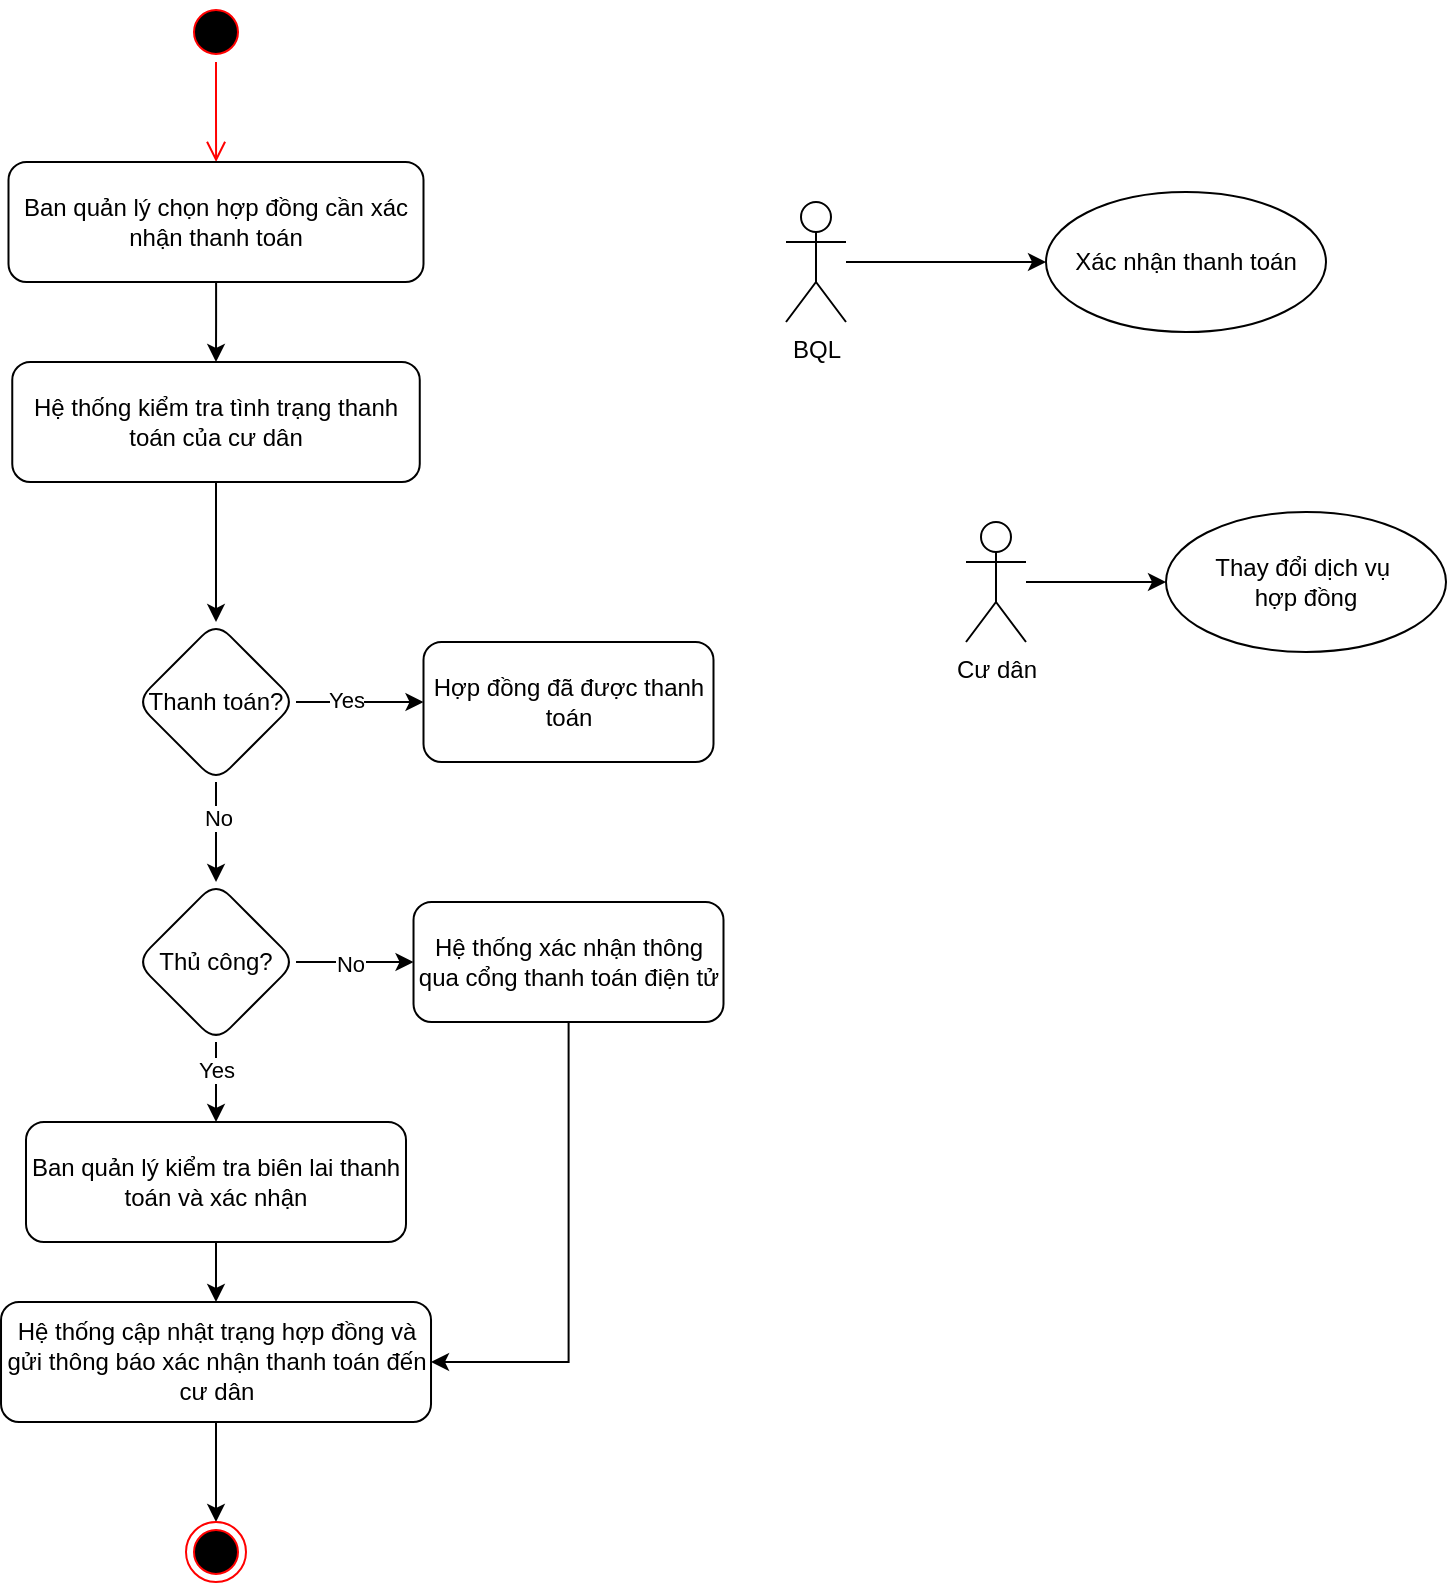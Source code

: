 <mxfile version="28.0.7" pages="15">
  <diagram name="AD- Xác nhận thanh toán" id="VjKQBTMe0EzGwg25S2bO">
    <mxGraphModel dx="997" dy="535" grid="1" gridSize="10" guides="1" tooltips="1" connect="1" arrows="1" fold="1" page="1" pageScale="1" pageWidth="827" pageHeight="1169" math="0" shadow="0">
      <root>
        <mxCell id="0" />
        <mxCell id="1" parent="0" />
        <mxCell id="Ov2-LiKRXH9FZEIYIVl1-1" value="" style="ellipse;html=1;shape=startState;fillColor=#000000;strokeColor=#ff0000;" parent="1" vertex="1">
          <mxGeometry x="140" y="40" width="30" height="30" as="geometry" />
        </mxCell>
        <mxCell id="Ov2-LiKRXH9FZEIYIVl1-2" value="" style="edgeStyle=orthogonalEdgeStyle;html=1;verticalAlign=bottom;endArrow=open;endSize=8;strokeColor=#ff0000;rounded=0;" parent="1" source="Ov2-LiKRXH9FZEIYIVl1-1" target="Ov2-LiKRXH9FZEIYIVl1-3" edge="1">
          <mxGeometry relative="1" as="geometry">
            <mxPoint x="155" y="130" as="targetPoint" />
          </mxGeometry>
        </mxCell>
        <mxCell id="Ov2-LiKRXH9FZEIYIVl1-5" value="" style="edgeStyle=orthogonalEdgeStyle;rounded=0;orthogonalLoop=1;jettySize=auto;html=1;" parent="1" source="Ov2-LiKRXH9FZEIYIVl1-3" target="Ov2-LiKRXH9FZEIYIVl1-4" edge="1">
          <mxGeometry relative="1" as="geometry" />
        </mxCell>
        <mxCell id="Ov2-LiKRXH9FZEIYIVl1-3" value="&lt;span style=&quot;line-height: 115%;&quot;&gt;&lt;font&gt;Ban quản lý chọn hợp đồng cần xác nhận thanh toán&lt;/font&gt;&lt;/span&gt;" style="rounded=1;whiteSpace=wrap;html=1;" parent="1" vertex="1">
          <mxGeometry x="51.25" y="120" width="207.5" height="60" as="geometry" />
        </mxCell>
        <mxCell id="Ov2-LiKRXH9FZEIYIVl1-7" value="" style="edgeStyle=orthogonalEdgeStyle;rounded=0;orthogonalLoop=1;jettySize=auto;html=1;" parent="1" source="Ov2-LiKRXH9FZEIYIVl1-4" target="Ov2-LiKRXH9FZEIYIVl1-6" edge="1">
          <mxGeometry relative="1" as="geometry" />
        </mxCell>
        <mxCell id="Ov2-LiKRXH9FZEIYIVl1-4" value="&lt;span style=&quot;line-height: 115%;&quot;&gt;&lt;font&gt;Hệ thống kiểm tra tình trạng thanh toán của cư dân&lt;/font&gt;&lt;/span&gt;" style="whiteSpace=wrap;html=1;rounded=1;" parent="1" vertex="1">
          <mxGeometry x="53.13" y="220" width="203.75" height="60" as="geometry" />
        </mxCell>
        <mxCell id="Ov2-LiKRXH9FZEIYIVl1-9" value="" style="edgeStyle=orthogonalEdgeStyle;rounded=0;orthogonalLoop=1;jettySize=auto;html=1;" parent="1" source="Ov2-LiKRXH9FZEIYIVl1-6" target="Ov2-LiKRXH9FZEIYIVl1-8" edge="1">
          <mxGeometry relative="1" as="geometry" />
        </mxCell>
        <mxCell id="Ov2-LiKRXH9FZEIYIVl1-18" value="Yes" style="edgeLabel;html=1;align=center;verticalAlign=middle;resizable=0;points=[];" parent="Ov2-LiKRXH9FZEIYIVl1-9" vertex="1" connectable="0">
          <mxGeometry x="-0.222" y="1" relative="1" as="geometry">
            <mxPoint as="offset" />
          </mxGeometry>
        </mxCell>
        <mxCell id="Ov2-LiKRXH9FZEIYIVl1-11" value="" style="edgeStyle=orthogonalEdgeStyle;rounded=0;orthogonalLoop=1;jettySize=auto;html=1;" parent="1" target="Ov2-LiKRXH9FZEIYIVl1-10" edge="1">
          <mxGeometry relative="1" as="geometry">
            <mxPoint x="158.75" y="600" as="sourcePoint" />
          </mxGeometry>
        </mxCell>
        <mxCell id="Ov2-LiKRXH9FZEIYIVl1-6" value="&lt;font&gt;Thanh toán?&lt;/font&gt;" style="rhombus;whiteSpace=wrap;html=1;rounded=1;" parent="1" vertex="1">
          <mxGeometry x="115" y="350" width="80" height="80" as="geometry" />
        </mxCell>
        <mxCell id="Ov2-LiKRXH9FZEIYIVl1-8" value="Hợp đồng đã được thanh toán" style="whiteSpace=wrap;html=1;rounded=1;" parent="1" vertex="1">
          <mxGeometry x="258.75" y="360" width="145" height="60" as="geometry" />
        </mxCell>
        <mxCell id="Ov2-LiKRXH9FZEIYIVl1-27" value="" style="edgeStyle=orthogonalEdgeStyle;rounded=0;orthogonalLoop=1;jettySize=auto;html=1;" parent="1" source="Ov2-LiKRXH9FZEIYIVl1-10" target="Ov2-LiKRXH9FZEIYIVl1-12" edge="1">
          <mxGeometry relative="1" as="geometry" />
        </mxCell>
        <mxCell id="Ov2-LiKRXH9FZEIYIVl1-10" value="&lt;span style=&quot;line-height: 115%;&quot;&gt;&lt;font&gt;Ban quản lý kiểm tra biên lai thanh toán và xác nhận&lt;/font&gt;&lt;/span&gt;" style="whiteSpace=wrap;html=1;rounded=1;" parent="1" vertex="1">
          <mxGeometry x="60" y="600" width="190" height="60" as="geometry" />
        </mxCell>
        <mxCell id="Ov2-LiKRXH9FZEIYIVl1-34" value="" style="edgeStyle=orthogonalEdgeStyle;rounded=0;orthogonalLoop=1;jettySize=auto;html=1;" parent="1" source="Ov2-LiKRXH9FZEIYIVl1-12" target="Ov2-LiKRXH9FZEIYIVl1-32" edge="1">
          <mxGeometry relative="1" as="geometry" />
        </mxCell>
        <mxCell id="Ov2-LiKRXH9FZEIYIVl1-12" value="&lt;span style=&quot;line-height: 115%;&quot;&gt;&lt;font&gt;Hệ thống cập nhật trạng hợp đồng và gửi thông báo xác nhận thanh toán đến cư dân&lt;/font&gt;&lt;/span&gt;" style="whiteSpace=wrap;html=1;rounded=1;" parent="1" vertex="1">
          <mxGeometry x="47.51" y="690" width="215" height="60" as="geometry" />
        </mxCell>
        <mxCell id="Ov2-LiKRXH9FZEIYIVl1-20" value="" style="edgeStyle=orthogonalEdgeStyle;rounded=0;orthogonalLoop=1;jettySize=auto;html=1;entryX=0.5;entryY=0;entryDx=0;entryDy=0;" parent="1" source="Ov2-LiKRXH9FZEIYIVl1-6" target="Ov2-LiKRXH9FZEIYIVl1-23" edge="1">
          <mxGeometry relative="1" as="geometry">
            <mxPoint x="155" y="430" as="sourcePoint" />
            <mxPoint x="155" y="480" as="targetPoint" />
          </mxGeometry>
        </mxCell>
        <mxCell id="Ov2-LiKRXH9FZEIYIVl1-21" value="No" style="edgeLabel;html=1;align=center;verticalAlign=middle;resizable=0;points=[];" parent="Ov2-LiKRXH9FZEIYIVl1-20" vertex="1" connectable="0">
          <mxGeometry x="-0.296" y="1" relative="1" as="geometry">
            <mxPoint as="offset" />
          </mxGeometry>
        </mxCell>
        <mxCell id="Ov2-LiKRXH9FZEIYIVl1-25" value="" style="edgeStyle=orthogonalEdgeStyle;rounded=0;orthogonalLoop=1;jettySize=auto;html=1;" parent="1" source="Ov2-LiKRXH9FZEIYIVl1-23" target="Ov2-LiKRXH9FZEIYIVl1-24" edge="1">
          <mxGeometry relative="1" as="geometry" />
        </mxCell>
        <mxCell id="Ov2-LiKRXH9FZEIYIVl1-29" value="No" style="edgeLabel;html=1;align=center;verticalAlign=middle;resizable=0;points=[];" parent="Ov2-LiKRXH9FZEIYIVl1-25" vertex="1" connectable="0">
          <mxGeometry x="-0.073" y="-1" relative="1" as="geometry">
            <mxPoint as="offset" />
          </mxGeometry>
        </mxCell>
        <mxCell id="Ov2-LiKRXH9FZEIYIVl1-26" value="" style="edgeStyle=orthogonalEdgeStyle;rounded=0;orthogonalLoop=1;jettySize=auto;html=1;" parent="1" source="Ov2-LiKRXH9FZEIYIVl1-23" target="Ov2-LiKRXH9FZEIYIVl1-10" edge="1">
          <mxGeometry relative="1" as="geometry" />
        </mxCell>
        <mxCell id="Ov2-LiKRXH9FZEIYIVl1-28" value="Yes" style="edgeLabel;html=1;align=center;verticalAlign=middle;resizable=0;points=[];" parent="Ov2-LiKRXH9FZEIYIVl1-26" vertex="1" connectable="0">
          <mxGeometry x="-0.292" relative="1" as="geometry">
            <mxPoint as="offset" />
          </mxGeometry>
        </mxCell>
        <mxCell id="Ov2-LiKRXH9FZEIYIVl1-23" value="Thủ công?" style="rhombus;whiteSpace=wrap;html=1;rounded=1;" parent="1" vertex="1">
          <mxGeometry x="115.01" y="480" width="80" height="80" as="geometry" />
        </mxCell>
        <mxCell id="Ov2-LiKRXH9FZEIYIVl1-31" value="" style="edgeStyle=orthogonalEdgeStyle;rounded=0;orthogonalLoop=1;jettySize=auto;html=1;entryX=1;entryY=0.5;entryDx=0;entryDy=0;" parent="1" source="Ov2-LiKRXH9FZEIYIVl1-24" target="Ov2-LiKRXH9FZEIYIVl1-12" edge="1">
          <mxGeometry relative="1" as="geometry">
            <mxPoint x="450.005" y="520.0" as="targetPoint" />
          </mxGeometry>
        </mxCell>
        <mxCell id="Ov2-LiKRXH9FZEIYIVl1-24" value="&lt;span style=&quot;line-height: 115%;&quot;&gt;&lt;font&gt;Hệ thống xác nhận thông qua cổng thanh toán điện tử&lt;/font&gt;&lt;/span&gt;" style="whiteSpace=wrap;html=1;rounded=1;" parent="1" vertex="1">
          <mxGeometry x="253.76" y="490" width="154.99" height="60" as="geometry" />
        </mxCell>
        <mxCell id="Ov2-LiKRXH9FZEIYIVl1-32" value="" style="ellipse;html=1;shape=endState;fillColor=#000000;strokeColor=#ff0000;" parent="1" vertex="1">
          <mxGeometry x="140" y="800" width="30" height="30" as="geometry" />
        </mxCell>
        <mxCell id="bYy6mmiabnTEebSzJWi1-4" style="edgeStyle=orthogonalEdgeStyle;rounded=0;orthogonalLoop=1;jettySize=auto;html=1;" edge="1" parent="1" source="bYy6mmiabnTEebSzJWi1-1" target="bYy6mmiabnTEebSzJWi1-3">
          <mxGeometry relative="1" as="geometry" />
        </mxCell>
        <mxCell id="bYy6mmiabnTEebSzJWi1-1" value="BQL" style="shape=umlActor;verticalLabelPosition=bottom;verticalAlign=top;html=1;outlineConnect=0;" vertex="1" parent="1">
          <mxGeometry x="440" y="140" width="30" height="60" as="geometry" />
        </mxCell>
        <mxCell id="bYy6mmiabnTEebSzJWi1-6" style="edgeStyle=orthogonalEdgeStyle;rounded=0;orthogonalLoop=1;jettySize=auto;html=1;entryX=0;entryY=0.5;entryDx=0;entryDy=0;" edge="1" parent="1" source="bYy6mmiabnTEebSzJWi1-2" target="bYy6mmiabnTEebSzJWi1-5">
          <mxGeometry relative="1" as="geometry" />
        </mxCell>
        <mxCell id="bYy6mmiabnTEebSzJWi1-2" value="Cư dân" style="shape=umlActor;verticalLabelPosition=bottom;verticalAlign=top;html=1;outlineConnect=0;" vertex="1" parent="1">
          <mxGeometry x="530" y="300" width="30" height="60" as="geometry" />
        </mxCell>
        <mxCell id="bYy6mmiabnTEebSzJWi1-3" value="Xác nhận thanh toán" style="ellipse;whiteSpace=wrap;html=1;" vertex="1" parent="1">
          <mxGeometry x="570" y="135" width="140" height="70" as="geometry" />
        </mxCell>
        <mxCell id="bYy6mmiabnTEebSzJWi1-5" value="Thay đổi dịch vụ&amp;nbsp;&lt;div&gt;hợp đồng&lt;/div&gt;" style="ellipse;whiteSpace=wrap;html=1;" vertex="1" parent="1">
          <mxGeometry x="630" y="295" width="140" height="70" as="geometry" />
        </mxCell>
      </root>
    </mxGraphModel>
  </diagram>
  <diagram id="_pDSOHhwwrA9yYNpq-Kq" name="SD-Xác nhận thanh toán">
    <mxGraphModel dx="1994" dy="1070" grid="1" gridSize="10" guides="1" tooltips="1" connect="1" arrows="1" fold="1" page="1" pageScale="1" pageWidth="827" pageHeight="1169" math="0" shadow="0">
      <root>
        <mxCell id="0" />
        <mxCell id="1" parent="0" />
        <mxCell id="zPOgVQ8Gyvvk6KWuVtep-2" style="edgeStyle=orthogonalEdgeStyle;rounded=0;orthogonalLoop=1;jettySize=auto;html=1;curved=0;" edge="1" parent="1" source="XCpDQhzZgIaIxTVFPdn5-1" target="39YeOFJdhJuqun8yAYSv-17">
          <mxGeometry relative="1" as="geometry">
            <Array as="points">
              <mxPoint x="440" y="600" />
              <mxPoint x="440" y="600" />
            </Array>
          </mxGeometry>
        </mxCell>
        <mxCell id="zPOgVQ8Gyvvk6KWuVtep-3" value="10.a.1 Click xác nhận&amp;nbsp;&lt;div&gt;thanh toán&lt;/div&gt;" style="edgeLabel;html=1;align=center;verticalAlign=middle;resizable=0;points=[];" vertex="1" connectable="0" parent="zPOgVQ8Gyvvk6KWuVtep-2">
          <mxGeometry x="-0.121" y="3" relative="1" as="geometry">
            <mxPoint x="13" y="-12" as="offset" />
          </mxGeometry>
        </mxCell>
        <mxCell id="XCpDQhzZgIaIxTVFPdn5-1" value="" style="shape=umlLifeline;perimeter=lifelinePerimeter;whiteSpace=wrap;html=1;container=1;dropTarget=0;collapsible=0;recursiveResize=0;outlineConnect=0;portConstraint=eastwest;newEdgeStyle={&quot;curved&quot;:0,&quot;rounded&quot;:0};participant=umlActor;" vertex="1" parent="1">
          <mxGeometry x="400" y="130" width="20" height="1160" as="geometry" />
        </mxCell>
        <mxCell id="XCpDQhzZgIaIxTVFPdn5-2" value="UI" style="shape=umlLifeline;perimeter=lifelinePerimeter;whiteSpace=wrap;html=1;container=1;dropTarget=0;collapsible=0;recursiveResize=0;outlineConnect=0;portConstraint=eastwest;newEdgeStyle={&quot;curved&quot;:0,&quot;rounded&quot;:0};" vertex="1" parent="1">
          <mxGeometry x="520" y="130" width="100" height="1160" as="geometry" />
        </mxCell>
        <mxCell id="XCpDQhzZgIaIxTVFPdn5-9" value="" style="html=1;points=[[0,0,0,0,5],[0,1,0,0,-5],[1,0,0,0,5],[1,1,0,0,-5]];perimeter=orthogonalPerimeter;outlineConnect=0;targetShapes=umlLifeline;portConstraint=eastwest;newEdgeStyle={&quot;curved&quot;:0,&quot;rounded&quot;:0};" vertex="1" parent="XCpDQhzZgIaIxTVFPdn5-2">
          <mxGeometry x="45" y="60" width="10" height="140" as="geometry" />
        </mxCell>
        <mxCell id="fnkPT7FnQkdi0S_34QFm-1" value="" style="html=1;points=[[0,0,0,0,5],[0,1,0,0,-5],[1,0,0,0,5],[1,1,0,0,-5]];perimeter=orthogonalPerimeter;outlineConnect=0;targetShapes=umlLifeline;portConstraint=eastwest;newEdgeStyle={&quot;curved&quot;:0,&quot;rounded&quot;:0};" vertex="1" parent="XCpDQhzZgIaIxTVFPdn5-2">
          <mxGeometry x="45" y="230" width="10" height="40" as="geometry" />
        </mxCell>
        <mxCell id="39YeOFJdhJuqun8yAYSv-4" style="edgeStyle=orthogonalEdgeStyle;rounded=0;orthogonalLoop=1;jettySize=auto;html=1;curved=0;" edge="1" parent="XCpDQhzZgIaIxTVFPdn5-2" source="fnkPT7FnQkdi0S_34QFm-1" target="fnkPT7FnQkdi0S_34QFm-1">
          <mxGeometry relative="1" as="geometry" />
        </mxCell>
        <mxCell id="39YeOFJdhJuqun8yAYSv-5" value="8. Đọc trạng thái thanh toán&amp;nbsp;&lt;div&gt;của hợp đồng&lt;/div&gt;" style="edgeLabel;html=1;align=center;verticalAlign=middle;resizable=0;points=[];labelBackgroundColor=none;" vertex="1" connectable="0" parent="39YeOFJdhJuqun8yAYSv-4">
          <mxGeometry x="-0.58" y="2" relative="1" as="geometry">
            <mxPoint x="62" y="2" as="offset" />
          </mxGeometry>
        </mxCell>
        <mxCell id="XCpDQhzZgIaIxTVFPdn5-4" value="Service" style="shape=umlLifeline;perimeter=lifelinePerimeter;whiteSpace=wrap;html=1;container=1;dropTarget=0;collapsible=0;recursiveResize=0;outlineConnect=0;portConstraint=eastwest;newEdgeStyle={&quot;curved&quot;:0,&quot;rounded&quot;:0};" vertex="1" parent="1">
          <mxGeometry x="720" y="130" width="100" height="1160" as="geometry" />
        </mxCell>
        <mxCell id="XCpDQhzZgIaIxTVFPdn5-10" value="" style="html=1;points=[[0,0,0,0,5],[0,1,0,0,-5],[1,0,0,0,5],[1,1,0,0,-5]];perimeter=orthogonalPerimeter;outlineConnect=0;targetShapes=umlLifeline;portConstraint=eastwest;newEdgeStyle={&quot;curved&quot;:0,&quot;rounded&quot;:0};" vertex="1" parent="XCpDQhzZgIaIxTVFPdn5-4">
          <mxGeometry x="45" y="60" width="10" height="120" as="geometry" />
        </mxCell>
        <mxCell id="XCpDQhzZgIaIxTVFPdn5-5" value="Database" style="shape=umlLifeline;perimeter=lifelinePerimeter;whiteSpace=wrap;html=1;container=1;dropTarget=0;collapsible=0;recursiveResize=0;outlineConnect=0;portConstraint=eastwest;newEdgeStyle={&quot;curved&quot;:0,&quot;rounded&quot;:0};" vertex="1" parent="1">
          <mxGeometry x="910" y="130" width="100" height="1160" as="geometry" />
        </mxCell>
        <mxCell id="XCpDQhzZgIaIxTVFPdn5-13" value="" style="html=1;points=[[0,0,0,0,5],[0,1,0,0,-5],[1,0,0,0,5],[1,1,0,0,-5]];perimeter=orthogonalPerimeter;outlineConnect=0;targetShapes=umlLifeline;portConstraint=eastwest;newEdgeStyle={&quot;curved&quot;:0,&quot;rounded&quot;:0};" vertex="1" parent="XCpDQhzZgIaIxTVFPdn5-5">
          <mxGeometry x="45" y="90" width="10" height="80" as="geometry" />
        </mxCell>
        <mxCell id="XCpDQhzZgIaIxTVFPdn5-16" style="edgeStyle=orthogonalEdgeStyle;rounded=0;orthogonalLoop=1;jettySize=auto;html=1;curved=0;" edge="1" parent="XCpDQhzZgIaIxTVFPdn5-5" source="XCpDQhzZgIaIxTVFPdn5-13" target="XCpDQhzZgIaIxTVFPdn5-13">
          <mxGeometry relative="1" as="geometry" />
        </mxCell>
        <mxCell id="XCpDQhzZgIaIxTVFPdn5-17" value="4. Thực hiện truy vấn" style="edgeLabel;html=1;align=center;verticalAlign=middle;resizable=0;points=[];" vertex="1" connectable="0" parent="XCpDQhzZgIaIxTVFPdn5-16">
          <mxGeometry x="-0.613" y="3" relative="1" as="geometry">
            <mxPoint x="43" y="-7" as="offset" />
          </mxGeometry>
        </mxCell>
        <mxCell id="XCpDQhzZgIaIxTVFPdn5-6" value="Ban quản lý" style="text;html=1;align=center;verticalAlign=middle;resizable=0;points=[];autosize=1;strokeColor=none;fillColor=none;" vertex="1" parent="1">
          <mxGeometry x="365" y="88" width="90" height="30" as="geometry" />
        </mxCell>
        <mxCell id="XCpDQhzZgIaIxTVFPdn5-7" value="VNPAY" style="shape=umlLifeline;perimeter=lifelinePerimeter;whiteSpace=wrap;html=1;container=1;dropTarget=0;collapsible=0;recursiveResize=0;outlineConnect=0;portConstraint=eastwest;newEdgeStyle={&quot;curved&quot;:0,&quot;rounded&quot;:0};" vertex="1" parent="1">
          <mxGeometry x="1090" y="130" width="100" height="1170" as="geometry" />
        </mxCell>
        <mxCell id="XCpDQhzZgIaIxTVFPdn5-8" value="1. Chọn hợp đồng&amp;nbsp;&lt;div&gt;cần thanh toán&lt;/div&gt;" style="html=1;verticalAlign=bottom;endArrow=block;curved=0;rounded=0;" edge="1" parent="1" source="XCpDQhzZgIaIxTVFPdn5-1" target="XCpDQhzZgIaIxTVFPdn5-9">
          <mxGeometry width="80" relative="1" as="geometry">
            <mxPoint x="455" y="210" as="sourcePoint" />
            <mxPoint x="535" y="210" as="targetPoint" />
            <Array as="points">
              <mxPoint x="500" y="210" />
            </Array>
          </mxGeometry>
        </mxCell>
        <mxCell id="XCpDQhzZgIaIxTVFPdn5-11" style="edgeStyle=orthogonalEdgeStyle;rounded=0;orthogonalLoop=1;jettySize=auto;html=1;curved=0;" edge="1" parent="1" source="XCpDQhzZgIaIxTVFPdn5-9" target="XCpDQhzZgIaIxTVFPdn5-10">
          <mxGeometry relative="1" as="geometry">
            <Array as="points">
              <mxPoint x="670" y="230" />
              <mxPoint x="670" y="230" />
            </Array>
          </mxGeometry>
        </mxCell>
        <mxCell id="XCpDQhzZgIaIxTVFPdn5-12" value="2. Gọi Service lấy&amp;nbsp;&lt;div&gt;thông tin hợp đồng&lt;div&gt;&lt;br&gt;&lt;/div&gt;&lt;/div&gt;" style="edgeLabel;html=1;align=center;verticalAlign=middle;resizable=0;points=[];labelBackgroundColor=none;" vertex="1" connectable="0" parent="XCpDQhzZgIaIxTVFPdn5-11">
          <mxGeometry x="-0.11" y="1" relative="1" as="geometry">
            <mxPoint x="10" y="-9" as="offset" />
          </mxGeometry>
        </mxCell>
        <mxCell id="XCpDQhzZgIaIxTVFPdn5-14" style="edgeStyle=orthogonalEdgeStyle;rounded=0;orthogonalLoop=1;jettySize=auto;html=1;curved=0;" edge="1" parent="1" source="XCpDQhzZgIaIxTVFPdn5-10" target="XCpDQhzZgIaIxTVFPdn5-13">
          <mxGeometry relative="1" as="geometry">
            <Array as="points">
              <mxPoint x="910" y="230" />
              <mxPoint x="910" y="230" />
            </Array>
          </mxGeometry>
        </mxCell>
        <mxCell id="XCpDQhzZgIaIxTVFPdn5-15" value="3. Kết nối Database lấy dữ liệu" style="edgeLabel;html=1;align=center;verticalAlign=middle;resizable=0;points=[];" vertex="1" connectable="0" parent="XCpDQhzZgIaIxTVFPdn5-14">
          <mxGeometry x="-0.049" y="2" relative="1" as="geometry">
            <mxPoint y="-8" as="offset" />
          </mxGeometry>
        </mxCell>
        <mxCell id="XCpDQhzZgIaIxTVFPdn5-18" style="edgeStyle=orthogonalEdgeStyle;rounded=0;orthogonalLoop=1;jettySize=auto;html=1;curved=0;" edge="1" parent="1">
          <mxGeometry relative="1" as="geometry">
            <mxPoint x="955" y="290" as="sourcePoint" />
            <mxPoint x="775" y="290" as="targetPoint" />
            <Array as="points">
              <mxPoint x="820" y="290" />
              <mxPoint x="820" y="290" />
            </Array>
          </mxGeometry>
        </mxCell>
        <mxCell id="XCpDQhzZgIaIxTVFPdn5-19" value="5. Trả về kết quả" style="edgeLabel;html=1;align=center;verticalAlign=middle;resizable=0;points=[];" vertex="1" connectable="0" parent="XCpDQhzZgIaIxTVFPdn5-18">
          <mxGeometry x="0.004" y="-3" relative="1" as="geometry">
            <mxPoint x="5" y="-7" as="offset" />
          </mxGeometry>
        </mxCell>
        <mxCell id="XCpDQhzZgIaIxTVFPdn5-20" style="edgeStyle=orthogonalEdgeStyle;rounded=0;orthogonalLoop=1;jettySize=auto;html=1;curved=0;" edge="1" parent="1">
          <mxGeometry relative="1" as="geometry">
            <mxPoint x="765" y="300" as="sourcePoint" />
            <mxPoint x="575" y="300" as="targetPoint" />
          </mxGeometry>
        </mxCell>
        <mxCell id="XCpDQhzZgIaIxTVFPdn5-21" value="6. Trả về kết quả" style="edgeLabel;html=1;align=center;verticalAlign=middle;resizable=0;points=[];" vertex="1" connectable="0" parent="XCpDQhzZgIaIxTVFPdn5-20">
          <mxGeometry x="0.141" y="-2" relative="1" as="geometry">
            <mxPoint y="-8" as="offset" />
          </mxGeometry>
        </mxCell>
        <mxCell id="XCpDQhzZgIaIxTVFPdn5-22" style="edgeStyle=orthogonalEdgeStyle;rounded=0;orthogonalLoop=1;jettySize=auto;html=1;curved=0;" edge="1" parent="1" source="XCpDQhzZgIaIxTVFPdn5-9" target="XCpDQhzZgIaIxTVFPdn5-1">
          <mxGeometry relative="1" as="geometry">
            <Array as="points">
              <mxPoint x="450" y="320" />
              <mxPoint x="450" y="320" />
            </Array>
          </mxGeometry>
        </mxCell>
        <mxCell id="XCpDQhzZgIaIxTVFPdn5-23" value="7.&amp;nbsp; Render trang&amp;nbsp;&lt;div&gt;chi tiết hợp đồng&lt;/div&gt;" style="edgeLabel;html=1;align=center;verticalAlign=middle;resizable=0;points=[];" vertex="1" connectable="0" parent="XCpDQhzZgIaIxTVFPdn5-22">
          <mxGeometry x="-0.004" y="-3" relative="1" as="geometry">
            <mxPoint y="-17" as="offset" />
          </mxGeometry>
        </mxCell>
        <mxCell id="39YeOFJdhJuqun8yAYSv-6" value="alt" style="shape=umlFrame;whiteSpace=wrap;html=1;pointerEvents=0;" vertex="1" parent="1">
          <mxGeometry x="330" y="400" width="1050" height="850" as="geometry" />
        </mxCell>
        <mxCell id="39YeOFJdhJuqun8yAYSv-8" value="[HĐ đã&amp;nbsp;&lt;div&gt;thanh toán]&lt;/div&gt;" style="text;html=1;align=center;verticalAlign=middle;resizable=0;points=[];autosize=1;strokeColor=none;fillColor=none;" vertex="1" parent="1">
          <mxGeometry x="330" y="433" width="80" height="40" as="geometry" />
        </mxCell>
        <mxCell id="39YeOFJdhJuqun8yAYSv-9" value="[else]" style="text;html=1;align=center;verticalAlign=middle;resizable=0;points=[];autosize=1;strokeColor=none;fillColor=none;" vertex="1" parent="1">
          <mxGeometry x="335" y="488" width="50" height="30" as="geometry" />
        </mxCell>
        <mxCell id="39YeOFJdhJuqun8yAYSv-10" value="" style="html=1;points=[[0,0,0,0,5],[0,1,0,0,-5],[1,0,0,0,5],[1,1,0,0,-5]];perimeter=orthogonalPerimeter;outlineConnect=0;targetShapes=umlLifeline;portConstraint=eastwest;newEdgeStyle={&quot;curved&quot;:0,&quot;rounded&quot;:0};" vertex="1" parent="1">
          <mxGeometry x="565" y="413" width="10" height="37" as="geometry" />
        </mxCell>
        <mxCell id="39YeOFJdhJuqun8yAYSv-11" style="edgeStyle=orthogonalEdgeStyle;rounded=0;orthogonalLoop=1;jettySize=auto;html=1;curved=0;entryX=0.98;entryY=-0.035;entryDx=0;entryDy=0;entryPerimeter=0;" edge="1" parent="1" source="39YeOFJdhJuqun8yAYSv-10" target="39YeOFJdhJuqun8yAYSv-8">
          <mxGeometry relative="1" as="geometry" />
        </mxCell>
        <mxCell id="39YeOFJdhJuqun8yAYSv-12" value="9.1 Không hiển thị&lt;div&gt;&amp;nbsp;Btn xác nhận thanh toán&lt;/div&gt;" style="edgeLabel;html=1;align=center;verticalAlign=middle;resizable=0;points=[];labelBackgroundColor=none;" vertex="1" connectable="0" parent="39YeOFJdhJuqun8yAYSv-11">
          <mxGeometry x="0.247" relative="1" as="geometry">
            <mxPoint x="13" y="-19" as="offset" />
          </mxGeometry>
        </mxCell>
        <mxCell id="39YeOFJdhJuqun8yAYSv-14" style="edgeStyle=orthogonalEdgeStyle;rounded=0;orthogonalLoop=1;jettySize=auto;html=1;curved=0;" edge="1" parent="1" source="39YeOFJdhJuqun8yAYSv-13" target="XCpDQhzZgIaIxTVFPdn5-1">
          <mxGeometry relative="1" as="geometry">
            <Array as="points">
              <mxPoint x="530" y="520" />
              <mxPoint x="530" y="520" />
            </Array>
          </mxGeometry>
        </mxCell>
        <mxCell id="39YeOFJdhJuqun8yAYSv-15" value="9.2 Hiển thị Btn&amp;nbsp;&lt;div&gt;xác nhận thanh toán&lt;/div&gt;" style="edgeLabel;html=1;align=center;verticalAlign=middle;resizable=0;points=[];labelBackgroundColor=none;" vertex="1" connectable="0" parent="39YeOFJdhJuqun8yAYSv-14">
          <mxGeometry x="0.117" y="-1" relative="1" as="geometry">
            <mxPoint x="11" y="-21" as="offset" />
          </mxGeometry>
        </mxCell>
        <mxCell id="39YeOFJdhJuqun8yAYSv-13" value="" style="html=1;points=[[0,0,0,0,5],[0,1,0,0,-5],[1,0,0,0,5],[1,1,0,0,-5]];perimeter=orthogonalPerimeter;outlineConnect=0;targetShapes=umlLifeline;portConstraint=eastwest;newEdgeStyle={&quot;curved&quot;:0,&quot;rounded&quot;:0};" vertex="1" parent="1">
          <mxGeometry x="565" y="500" width="10" height="42" as="geometry" />
        </mxCell>
        <mxCell id="zPOgVQ8Gyvvk6KWuVtep-5" style="edgeStyle=orthogonalEdgeStyle;rounded=0;orthogonalLoop=1;jettySize=auto;html=1;curved=0;" edge="1" parent="1" source="39YeOFJdhJuqun8yAYSv-17" target="zPOgVQ8Gyvvk6KWuVtep-4">
          <mxGeometry relative="1" as="geometry">
            <Array as="points">
              <mxPoint x="670" y="620" />
              <mxPoint x="670" y="620" />
            </Array>
          </mxGeometry>
        </mxCell>
        <mxCell id="zPOgVQ8Gyvvk6KWuVtep-6" value="10.a.2 Gọi Service&amp;nbsp;&lt;div&gt;xác nhận thanh toán&lt;/div&gt;" style="edgeLabel;html=1;align=center;verticalAlign=middle;resizable=0;points=[];" vertex="1" connectable="0" parent="zPOgVQ8Gyvvk6KWuVtep-5">
          <mxGeometry x="-0.044" y="-3" relative="1" as="geometry">
            <mxPoint x="4" y="-23" as="offset" />
          </mxGeometry>
        </mxCell>
        <mxCell id="zPOgVQ8Gyvvk6KWuVtep-21" style="edgeStyle=orthogonalEdgeStyle;rounded=0;orthogonalLoop=1;jettySize=auto;html=1;curved=0;" edge="1" parent="1">
          <mxGeometry relative="1" as="geometry">
            <mxPoint x="565" y="780" as="sourcePoint" />
            <mxPoint x="409.667" y="780" as="targetPoint" />
            <Array as="points">
              <mxPoint x="440" y="780.5" />
              <mxPoint x="440" y="780.5" />
            </Array>
          </mxGeometry>
        </mxCell>
        <mxCell id="zPOgVQ8Gyvvk6KWuVtep-22" value="10.a.6.a.1 Hiển thị thông báo&amp;nbsp;&lt;div&gt;thất bại&lt;/div&gt;" style="edgeLabel;html=1;align=center;verticalAlign=middle;resizable=0;points=[];labelBackgroundColor=none;" vertex="1" connectable="0" parent="zPOgVQ8Gyvvk6KWuVtep-21">
          <mxGeometry x="0.086" y="-1" relative="1" as="geometry">
            <mxPoint x="9" y="-9" as="offset" />
          </mxGeometry>
        </mxCell>
        <mxCell id="zPOgVQ8Gyvvk6KWuVtep-39" style="edgeStyle=orthogonalEdgeStyle;rounded=0;orthogonalLoop=1;jettySize=auto;html=1;curved=0;" edge="1" parent="1">
          <mxGeometry relative="1" as="geometry">
            <mxPoint x="565.55" y="849.996" as="sourcePoint" />
            <mxPoint x="409.997" y="849.996" as="targetPoint" />
            <Array as="points">
              <mxPoint x="450.55" y="850.47" />
              <mxPoint x="450.55" y="850.47" />
            </Array>
          </mxGeometry>
        </mxCell>
        <mxCell id="zPOgVQ8Gyvvk6KWuVtep-40" value="10.a.6.b.2 Hiển thị thông báo&lt;div&gt;&amp;nbsp;thành công&lt;/div&gt;" style="edgeLabel;html=1;align=center;verticalAlign=middle;resizable=0;points=[];" vertex="1" connectable="0" parent="zPOgVQ8Gyvvk6KWuVtep-39">
          <mxGeometry x="0.178" y="1" relative="1" as="geometry">
            <mxPoint x="16" y="-21" as="offset" />
          </mxGeometry>
        </mxCell>
        <mxCell id="39YeOFJdhJuqun8yAYSv-17" value="" style="html=1;points=[[0,0,0,0,5],[0,1,0,0,-5],[1,0,0,0,5],[1,1,0,0,-5]];perimeter=orthogonalPerimeter;outlineConnect=0;targetShapes=umlLifeline;portConstraint=eastwest;newEdgeStyle={&quot;curved&quot;:0,&quot;rounded&quot;:0};" vertex="1" parent="1">
          <mxGeometry x="565" y="585" width="10" height="285" as="geometry" />
        </mxCell>
        <mxCell id="39YeOFJdhJuqun8yAYSv-18" value="alt" style="shape=umlFrame;whiteSpace=wrap;html=1;pointerEvents=0;" vertex="1" parent="1">
          <mxGeometry x="370" y="550" width="970" height="680" as="geometry" />
        </mxCell>
        <mxCell id="zPOgVQ8Gyvvk6KWuVtep-8" style="edgeStyle=orthogonalEdgeStyle;rounded=0;orthogonalLoop=1;jettySize=auto;html=1;curved=0;" edge="1" parent="1" source="zPOgVQ8Gyvvk6KWuVtep-4" target="zPOgVQ8Gyvvk6KWuVtep-7">
          <mxGeometry relative="1" as="geometry">
            <Array as="points">
              <mxPoint x="870" y="660" />
              <mxPoint x="870" y="660" />
            </Array>
          </mxGeometry>
        </mxCell>
        <mxCell id="zPOgVQ8Gyvvk6KWuVtep-10" value="10.a.3 Cập nhật dữ liệu" style="edgeLabel;html=1;align=center;verticalAlign=middle;resizable=0;points=[];" vertex="1" connectable="0" parent="zPOgVQ8Gyvvk6KWuVtep-8">
          <mxGeometry x="-0.058" y="1" relative="1" as="geometry">
            <mxPoint y="-14" as="offset" />
          </mxGeometry>
        </mxCell>
        <mxCell id="zPOgVQ8Gyvvk6KWuVtep-19" style="edgeStyle=orthogonalEdgeStyle;rounded=0;orthogonalLoop=1;jettySize=auto;html=1;curved=0;" edge="1" parent="1">
          <mxGeometry relative="1" as="geometry">
            <mxPoint x="765" y="740" as="sourcePoint" />
            <mxPoint x="575" y="740" as="targetPoint" />
            <Array as="points">
              <mxPoint x="620" y="740.5" />
              <mxPoint x="620" y="740.5" />
            </Array>
          </mxGeometry>
        </mxCell>
        <mxCell id="zPOgVQ8Gyvvk6KWuVtep-20" value="10.a.6.a Trả về thông báo thất bại" style="edgeLabel;html=1;align=center;verticalAlign=middle;resizable=0;points=[];" vertex="1" connectable="0" parent="zPOgVQ8Gyvvk6KWuVtep-19">
          <mxGeometry x="0.212" y="-1" relative="1" as="geometry">
            <mxPoint x="20" y="-9" as="offset" />
          </mxGeometry>
        </mxCell>
        <mxCell id="zPOgVQ8Gyvvk6KWuVtep-25" style="edgeStyle=orthogonalEdgeStyle;rounded=0;orthogonalLoop=1;jettySize=auto;html=1;curved=0;" edge="1" parent="1" source="zPOgVQ8Gyvvk6KWuVtep-4" target="zPOgVQ8Gyvvk6KWuVtep-26">
          <mxGeometry relative="1" as="geometry">
            <Array as="points">
              <mxPoint x="1040" y="850" />
              <mxPoint x="1040" y="850" />
            </Array>
          </mxGeometry>
        </mxCell>
        <mxCell id="zPOgVQ8Gyvvk6KWuVtep-28" value="10.a.6.b.1 Thông báo đến cư dân&amp;nbsp;" style="edgeLabel;html=1;align=center;verticalAlign=middle;resizable=0;points=[];" vertex="1" connectable="0" parent="zPOgVQ8Gyvvk6KWuVtep-25">
          <mxGeometry x="-0.706" y="3" relative="1" as="geometry">
            <mxPoint x="30" y="-7" as="offset" />
          </mxGeometry>
        </mxCell>
        <mxCell id="zPOgVQ8Gyvvk6KWuVtep-35" style="edgeStyle=orthogonalEdgeStyle;rounded=0;orthogonalLoop=1;jettySize=auto;html=1;curved=0;" edge="1" parent="1" source="zPOgVQ8Gyvvk6KWuVtep-4" target="39YeOFJdhJuqun8yAYSv-17">
          <mxGeometry relative="1" as="geometry">
            <Array as="points">
              <mxPoint x="720" y="830" />
              <mxPoint x="720" y="830" />
            </Array>
          </mxGeometry>
        </mxCell>
        <mxCell id="zPOgVQ8Gyvvk6KWuVtep-37" value="10.a.6.b Trả về thông báo&lt;div&gt;&amp;nbsp;thành công&lt;/div&gt;" style="edgeLabel;html=1;align=center;verticalAlign=middle;resizable=0;points=[];labelBackgroundColor=none;" vertex="1" connectable="0" parent="zPOgVQ8Gyvvk6KWuVtep-35">
          <mxGeometry x="0.049" relative="1" as="geometry">
            <mxPoint x="5" y="-20" as="offset" />
          </mxGeometry>
        </mxCell>
        <mxCell id="zPOgVQ8Gyvvk6KWuVtep-4" value="" style="html=1;points=[[0,0,0,0,5],[0,1,0,0,-5],[1,0,0,0,5],[1,1,0,0,-5]];perimeter=orthogonalPerimeter;outlineConnect=0;targetShapes=umlLifeline;portConstraint=eastwest;newEdgeStyle={&quot;curved&quot;:0,&quot;rounded&quot;:0};" vertex="1" parent="1">
          <mxGeometry x="765" y="605" width="10" height="265" as="geometry" />
        </mxCell>
        <mxCell id="zPOgVQ8Gyvvk6KWuVtep-13" style="edgeStyle=orthogonalEdgeStyle;rounded=0;orthogonalLoop=1;jettySize=auto;html=1;curved=0;" edge="1" parent="1" source="zPOgVQ8Gyvvk6KWuVtep-7" target="zPOgVQ8Gyvvk6KWuVtep-4">
          <mxGeometry relative="1" as="geometry">
            <Array as="points">
              <mxPoint x="860" y="700" />
              <mxPoint x="860" y="700" />
            </Array>
          </mxGeometry>
        </mxCell>
        <mxCell id="zPOgVQ8Gyvvk6KWuVtep-15" value="10.a.5 Trả về kết quả" style="edgeLabel;html=1;align=center;verticalAlign=middle;resizable=0;points=[];" vertex="1" connectable="0" parent="zPOgVQ8Gyvvk6KWuVtep-13">
          <mxGeometry x="-0.042" relative="1" as="geometry">
            <mxPoint y="-10" as="offset" />
          </mxGeometry>
        </mxCell>
        <mxCell id="zPOgVQ8Gyvvk6KWuVtep-7" value="" style="html=1;points=[[0,0,0,0,5],[0,1,0,0,-5],[1,0,0,0,5],[1,1,0,0,-5]];perimeter=orthogonalPerimeter;outlineConnect=0;targetShapes=umlLifeline;portConstraint=eastwest;newEdgeStyle={&quot;curved&quot;:0,&quot;rounded&quot;:0};" vertex="1" parent="1">
          <mxGeometry x="955" y="630" width="10" height="80" as="geometry" />
        </mxCell>
        <mxCell id="zPOgVQ8Gyvvk6KWuVtep-11" style="edgeStyle=orthogonalEdgeStyle;rounded=0;orthogonalLoop=1;jettySize=auto;html=1;curved=0;" edge="1" parent="1" source="zPOgVQ8Gyvvk6KWuVtep-7" target="zPOgVQ8Gyvvk6KWuVtep-7">
          <mxGeometry relative="1" as="geometry" />
        </mxCell>
        <mxCell id="zPOgVQ8Gyvvk6KWuVtep-12" value="10.a.4 Cập nhật dữ liệu" style="edgeLabel;html=1;align=center;verticalAlign=middle;resizable=0;points=[];" vertex="1" connectable="0" parent="zPOgVQ8Gyvvk6KWuVtep-11">
          <mxGeometry x="-0.54" y="1" relative="1" as="geometry">
            <mxPoint x="51" y="-9" as="offset" />
          </mxGeometry>
        </mxCell>
        <mxCell id="zPOgVQ8Gyvvk6KWuVtep-23" value="Thông báo cư dân" style="shape=umlLifeline;perimeter=lifelinePerimeter;whiteSpace=wrap;html=1;container=1;dropTarget=0;collapsible=0;recursiveResize=0;outlineConnect=0;portConstraint=eastwest;newEdgeStyle={&quot;curved&quot;:0,&quot;rounded&quot;:0};" vertex="1" parent="1">
          <mxGeometry x="1241" y="130" width="100" height="1170" as="geometry" />
        </mxCell>
        <mxCell id="zPOgVQ8Gyvvk6KWuVtep-26" value="" style="html=1;points=[[0,0,0,0,5],[0,1,0,0,-5],[1,0,0,0,5],[1,1,0,0,-5]];perimeter=orthogonalPerimeter;outlineConnect=0;targetShapes=umlLifeline;portConstraint=eastwest;newEdgeStyle={&quot;curved&quot;:0,&quot;rounded&quot;:0};" vertex="1" parent="zPOgVQ8Gyvvk6KWuVtep-23">
          <mxGeometry x="45" y="690" width="10" height="80" as="geometry" />
        </mxCell>
        <mxCell id="zPOgVQ8Gyvvk6KWuVtep-64" value="" style="html=1;points=[[0,0,0,0,5],[0,1,0,0,-5],[1,0,0,0,5],[1,1,0,0,-5]];perimeter=orthogonalPerimeter;outlineConnect=0;targetShapes=umlLifeline;portConstraint=eastwest;newEdgeStyle={&quot;curved&quot;:0,&quot;rounded&quot;:0};" vertex="1" parent="zPOgVQ8Gyvvk6KWuVtep-23">
          <mxGeometry x="45" y="990" width="10" height="80" as="geometry" />
        </mxCell>
        <mxCell id="zPOgVQ8Gyvvk6KWuVtep-31" value="alt" style="shape=umlFrame;whiteSpace=wrap;html=1;pointerEvents=0;" vertex="1" parent="1">
          <mxGeometry x="400" y="710" width="910" height="220" as="geometry" />
        </mxCell>
        <mxCell id="zPOgVQ8Gyvvk6KWuVtep-41" value="" style="endArrow=none;dashed=1;html=1;dashPattern=1 3;strokeWidth=2;rounded=0;exitX=0.001;exitY=0.509;exitDx=0;exitDy=0;exitPerimeter=0;entryX=1;entryY=0.509;entryDx=0;entryDy=0;entryPerimeter=0;" edge="1" parent="1">
          <mxGeometry width="50" height="50" relative="1" as="geometry">
            <mxPoint x="400.0" y="790.0" as="sourcePoint" />
            <mxPoint x="1309.09" y="790.0" as="targetPoint" />
          </mxGeometry>
        </mxCell>
        <mxCell id="zPOgVQ8Gyvvk6KWuVtep-42" value="[Thất bại]" style="text;html=1;align=center;verticalAlign=middle;resizable=0;points=[];autosize=1;strokeColor=none;fillColor=none;" vertex="1" parent="1">
          <mxGeometry x="455" y="722.5" width="70" height="30" as="geometry" />
        </mxCell>
        <mxCell id="zPOgVQ8Gyvvk6KWuVtep-43" value="[Thành công]" style="text;html=1;align=center;verticalAlign=middle;resizable=0;points=[];autosize=1;strokeColor=none;fillColor=none;" vertex="1" parent="1">
          <mxGeometry x="415" y="878" width="90" height="30" as="geometry" />
        </mxCell>
        <mxCell id="zPOgVQ8Gyvvk6KWuVtep-44" value="" style="endArrow=none;dashed=1;html=1;dashPattern=1 3;strokeWidth=2;rounded=0;exitX=-0.002;exitY=0.773;exitDx=0;exitDy=0;exitPerimeter=0;entryX=1.002;entryY=0.766;entryDx=0;entryDy=0;entryPerimeter=0;" edge="1" parent="1">
          <mxGeometry width="50" height="50" relative="1" as="geometry">
            <mxPoint x="370.0" y="964.41" as="sourcePoint" />
            <mxPoint x="1343.88" y="960.0" as="targetPoint" />
          </mxGeometry>
        </mxCell>
        <mxCell id="zPOgVQ8Gyvvk6KWuVtep-45" value="[Thanh toán&lt;div&gt;thủ công]&lt;/div&gt;" style="text;html=1;align=center;verticalAlign=middle;resizable=0;points=[];autosize=1;strokeColor=none;fillColor=none;" vertex="1" parent="1">
          <mxGeometry x="415" y="620" width="90" height="40" as="geometry" />
        </mxCell>
        <mxCell id="zPOgVQ8Gyvvk6KWuVtep-50" style="edgeStyle=orthogonalEdgeStyle;rounded=0;orthogonalLoop=1;jettySize=auto;html=1;curved=0;" edge="1" parent="1" source="zPOgVQ8Gyvvk6KWuVtep-46" target="zPOgVQ8Gyvvk6KWuVtep-48">
          <mxGeometry relative="1" as="geometry">
            <Array as="points">
              <mxPoint x="950" y="1000" />
              <mxPoint x="950" y="1000" />
            </Array>
          </mxGeometry>
        </mxCell>
        <mxCell id="zPOgVQ8Gyvvk6KWuVtep-51" value="10.b.1 Gửi thông tin thanh toán&amp;nbsp;" style="edgeLabel;html=1;align=center;verticalAlign=middle;resizable=0;points=[];" vertex="1" connectable="0" parent="zPOgVQ8Gyvvk6KWuVtep-50">
          <mxGeometry x="-0.411" y="1" relative="1" as="geometry">
            <mxPoint x="11" y="-11" as="offset" />
          </mxGeometry>
        </mxCell>
        <mxCell id="zPOgVQ8Gyvvk6KWuVtep-46" value="" style="html=1;points=[[0,0,0,0,5],[0,1,0,0,-5],[1,0,0,0,5],[1,1,0,0,-5]];perimeter=orthogonalPerimeter;outlineConnect=0;targetShapes=umlLifeline;portConstraint=eastwest;newEdgeStyle={&quot;curved&quot;:0,&quot;rounded&quot;:0};" vertex="1" parent="1">
          <mxGeometry x="1135" y="980" width="10" height="80" as="geometry" />
        </mxCell>
        <mxCell id="zPOgVQ8Gyvvk6KWuVtep-56" style="edgeStyle=orthogonalEdgeStyle;rounded=0;orthogonalLoop=1;jettySize=auto;html=1;curved=0;" edge="1" parent="1" source="zPOgVQ8Gyvvk6KWuVtep-48" target="zPOgVQ8Gyvvk6KWuVtep-55">
          <mxGeometry relative="1" as="geometry">
            <Array as="points">
              <mxPoint x="820" y="1070" />
              <mxPoint x="820" y="1070" />
            </Array>
          </mxGeometry>
        </mxCell>
        <mxCell id="zPOgVQ8Gyvvk6KWuVtep-57" value="10.b.3 Cập nhật trạng thái&amp;nbsp;&lt;div&gt;thanh toán&lt;/div&gt;" style="edgeLabel;html=1;align=center;verticalAlign=middle;resizable=0;points=[];labelBackgroundColor=none;" vertex="1" connectable="0" parent="zPOgVQ8Gyvvk6KWuVtep-56">
          <mxGeometry x="-0.369" y="-2" relative="1" as="geometry">
            <mxPoint x="23" y="-22" as="offset" />
          </mxGeometry>
        </mxCell>
        <mxCell id="zPOgVQ8Gyvvk6KWuVtep-65" style="edgeStyle=orthogonalEdgeStyle;rounded=0;orthogonalLoop=1;jettySize=auto;html=1;curved=0;" edge="1" parent="1" source="zPOgVQ8Gyvvk6KWuVtep-48" target="zPOgVQ8Gyvvk6KWuVtep-64">
          <mxGeometry relative="1" as="geometry">
            <Array as="points">
              <mxPoint x="910" y="1160" />
              <mxPoint x="910" y="1160" />
            </Array>
          </mxGeometry>
        </mxCell>
        <mxCell id="zPOgVQ8Gyvvk6KWuVtep-66" value="10.b.5 Gửi thông báo đến cư dân" style="edgeLabel;html=1;align=center;verticalAlign=middle;resizable=0;points=[];" vertex="1" connectable="0" parent="zPOgVQ8Gyvvk6KWuVtep-65">
          <mxGeometry x="-0.829" y="4" relative="1" as="geometry">
            <mxPoint x="51" y="-6" as="offset" />
          </mxGeometry>
        </mxCell>
        <mxCell id="zPOgVQ8Gyvvk6KWuVtep-48" value="" style="html=1;points=[[0,0,0,0,5],[0,1,0,0,-5],[1,0,0,0,5],[1,1,0,0,-5]];perimeter=orthogonalPerimeter;outlineConnect=0;targetShapes=umlLifeline;portConstraint=eastwest;newEdgeStyle={&quot;curved&quot;:0,&quot;rounded&quot;:0};" vertex="1" parent="1">
          <mxGeometry x="765" y="980" width="10" height="210" as="geometry" />
        </mxCell>
        <mxCell id="zPOgVQ8Gyvvk6KWuVtep-58" style="edgeStyle=orthogonalEdgeStyle;rounded=0;orthogonalLoop=1;jettySize=auto;html=1;curved=0;" edge="1" parent="1">
          <mxGeometry relative="1" as="geometry">
            <mxPoint x="955" y="1109.29" as="sourcePoint" />
            <mxPoint x="775" y="1109.29" as="targetPoint" />
            <Array as="points">
              <mxPoint x="910" y="1109.29" />
              <mxPoint x="910" y="1109.29" />
            </Array>
          </mxGeometry>
        </mxCell>
        <mxCell id="zPOgVQ8Gyvvk6KWuVtep-59" value="10.b.4 Trả về kết quả thành công" style="edgeLabel;html=1;align=center;verticalAlign=middle;resizable=0;points=[];" vertex="1" connectable="0" parent="zPOgVQ8Gyvvk6KWuVtep-58">
          <mxGeometry x="0.182" y="1" relative="1" as="geometry">
            <mxPoint x="11" y="10" as="offset" />
          </mxGeometry>
        </mxCell>
        <mxCell id="zPOgVQ8Gyvvk6KWuVtep-55" value="" style="html=1;points=[[0,0,0,0,5],[0,1,0,0,-5],[1,0,0,0,5],[1,1,0,0,-5]];perimeter=orthogonalPerimeter;outlineConnect=0;targetShapes=umlLifeline;portConstraint=eastwest;newEdgeStyle={&quot;curved&quot;:0,&quot;rounded&quot;:0};" vertex="1" parent="1">
          <mxGeometry x="955" y="1050" width="10" height="80" as="geometry" />
        </mxCell>
        <mxCell id="zPOgVQ8Gyvvk6KWuVtep-67" value="" style="endArrow=none;dashed=1;html=1;dashPattern=1 3;strokeWidth=2;rounded=0;exitX=0.002;exitY=0.097;exitDx=0;exitDy=0;exitPerimeter=0;entryX=1.002;entryY=0.099;entryDx=0;entryDy=0;entryPerimeter=0;" edge="1" parent="1" source="39YeOFJdhJuqun8yAYSv-6" target="39YeOFJdhJuqun8yAYSv-6">
          <mxGeometry width="50" height="50" relative="1" as="geometry">
            <mxPoint x="290" y="560" as="sourcePoint" />
            <mxPoint x="340" y="510" as="targetPoint" />
          </mxGeometry>
        </mxCell>
      </root>
    </mxGraphModel>
  </diagram>
  <diagram id="uqlubZ3x4siMPvMEcabZ" name="AD- Đăng ký tài khoản">
    <mxGraphModel dx="1424" dy="764" grid="1" gridSize="10" guides="1" tooltips="1" connect="1" arrows="1" fold="1" page="1" pageScale="1" pageWidth="827" pageHeight="1169" math="0" shadow="0">
      <root>
        <mxCell id="0" />
        <mxCell id="1" parent="0" />
        <mxCell id="wBMOBdnJ4eHNnCK4qQQd-2" value="" style="ellipse;html=1;shape=startState;fillColor=#000000;strokeColor=#ff0000;" vertex="1" parent="1">
          <mxGeometry x="110" y="40" width="30" height="30" as="geometry" />
        </mxCell>
        <mxCell id="wBMOBdnJ4eHNnCK4qQQd-3" value="" style="edgeStyle=orthogonalEdgeStyle;html=1;verticalAlign=bottom;endArrow=open;endSize=8;strokeColor=#ff0000;rounded=0;" edge="1" source="wBMOBdnJ4eHNnCK4qQQd-2" parent="1" target="wBMOBdnJ4eHNnCK4qQQd-4">
          <mxGeometry relative="1" as="geometry">
            <mxPoint x="125" y="130" as="targetPoint" />
          </mxGeometry>
        </mxCell>
        <mxCell id="wBMOBdnJ4eHNnCK4qQQd-6" value="" style="edgeStyle=orthogonalEdgeStyle;rounded=0;orthogonalLoop=1;jettySize=auto;html=1;" edge="1" parent="1" source="T8Lbg39hHDd1xaKxjIwP-1" target="wBMOBdnJ4eHNnCK4qQQd-5">
          <mxGeometry relative="1" as="geometry" />
        </mxCell>
        <mxCell id="T8Lbg39hHDd1xaKxjIwP-3" value="Yes" style="edgeLabel;html=1;align=center;verticalAlign=middle;resizable=0;points=[];" vertex="1" connectable="0" parent="wBMOBdnJ4eHNnCK4qQQd-6">
          <mxGeometry x="-0.371" y="1" relative="1" as="geometry">
            <mxPoint as="offset" />
          </mxGeometry>
        </mxCell>
        <mxCell id="wBMOBdnJ4eHNnCK4qQQd-4" value="&lt;span style=&quot;line-height: 115%;&quot;&gt;&lt;font&gt;Cư dân nhập thông tin cần thiết và nhân nút&lt;/font&gt;&lt;/span&gt;" style="rounded=1;whiteSpace=wrap;html=1;" vertex="1" parent="1">
          <mxGeometry x="65" y="130" width="120" height="60" as="geometry" />
        </mxCell>
        <mxCell id="wBMOBdnJ4eHNnCK4qQQd-8" value="" style="edgeStyle=orthogonalEdgeStyle;rounded=0;orthogonalLoop=1;jettySize=auto;html=1;" edge="1" parent="1" source="wBMOBdnJ4eHNnCK4qQQd-5" target="wBMOBdnJ4eHNnCK4qQQd-7">
          <mxGeometry relative="1" as="geometry" />
        </mxCell>
        <mxCell id="wBMOBdnJ4eHNnCK4qQQd-5" value="Hệ thống kiểm tra thông tin" style="whiteSpace=wrap;html=1;rounded=1;" vertex="1" parent="1">
          <mxGeometry x="65" y="450" width="120" height="60" as="geometry" />
        </mxCell>
        <mxCell id="wBMOBdnJ4eHNnCK4qQQd-10" value="" style="edgeStyle=orthogonalEdgeStyle;rounded=0;orthogonalLoop=1;jettySize=auto;html=1;" edge="1" parent="1" source="wBMOBdnJ4eHNnCK4qQQd-7" target="wBMOBdnJ4eHNnCK4qQQd-9">
          <mxGeometry relative="1" as="geometry" />
        </mxCell>
        <mxCell id="wBMOBdnJ4eHNnCK4qQQd-14" value="No" style="edgeLabel;html=1;align=center;verticalAlign=middle;resizable=0;points=[];" vertex="1" connectable="0" parent="wBMOBdnJ4eHNnCK4qQQd-10">
          <mxGeometry x="-0.193" y="3" relative="1" as="geometry">
            <mxPoint as="offset" />
          </mxGeometry>
        </mxCell>
        <mxCell id="wBMOBdnJ4eHNnCK4qQQd-12" value="" style="edgeStyle=orthogonalEdgeStyle;rounded=0;orthogonalLoop=1;jettySize=auto;html=1;" edge="1" parent="1" source="wBMOBdnJ4eHNnCK4qQQd-7" target="wBMOBdnJ4eHNnCK4qQQd-11">
          <mxGeometry relative="1" as="geometry" />
        </mxCell>
        <mxCell id="wBMOBdnJ4eHNnCK4qQQd-13" value="Yes" style="edgeLabel;html=1;align=center;verticalAlign=middle;resizable=0;points=[];" vertex="1" connectable="0" parent="wBMOBdnJ4eHNnCK4qQQd-12">
          <mxGeometry x="-0.307" y="-4" relative="1" as="geometry">
            <mxPoint as="offset" />
          </mxGeometry>
        </mxCell>
        <mxCell id="wBMOBdnJ4eHNnCK4qQQd-7" value="Thành công?" style="rhombus;whiteSpace=wrap;html=1;rounded=1;" vertex="1" parent="1">
          <mxGeometry x="85" y="540" width="80" height="80" as="geometry" />
        </mxCell>
        <mxCell id="wBMOBdnJ4eHNnCK4qQQd-16" value="" style="edgeStyle=orthogonalEdgeStyle;rounded=0;orthogonalLoop=1;jettySize=auto;html=1;entryX=1;entryY=0.5;entryDx=0;entryDy=0;" edge="1" parent="1" source="wBMOBdnJ4eHNnCK4qQQd-9" target="wBMOBdnJ4eHNnCK4qQQd-4">
          <mxGeometry relative="1" as="geometry">
            <mxPoint x="425" y="440" as="targetPoint" />
            <Array as="points">
              <mxPoint x="400" y="580" />
              <mxPoint x="400" y="160" />
            </Array>
          </mxGeometry>
        </mxCell>
        <mxCell id="wBMOBdnJ4eHNnCK4qQQd-9" value="Hệ thống hiển thị thông báo lỗi" style="whiteSpace=wrap;html=1;rounded=1;" vertex="1" parent="1">
          <mxGeometry x="225" y="550" width="120" height="60" as="geometry" />
        </mxCell>
        <mxCell id="wBMOBdnJ4eHNnCK4qQQd-18" value="" style="edgeStyle=orthogonalEdgeStyle;rounded=0;orthogonalLoop=1;jettySize=auto;html=1;" edge="1" parent="1" source="wBMOBdnJ4eHNnCK4qQQd-11" target="wBMOBdnJ4eHNnCK4qQQd-19">
          <mxGeometry relative="1" as="geometry">
            <mxPoint x="125" y="800" as="targetPoint" />
          </mxGeometry>
        </mxCell>
        <mxCell id="wBMOBdnJ4eHNnCK4qQQd-11" value="Hệ thống tạo tài khoản và thông báo thành công" style="whiteSpace=wrap;html=1;rounded=1;" vertex="1" parent="1">
          <mxGeometry x="65" y="690" width="120" height="60" as="geometry" />
        </mxCell>
        <mxCell id="wBMOBdnJ4eHNnCK4qQQd-21" value="" style="edgeStyle=orthogonalEdgeStyle;rounded=0;orthogonalLoop=1;jettySize=auto;html=1;" edge="1" parent="1" source="wBMOBdnJ4eHNnCK4qQQd-19" target="wBMOBdnJ4eHNnCK4qQQd-20">
          <mxGeometry relative="1" as="geometry" />
        </mxCell>
        <mxCell id="wBMOBdnJ4eHNnCK4qQQd-19" value="Hệ thống điều hướng đến trang đăng nhập" style="rounded=1;whiteSpace=wrap;html=1;" vertex="1" parent="1">
          <mxGeometry x="65" y="780" width="120" height="60" as="geometry" />
        </mxCell>
        <mxCell id="wBMOBdnJ4eHNnCK4qQQd-20" value="" style="ellipse;html=1;shape=endState;fillColor=#000000;strokeColor=#ff0000;" vertex="1" parent="1">
          <mxGeometry x="110" y="900" width="30" height="30" as="geometry" />
        </mxCell>
        <mxCell id="I25g9uSxg-TqPVrdomyG-2" value="" style="edgeStyle=orthogonalEdgeStyle;rounded=0;orthogonalLoop=1;jettySize=auto;html=1;" edge="1" parent="1" source="wBMOBdnJ4eHNnCK4qQQd-4" target="I25g9uSxg-TqPVrdomyG-1">
          <mxGeometry relative="1" as="geometry">
            <mxPoint x="125" y="190" as="sourcePoint" />
            <mxPoint x="125" y="270" as="targetPoint" />
          </mxGeometry>
        </mxCell>
        <mxCell id="I25g9uSxg-TqPVrdomyG-1" value="Hệ thống kiểm tra định dạng dữ liệu" style="rounded=1;whiteSpace=wrap;html=1;" vertex="1" parent="1">
          <mxGeometry x="65" y="210" width="120" height="60" as="geometry" />
        </mxCell>
        <mxCell id="T8Lbg39hHDd1xaKxjIwP-2" value="" style="edgeStyle=orthogonalEdgeStyle;rounded=0;orthogonalLoop=1;jettySize=auto;html=1;" edge="1" parent="1" source="I25g9uSxg-TqPVrdomyG-1" target="T8Lbg39hHDd1xaKxjIwP-1">
          <mxGeometry relative="1" as="geometry">
            <mxPoint x="125" y="270" as="sourcePoint" />
            <mxPoint x="125" y="440" as="targetPoint" />
          </mxGeometry>
        </mxCell>
        <mxCell id="T8Lbg39hHDd1xaKxjIwP-5" value="" style="edgeStyle=orthogonalEdgeStyle;rounded=0;orthogonalLoop=1;jettySize=auto;html=1;" edge="1" parent="1" source="T8Lbg39hHDd1xaKxjIwP-1" target="T8Lbg39hHDd1xaKxjIwP-4">
          <mxGeometry relative="1" as="geometry" />
        </mxCell>
        <mxCell id="T8Lbg39hHDd1xaKxjIwP-7" value="no" style="edgeLabel;html=1;align=center;verticalAlign=middle;resizable=0;points=[];" vertex="1" connectable="0" parent="T8Lbg39hHDd1xaKxjIwP-5">
          <mxGeometry x="-0.214" y="6" relative="1" as="geometry">
            <mxPoint x="1" as="offset" />
          </mxGeometry>
        </mxCell>
        <mxCell id="T8Lbg39hHDd1xaKxjIwP-1" value="Thành công?" style="rhombus;whiteSpace=wrap;html=1;rounded=1;" vertex="1" parent="1">
          <mxGeometry x="85" y="320" width="80" height="80" as="geometry" />
        </mxCell>
        <mxCell id="T8Lbg39hHDd1xaKxjIwP-6" style="edgeStyle=orthogonalEdgeStyle;rounded=0;orthogonalLoop=1;jettySize=auto;html=1;entryX=1;entryY=0.75;entryDx=0;entryDy=0;" edge="1" parent="1" source="T8Lbg39hHDd1xaKxjIwP-4" target="wBMOBdnJ4eHNnCK4qQQd-4">
          <mxGeometry relative="1" as="geometry">
            <Array as="points">
              <mxPoint x="285" y="175" />
            </Array>
          </mxGeometry>
        </mxCell>
        <mxCell id="T8Lbg39hHDd1xaKxjIwP-4" value="Hệ thống hiển thị thông báo lỗi" style="whiteSpace=wrap;html=1;rounded=1;" vertex="1" parent="1">
          <mxGeometry x="225" y="330" width="120" height="60" as="geometry" />
        </mxCell>
      </root>
    </mxGraphModel>
  </diagram>
  <diagram id="nAQYmsFSeAPac3Msx_7S" name="SD- Đăng ký tài khoản">
    <mxGraphModel dx="1813" dy="973" grid="1" gridSize="10" guides="1" tooltips="1" connect="1" arrows="1" fold="1" page="1" pageScale="1" pageWidth="827" pageHeight="1169" math="0" shadow="0">
      <root>
        <mxCell id="0" />
        <mxCell id="1" parent="0" />
        <mxCell id="ixBBg3hU2RKp5lpuDkza-7" style="edgeStyle=orthogonalEdgeStyle;rounded=0;orthogonalLoop=1;jettySize=auto;html=1;curved=0;" edge="1" parent="1" source="ixBBg3hU2RKp5lpuDkza-1" target="ixBBg3hU2RKp5lpuDkza-6">
          <mxGeometry relative="1" as="geometry">
            <Array as="points">
              <mxPoint x="510" y="220" />
              <mxPoint x="510" y="220" />
            </Array>
          </mxGeometry>
        </mxCell>
        <mxCell id="ixBBg3hU2RKp5lpuDkza-8" value="1. Nhập thông tin cần thiết" style="edgeLabel;html=1;align=center;verticalAlign=middle;resizable=0;points=[];" vertex="1" connectable="0" parent="ixBBg3hU2RKp5lpuDkza-7">
          <mxGeometry x="-0.123" y="-1" relative="1" as="geometry">
            <mxPoint x="10" y="-11" as="offset" />
          </mxGeometry>
        </mxCell>
        <mxCell id="ixBBg3hU2RKp5lpuDkza-9" style="edgeStyle=orthogonalEdgeStyle;rounded=0;orthogonalLoop=1;jettySize=auto;html=1;curved=0;" edge="1" parent="1" source="ixBBg3hU2RKp5lpuDkza-1" target="ixBBg3hU2RKp5lpuDkza-6">
          <mxGeometry relative="1" as="geometry">
            <Array as="points">
              <mxPoint x="460" y="260" />
              <mxPoint x="460" y="260" />
            </Array>
          </mxGeometry>
        </mxCell>
        <mxCell id="ixBBg3hU2RKp5lpuDkza-10" value="2. Nhấn nút &#39;Đăng ký&#39;" style="edgeLabel;html=1;align=center;verticalAlign=middle;resizable=0;points=[];" vertex="1" connectable="0" parent="ixBBg3hU2RKp5lpuDkza-9">
          <mxGeometry x="-0.123" y="-1" relative="1" as="geometry">
            <mxPoint x="10" y="-11" as="offset" />
          </mxGeometry>
        </mxCell>
        <mxCell id="ixBBg3hU2RKp5lpuDkza-1" value="" style="shape=umlLifeline;perimeter=lifelinePerimeter;whiteSpace=wrap;html=1;container=1;dropTarget=0;collapsible=0;recursiveResize=0;outlineConnect=0;portConstraint=eastwest;newEdgeStyle={&quot;curved&quot;:0,&quot;rounded&quot;:0};participant=umlActor;" vertex="1" parent="1">
          <mxGeometry x="400" y="130" width="20" height="770" as="geometry" />
        </mxCell>
        <mxCell id="ixBBg3hU2RKp5lpuDkza-2" value="UI" style="shape=umlLifeline;perimeter=lifelinePerimeter;whiteSpace=wrap;html=1;container=1;dropTarget=0;collapsible=0;recursiveResize=0;outlineConnect=0;portConstraint=eastwest;newEdgeStyle={&quot;curved&quot;:0,&quot;rounded&quot;:0};" vertex="1" parent="1">
          <mxGeometry x="550" y="130" width="100" height="770" as="geometry" />
        </mxCell>
        <mxCell id="ixBBg3hU2RKp5lpuDkza-6" value="" style="html=1;points=[[0,0,0,0,5],[0,1,0,0,-5],[1,0,0,0,5],[1,1,0,0,-5]];perimeter=orthogonalPerimeter;outlineConnect=0;targetShapes=umlLifeline;portConstraint=eastwest;newEdgeStyle={&quot;curved&quot;:0,&quot;rounded&quot;:0};" vertex="1" parent="ixBBg3hU2RKp5lpuDkza-2">
          <mxGeometry x="45" y="70" width="10" height="250" as="geometry" />
        </mxCell>
        <mxCell id="fSmI7tb5bjD6AXPDJyhG-1" style="edgeStyle=orthogonalEdgeStyle;rounded=0;orthogonalLoop=1;jettySize=auto;html=1;curved=0;" edge="1" parent="ixBBg3hU2RKp5lpuDkza-2" source="ixBBg3hU2RKp5lpuDkza-6" target="ixBBg3hU2RKp5lpuDkza-6">
          <mxGeometry relative="1" as="geometry">
            <mxPoint x="70" y="150" as="sourcePoint" />
            <mxPoint x="70" y="170" as="targetPoint" />
            <Array as="points">
              <mxPoint x="90" y="150" />
              <mxPoint x="90" y="170" />
            </Array>
          </mxGeometry>
        </mxCell>
        <mxCell id="fSmI7tb5bjD6AXPDJyhG-2" value="3. Kiểm tra định dạng dữ liệu" style="edgeLabel;html=1;align=center;verticalAlign=middle;resizable=0;points=[];" vertex="1" connectable="0" parent="fSmI7tb5bjD6AXPDJyhG-1">
          <mxGeometry x="-0.607" y="1" relative="1" as="geometry">
            <mxPoint x="57" y="-9" as="offset" />
          </mxGeometry>
        </mxCell>
        <mxCell id="ixBBg3hU2RKp5lpuDkza-3" value="Database" style="shape=umlLifeline;perimeter=lifelinePerimeter;whiteSpace=wrap;html=1;container=1;dropTarget=0;collapsible=0;recursiveResize=0;outlineConnect=0;portConstraint=eastwest;newEdgeStyle={&quot;curved&quot;:0,&quot;rounded&quot;:0};" vertex="1" parent="1">
          <mxGeometry x="1010" y="130" width="100" height="770" as="geometry" />
        </mxCell>
        <mxCell id="ixBBg3hU2RKp5lpuDkza-4" value="Service" style="shape=umlLifeline;perimeter=lifelinePerimeter;whiteSpace=wrap;html=1;container=1;dropTarget=0;collapsible=0;recursiveResize=0;outlineConnect=0;portConstraint=eastwest;newEdgeStyle={&quot;curved&quot;:0,&quot;rounded&quot;:0};" vertex="1" parent="1">
          <mxGeometry x="780" y="130" width="100" height="770" as="geometry" />
        </mxCell>
        <mxCell id="3qL9ycAezW3tK1mkK_A5-1" value="" style="html=1;points=[[0,0,0,0,5],[0,1,0,0,-5],[1,0,0,0,5],[1,1,0,0,-5]];perimeter=orthogonalPerimeter;outlineConnect=0;targetShapes=umlLifeline;portConstraint=eastwest;newEdgeStyle={&quot;curved&quot;:0,&quot;rounded&quot;:0};" vertex="1" parent="ixBBg3hU2RKp5lpuDkza-4">
          <mxGeometry x="45" y="220" width="10" height="460" as="geometry" />
        </mxCell>
        <mxCell id="07wwELcfQ4Gxqaida-qw-1" style="edgeStyle=orthogonalEdgeStyle;rounded=0;orthogonalLoop=1;jettySize=auto;html=1;curved=0;" edge="1" parent="ixBBg3hU2RKp5lpuDkza-4" target="07wwELcfQ4Gxqaida-qw-12">
          <mxGeometry relative="1" as="geometry">
            <mxPoint x="55" y="320" as="sourcePoint" />
            <mxPoint x="55" y="340" as="targetPoint" />
            <Array as="points">
              <mxPoint x="180" y="320" />
              <mxPoint x="180" y="320" />
            </Array>
          </mxGeometry>
        </mxCell>
        <mxCell id="07wwELcfQ4Gxqaida-qw-2" value="4.b.1. Kiểm tra thông tin" style="edgeLabel;html=1;align=center;verticalAlign=middle;resizable=0;points=[];" vertex="1" connectable="0" parent="07wwELcfQ4Gxqaida-qw-1">
          <mxGeometry x="-0.607" y="1" relative="1" as="geometry">
            <mxPoint x="51" y="-9" as="offset" />
          </mxGeometry>
        </mxCell>
        <mxCell id="ixBBg3hU2RKp5lpuDkza-5" value="Cư dân" style="text;html=1;align=center;verticalAlign=middle;resizable=0;points=[];autosize=1;strokeColor=none;fillColor=none;" vertex="1" parent="1">
          <mxGeometry x="384" y="100" width="60" height="30" as="geometry" />
        </mxCell>
        <mxCell id="3qL9ycAezW3tK1mkK_A5-2" style="edgeStyle=orthogonalEdgeStyle;rounded=0;orthogonalLoop=1;jettySize=auto;html=1;curved=0;" edge="1" parent="1">
          <mxGeometry relative="1" as="geometry">
            <mxPoint x="605" y="429.999" as="sourcePoint" />
            <mxPoint x="827" y="430.35" as="targetPoint" />
            <Array as="points">
              <mxPoint x="650" y="429.94" />
              <mxPoint x="650" y="429.94" />
            </Array>
          </mxGeometry>
        </mxCell>
        <mxCell id="3qL9ycAezW3tK1mkK_A5-3" value="4.b. Gọi Service đăng ký tài khoản" style="edgeLabel;html=1;align=center;verticalAlign=middle;resizable=0;points=[];" vertex="1" connectable="0" parent="3qL9ycAezW3tK1mkK_A5-2">
          <mxGeometry x="-0.202" y="3" relative="1" as="geometry">
            <mxPoint x="16" y="-17" as="offset" />
          </mxGeometry>
        </mxCell>
        <mxCell id="07wwELcfQ4Gxqaida-qw-3" value="alt" style="shape=umlFrame;whiteSpace=wrap;html=1;pointerEvents=0;" vertex="1" parent="1">
          <mxGeometry x="320" y="550" width="880" height="300" as="geometry" />
        </mxCell>
        <mxCell id="07wwELcfQ4Gxqaida-qw-5" style="edgeStyle=orthogonalEdgeStyle;rounded=0;orthogonalLoop=1;jettySize=auto;html=1;curved=0;" edge="1" parent="1" source="3qL9ycAezW3tK1mkK_A5-1" target="fSmI7tb5bjD6AXPDJyhG-17">
          <mxGeometry relative="1" as="geometry">
            <mxPoint x="827" y="570.077" as="sourcePoint" />
            <mxPoint x="605" y="570.037" as="targetPoint" />
            <Array as="points">
              <mxPoint x="760" y="588" />
              <mxPoint x="760" y="588" />
            </Array>
          </mxGeometry>
        </mxCell>
        <mxCell id="07wwELcfQ4Gxqaida-qw-7" value="4.b.4.a Trả về thông báo thất bại" style="edgeLabel;html=1;align=center;verticalAlign=middle;resizable=0;points=[];labelBackgroundColor=none;" vertex="1" connectable="0" parent="07wwELcfQ4Gxqaida-qw-5">
          <mxGeometry x="0.24" y="3" relative="1" as="geometry">
            <mxPoint x="20" y="-10" as="offset" />
          </mxGeometry>
        </mxCell>
        <mxCell id="07wwELcfQ4Gxqaida-qw-6" value="[Kiểm tra&amp;nbsp;&lt;div&gt;thất bại]&lt;/div&gt;" style="text;html=1;align=center;verticalAlign=middle;resizable=0;points=[];autosize=1;strokeColor=none;fillColor=none;" vertex="1" parent="1">
          <mxGeometry x="320" y="583" width="70" height="40" as="geometry" />
        </mxCell>
        <mxCell id="07wwELcfQ4Gxqaida-qw-8" style="edgeStyle=orthogonalEdgeStyle;rounded=0;orthogonalLoop=1;jettySize=auto;html=1;curved=0;" edge="1" parent="1">
          <mxGeometry relative="1" as="geometry">
            <mxPoint x="595.0" y="590" as="sourcePoint" />
            <mxPoint x="409.25" y="590" as="targetPoint" />
            <Array as="points">
              <mxPoint x="550" y="590" />
              <mxPoint x="550" y="590" />
            </Array>
          </mxGeometry>
        </mxCell>
        <mxCell id="07wwELcfQ4Gxqaida-qw-9" value="4.b.4.a.1 Hiển thị thông báo thất bại" style="edgeLabel;html=1;align=center;verticalAlign=middle;resizable=0;points=[];labelBackgroundColor=none;" vertex="1" connectable="0" parent="07wwELcfQ4Gxqaida-qw-8">
          <mxGeometry x="0.206" y="3" relative="1" as="geometry">
            <mxPoint x="17" y="-10" as="offset" />
          </mxGeometry>
        </mxCell>
        <mxCell id="07wwELcfQ4Gxqaida-qw-10" value="" style="endArrow=none;dashed=1;html=1;rounded=0;exitX=0;exitY=0.4;exitDx=0;exitDy=0;exitPerimeter=0;" edge="1" parent="1">
          <mxGeometry width="50" height="50" relative="1" as="geometry">
            <mxPoint x="320" y="623" as="sourcePoint" />
            <mxPoint x="1200" y="623" as="targetPoint" />
            <Array as="points" />
          </mxGeometry>
        </mxCell>
        <mxCell id="07wwELcfQ4Gxqaida-qw-11" value="[Kiểm tra&lt;div&gt;thành công]&lt;/div&gt;" style="text;html=1;align=center;verticalAlign=middle;resizable=0;points=[];autosize=1;strokeColor=none;fillColor=none;" vertex="1" parent="1">
          <mxGeometry x="310" y="633" width="90" height="40" as="geometry" />
        </mxCell>
        <mxCell id="fSmI7tb5bjD6AXPDJyhG-14" style="edgeStyle=orthogonalEdgeStyle;rounded=0;orthogonalLoop=1;jettySize=auto;html=1;curved=0;" edge="1" parent="1">
          <mxGeometry relative="1" as="geometry">
            <mxPoint x="1055" y="509.999" as="sourcePoint" />
            <mxPoint x="835" y="509.999" as="targetPoint" />
            <Array as="points">
              <mxPoint x="890" y="509.94" />
              <mxPoint x="890" y="509.94" />
            </Array>
          </mxGeometry>
        </mxCell>
        <mxCell id="fSmI7tb5bjD6AXPDJyhG-15" value="4.b.3 Trả về kết quả" style="edgeLabel;html=1;align=center;verticalAlign=middle;resizable=0;points=[];" vertex="1" connectable="0" parent="fSmI7tb5bjD6AXPDJyhG-14">
          <mxGeometry x="0.168" relative="1" as="geometry">
            <mxPoint x="13" y="-10" as="offset" />
          </mxGeometry>
        </mxCell>
        <mxCell id="07wwELcfQ4Gxqaida-qw-12" value="" style="html=1;points=[[0,0,0,0,5],[0,1,0,0,-5],[1,0,0,0,5],[1,1,0,0,-5]];perimeter=orthogonalPerimeter;outlineConnect=0;targetShapes=umlLifeline;portConstraint=eastwest;newEdgeStyle={&quot;curved&quot;:0,&quot;rounded&quot;:0};" vertex="1" parent="1">
          <mxGeometry x="1055" y="430" width="10" height="100" as="geometry" />
        </mxCell>
        <mxCell id="fSmI7tb5bjD6AXPDJyhG-3" value="alt" style="shape=umlFrame;whiteSpace=wrap;html=1;pointerEvents=0;" vertex="1" parent="1">
          <mxGeometry x="280" y="320" width="960" height="550" as="geometry" />
        </mxCell>
        <mxCell id="fSmI7tb5bjD6AXPDJyhG-4" value="" style="endArrow=none;dashed=1;html=1;rounded=0;exitX=0.001;exitY=0.197;exitDx=0;exitDy=0;exitPerimeter=0;entryX=1;entryY=0.199;entryDx=0;entryDy=0;entryPerimeter=0;" edge="1" parent="1">
          <mxGeometry width="50" height="50" relative="1" as="geometry">
            <mxPoint x="281.0" y="390.0" as="sourcePoint" />
            <mxPoint x="1240.04" y="391.1" as="targetPoint" />
            <Array as="points">
              <mxPoint x="780.04" y="390.65" />
            </Array>
          </mxGeometry>
        </mxCell>
        <mxCell id="fSmI7tb5bjD6AXPDJyhG-5" value="[Sai định dạng]" style="text;html=1;align=center;verticalAlign=middle;resizable=0;points=[];autosize=1;strokeColor=none;fillColor=none;" vertex="1" parent="1">
          <mxGeometry x="280" y="360" width="100" height="30" as="geometry" />
        </mxCell>
        <mxCell id="fSmI7tb5bjD6AXPDJyhG-8" style="edgeStyle=orthogonalEdgeStyle;rounded=0;orthogonalLoop=1;jettySize=auto;html=1;curved=0;" edge="1" parent="1" source="ixBBg3hU2RKp5lpuDkza-6" target="ixBBg3hU2RKp5lpuDkza-1">
          <mxGeometry relative="1" as="geometry">
            <Array as="points">
              <mxPoint x="550" y="350" />
              <mxPoint x="550" y="350" />
            </Array>
          </mxGeometry>
        </mxCell>
        <mxCell id="fSmI7tb5bjD6AXPDJyhG-9" value="4.a Hiển thị lỗi định dạng" style="edgeLabel;html=1;align=center;verticalAlign=middle;resizable=0;points=[];" vertex="1" connectable="0" parent="fSmI7tb5bjD6AXPDJyhG-8">
          <mxGeometry x="0.105" relative="1" as="geometry">
            <mxPoint y="-10" as="offset" />
          </mxGeometry>
        </mxCell>
        <mxCell id="fSmI7tb5bjD6AXPDJyhG-10" value="[Đúng định dạng]" style="text;html=1;align=center;verticalAlign=middle;resizable=0;points=[];autosize=1;strokeColor=none;fillColor=none;" vertex="1" parent="1">
          <mxGeometry x="274" y="398" width="110" height="30" as="geometry" />
        </mxCell>
        <mxCell id="fSmI7tb5bjD6AXPDJyhG-11" style="edgeStyle=orthogonalEdgeStyle;rounded=0;orthogonalLoop=1;jettySize=auto;html=1;curved=0;" edge="1" parent="1">
          <mxGeometry relative="1" as="geometry">
            <mxPoint x="1065" y="459.97" as="sourcePoint" />
            <mxPoint x="1065" y="479.97" as="targetPoint" />
            <Array as="points">
              <mxPoint x="1100" y="459.97" />
              <mxPoint x="1100" y="479.97" />
            </Array>
          </mxGeometry>
        </mxCell>
        <mxCell id="fSmI7tb5bjD6AXPDJyhG-12" value="4.b.2 Truy vấn dữ liệu" style="edgeLabel;html=1;align=center;verticalAlign=middle;resizable=0;points=[];" vertex="1" connectable="0" parent="fSmI7tb5bjD6AXPDJyhG-11">
          <mxGeometry x="-0.607" y="1" relative="1" as="geometry">
            <mxPoint x="57" y="-9" as="offset" />
          </mxGeometry>
        </mxCell>
        <mxCell id="fSmI7tb5bjD6AXPDJyhG-17" value="" style="html=1;points=[[0,0,0,0,5],[0,1,0,0,-5],[1,0,0,0,5],[1,1,0,0,-5]];perimeter=orthogonalPerimeter;outlineConnect=0;targetShapes=umlLifeline;portConstraint=eastwest;newEdgeStyle={&quot;curved&quot;:0,&quot;rounded&quot;:0};" vertex="1" parent="1">
          <mxGeometry x="595" y="555" width="10" height="65" as="geometry" />
        </mxCell>
        <mxCell id="fSmI7tb5bjD6AXPDJyhG-25" style="edgeStyle=orthogonalEdgeStyle;rounded=0;orthogonalLoop=1;jettySize=auto;html=1;curved=0;" edge="1" parent="1" source="fSmI7tb5bjD6AXPDJyhG-18" target="3qL9ycAezW3tK1mkK_A5-1">
          <mxGeometry relative="1" as="geometry">
            <Array as="points">
              <mxPoint x="950" y="720" />
              <mxPoint x="950" y="720" />
            </Array>
          </mxGeometry>
        </mxCell>
        <mxCell id="fSmI7tb5bjD6AXPDJyhG-26" value="4.b.4.b.2 Trả về kết quả" style="edgeLabel;html=1;align=center;verticalAlign=middle;resizable=0;points=[];" vertex="1" connectable="0" parent="fSmI7tb5bjD6AXPDJyhG-25">
          <mxGeometry x="0.072" y="-1" relative="1" as="geometry">
            <mxPoint as="offset" />
          </mxGeometry>
        </mxCell>
        <mxCell id="fSmI7tb5bjD6AXPDJyhG-18" value="" style="html=1;points=[[0,0,0,0,5],[0,1,0,0,-5],[1,0,0,0,5],[1,1,0,0,-5]];perimeter=orthogonalPerimeter;outlineConnect=0;targetShapes=umlLifeline;portConstraint=eastwest;newEdgeStyle={&quot;curved&quot;:0,&quot;rounded&quot;:0};" vertex="1" parent="1">
          <mxGeometry x="1056" y="650" width="10" height="80" as="geometry" />
        </mxCell>
        <mxCell id="fSmI7tb5bjD6AXPDJyhG-19" style="edgeStyle=orthogonalEdgeStyle;rounded=0;orthogonalLoop=1;jettySize=auto;html=1;curved=0;" edge="1" parent="1" source="3qL9ycAezW3tK1mkK_A5-1" target="fSmI7tb5bjD6AXPDJyhG-18">
          <mxGeometry relative="1" as="geometry">
            <Array as="points">
              <mxPoint x="1000" y="660" />
              <mxPoint x="1000" y="660" />
            </Array>
          </mxGeometry>
        </mxCell>
        <mxCell id="fSmI7tb5bjD6AXPDJyhG-20" value="4.b.4.b Tạo thông tin, tài khoản" style="edgeLabel;html=1;align=center;verticalAlign=middle;resizable=0;points=[];" vertex="1" connectable="0" parent="fSmI7tb5bjD6AXPDJyhG-19">
          <mxGeometry x="-0.086" y="3" relative="1" as="geometry">
            <mxPoint x="14" y="-7" as="offset" />
          </mxGeometry>
        </mxCell>
        <mxCell id="fSmI7tb5bjD6AXPDJyhG-23" style="edgeStyle=orthogonalEdgeStyle;rounded=0;orthogonalLoop=1;jettySize=auto;html=1;curved=0;" edge="1" parent="1" source="fSmI7tb5bjD6AXPDJyhG-18" target="fSmI7tb5bjD6AXPDJyhG-18">
          <mxGeometry relative="1" as="geometry" />
        </mxCell>
        <mxCell id="fSmI7tb5bjD6AXPDJyhG-24" value="4.b.4.b.1 Tạo thông tin,&amp;nbsp;&lt;div&gt;tài khoản&lt;/div&gt;" style="edgeLabel;html=1;align=center;verticalAlign=middle;resizable=0;points=[];labelBackgroundColor=none;" vertex="1" connectable="0" parent="fSmI7tb5bjD6AXPDJyhG-23">
          <mxGeometry x="-0.46" y="1" relative="1" as="geometry">
            <mxPoint x="48" y="1" as="offset" />
          </mxGeometry>
        </mxCell>
        <mxCell id="fSmI7tb5bjD6AXPDJyhG-32" style="edgeStyle=orthogonalEdgeStyle;rounded=0;orthogonalLoop=1;jettySize=auto;html=1;curved=0;" edge="1" parent="1" source="fSmI7tb5bjD6AXPDJyhG-27" target="ixBBg3hU2RKp5lpuDkza-1">
          <mxGeometry relative="1" as="geometry">
            <Array as="points">
              <mxPoint x="440" y="770" />
              <mxPoint x="440" y="770" />
            </Array>
          </mxGeometry>
        </mxCell>
        <mxCell id="fSmI7tb5bjD6AXPDJyhG-33" value="4.b.4.b.4 Render trang đăng nhập" style="edgeLabel;html=1;align=center;verticalAlign=middle;resizable=0;points=[];" vertex="1" connectable="0" parent="fSmI7tb5bjD6AXPDJyhG-32">
          <mxGeometry x="0.108" y="-2" relative="1" as="geometry">
            <mxPoint x="18" y="-8" as="offset" />
          </mxGeometry>
        </mxCell>
        <mxCell id="fSmI7tb5bjD6AXPDJyhG-27" value="" style="html=1;points=[[0,0,0,0,5],[0,1,0,0,-5],[1,0,0,0,5],[1,1,0,0,-5]];perimeter=orthogonalPerimeter;outlineConnect=0;targetShapes=umlLifeline;portConstraint=eastwest;newEdgeStyle={&quot;curved&quot;:0,&quot;rounded&quot;:0};" vertex="1" parent="1">
          <mxGeometry x="595" y="730" width="10" height="80" as="geometry" />
        </mxCell>
        <mxCell id="fSmI7tb5bjD6AXPDJyhG-28" style="edgeStyle=orthogonalEdgeStyle;rounded=0;orthogonalLoop=1;jettySize=auto;html=1;curved=0;" edge="1" parent="1" source="3qL9ycAezW3tK1mkK_A5-1" target="fSmI7tb5bjD6AXPDJyhG-27">
          <mxGeometry relative="1" as="geometry">
            <Array as="points">
              <mxPoint x="660" y="750" />
              <mxPoint x="660" y="750" />
            </Array>
          </mxGeometry>
        </mxCell>
        <mxCell id="fSmI7tb5bjD6AXPDJyhG-29" value="4.b.4.b.3 Trả về thông báo thành công&lt;div&gt;và điều hướng đến trang đăng nhập&lt;/div&gt;" style="edgeLabel;html=1;align=center;verticalAlign=middle;resizable=0;points=[];" vertex="1" connectable="0" parent="fSmI7tb5bjD6AXPDJyhG-28">
          <mxGeometry x="0.197" y="2" relative="1" as="geometry">
            <mxPoint x="27" y="-22" as="offset" />
          </mxGeometry>
        </mxCell>
      </root>
    </mxGraphModel>
  </diagram>
  <diagram id="PNHWAEZmruVmmY0m4Ij_" name="AD-Đăng nhập">
    <mxGraphModel dx="997" dy="535" grid="1" gridSize="10" guides="1" tooltips="1" connect="1" arrows="1" fold="1" page="1" pageScale="1" pageWidth="827" pageHeight="1169" math="0" shadow="0">
      <root>
        <mxCell id="0" />
        <mxCell id="1" parent="0" />
        <mxCell id="eSgrxqeaROJWrr95U9zK-1" value="" style="ellipse;html=1;shape=startState;fillColor=#000000;strokeColor=#ff0000;" vertex="1" parent="1">
          <mxGeometry x="140" y="40" width="30" height="30" as="geometry" />
        </mxCell>
        <mxCell id="eSgrxqeaROJWrr95U9zK-2" value="" style="edgeStyle=orthogonalEdgeStyle;html=1;verticalAlign=bottom;endArrow=open;endSize=8;strokeColor=#ff0000;rounded=0;" edge="1" source="eSgrxqeaROJWrr95U9zK-1" parent="1" target="eSgrxqeaROJWrr95U9zK-3">
          <mxGeometry relative="1" as="geometry">
            <mxPoint x="155" y="130" as="targetPoint" />
          </mxGeometry>
        </mxCell>
        <mxCell id="eSgrxqeaROJWrr95U9zK-5" value="" style="edgeStyle=orthogonalEdgeStyle;rounded=0;orthogonalLoop=1;jettySize=auto;html=1;" edge="1" parent="1" source="eSgrxqeaROJWrr95U9zK-3" target="eSgrxqeaROJWrr95U9zK-4">
          <mxGeometry relative="1" as="geometry" />
        </mxCell>
        <mxCell id="eSgrxqeaROJWrr95U9zK-3" value="Người dùng nhập thông tin đăng nhập&lt;div&gt;và nhấn nút&lt;/div&gt;" style="rounded=1;whiteSpace=wrap;html=1;" vertex="1" parent="1">
          <mxGeometry x="95" y="130" width="120" height="60" as="geometry" />
        </mxCell>
        <mxCell id="eSgrxqeaROJWrr95U9zK-7" value="" style="edgeStyle=orthogonalEdgeStyle;rounded=0;orthogonalLoop=1;jettySize=auto;html=1;" edge="1" parent="1" source="eSgrxqeaROJWrr95U9zK-10" target="eSgrxqeaROJWrr95U9zK-6">
          <mxGeometry relative="1" as="geometry" />
        </mxCell>
        <mxCell id="eSgrxqeaROJWrr95U9zK-4" value="Hệ thống kiểm tra định dạng" style="whiteSpace=wrap;html=1;rounded=1;" vertex="1" parent="1">
          <mxGeometry x="95" y="270" width="120" height="60" as="geometry" />
        </mxCell>
        <mxCell id="eSgrxqeaROJWrr95U9zK-9" value="" style="edgeStyle=orthogonalEdgeStyle;rounded=0;orthogonalLoop=1;jettySize=auto;html=1;" edge="1" parent="1" source="eSgrxqeaROJWrr95U9zK-6" target="eSgrxqeaROJWrr95U9zK-8">
          <mxGeometry relative="1" as="geometry" />
        </mxCell>
        <mxCell id="eSgrxqeaROJWrr95U9zK-6" value="Hệ thống kiểm tra tính hợp lệ thông tin đăng nhập" style="whiteSpace=wrap;html=1;rounded=1;" vertex="1" parent="1">
          <mxGeometry x="95" y="480" width="120" height="60" as="geometry" />
        </mxCell>
        <mxCell id="eSgrxqeaROJWrr95U9zK-16" value="" style="edgeStyle=orthogonalEdgeStyle;rounded=0;orthogonalLoop=1;jettySize=auto;html=1;" edge="1" parent="1" source="eSgrxqeaROJWrr95U9zK-8" target="eSgrxqeaROJWrr95U9zK-15">
          <mxGeometry relative="1" as="geometry" />
        </mxCell>
        <mxCell id="eSgrxqeaROJWrr95U9zK-18" value="" style="edgeStyle=orthogonalEdgeStyle;rounded=0;orthogonalLoop=1;jettySize=auto;html=1;" edge="1" parent="1" source="eSgrxqeaROJWrr95U9zK-8" target="eSgrxqeaROJWrr95U9zK-17">
          <mxGeometry relative="1" as="geometry" />
        </mxCell>
        <mxCell id="eSgrxqeaROJWrr95U9zK-8" value="Thành công?" style="rhombus;whiteSpace=wrap;html=1;rounded=1;" vertex="1" parent="1">
          <mxGeometry x="115" y="585" width="80" height="80" as="geometry" />
        </mxCell>
        <mxCell id="eSgrxqeaROJWrr95U9zK-11" value="" style="edgeStyle=orthogonalEdgeStyle;rounded=0;orthogonalLoop=1;jettySize=auto;html=1;" edge="1" parent="1" source="eSgrxqeaROJWrr95U9zK-4" target="eSgrxqeaROJWrr95U9zK-10">
          <mxGeometry relative="1" as="geometry">
            <mxPoint x="155" y="330" as="sourcePoint" />
            <mxPoint x="155" y="410" as="targetPoint" />
          </mxGeometry>
        </mxCell>
        <mxCell id="eSgrxqeaROJWrr95U9zK-13" value="" style="edgeStyle=orthogonalEdgeStyle;rounded=0;orthogonalLoop=1;jettySize=auto;html=1;" edge="1" parent="1" source="eSgrxqeaROJWrr95U9zK-10" target="eSgrxqeaROJWrr95U9zK-12">
          <mxGeometry relative="1" as="geometry" />
        </mxCell>
        <mxCell id="eSgrxqeaROJWrr95U9zK-10" value="Thành công?" style="rhombus;whiteSpace=wrap;html=1;rounded=1;" vertex="1" parent="1">
          <mxGeometry x="115" y="360" width="80" height="80" as="geometry" />
        </mxCell>
        <mxCell id="eSgrxqeaROJWrr95U9zK-14" style="edgeStyle=orthogonalEdgeStyle;rounded=0;orthogonalLoop=1;jettySize=auto;html=1;entryX=1;entryY=0.5;entryDx=0;entryDy=0;" edge="1" parent="1" source="eSgrxqeaROJWrr95U9zK-12" target="eSgrxqeaROJWrr95U9zK-3">
          <mxGeometry relative="1" as="geometry">
            <Array as="points">
              <mxPoint x="320" y="160" />
            </Array>
          </mxGeometry>
        </mxCell>
        <mxCell id="eSgrxqeaROJWrr95U9zK-12" value="Hệ thống thông báo lỗi" style="whiteSpace=wrap;html=1;rounded=1;" vertex="1" parent="1">
          <mxGeometry x="255" y="370" width="120" height="60" as="geometry" />
        </mxCell>
        <mxCell id="eSgrxqeaROJWrr95U9zK-19" style="edgeStyle=orthogonalEdgeStyle;rounded=0;orthogonalLoop=1;jettySize=auto;html=1;entryX=1;entryY=0.25;entryDx=0;entryDy=0;" edge="1" parent="1" source="eSgrxqeaROJWrr95U9zK-15" target="eSgrxqeaROJWrr95U9zK-3">
          <mxGeometry relative="1" as="geometry">
            <Array as="points">
              <mxPoint x="400" y="625" />
              <mxPoint x="400" y="145" />
            </Array>
          </mxGeometry>
        </mxCell>
        <mxCell id="eSgrxqeaROJWrr95U9zK-15" value="Hệ thống thông báo lỗi" style="whiteSpace=wrap;html=1;rounded=1;" vertex="1" parent="1">
          <mxGeometry x="255" y="595" width="120" height="60" as="geometry" />
        </mxCell>
        <mxCell id="eSgrxqeaROJWrr95U9zK-21" value="" style="edgeStyle=orthogonalEdgeStyle;rounded=0;orthogonalLoop=1;jettySize=auto;html=1;" edge="1" parent="1" source="eSgrxqeaROJWrr95U9zK-17" target="eSgrxqeaROJWrr95U9zK-20">
          <mxGeometry relative="1" as="geometry" />
        </mxCell>
        <mxCell id="eSgrxqeaROJWrr95U9zK-17" value="Hệ thống thông báo thành công" style="whiteSpace=wrap;html=1;rounded=1;" vertex="1" parent="1">
          <mxGeometry x="95" y="720" width="120" height="60" as="geometry" />
        </mxCell>
        <mxCell id="eSgrxqeaROJWrr95U9zK-23" value="" style="edgeStyle=orthogonalEdgeStyle;rounded=0;orthogonalLoop=1;jettySize=auto;html=1;" edge="1" parent="1" source="eSgrxqeaROJWrr95U9zK-20" target="eSgrxqeaROJWrr95U9zK-22">
          <mxGeometry relative="1" as="geometry" />
        </mxCell>
        <mxCell id="eSgrxqeaROJWrr95U9zK-20" value="Hệ thống điều hướng đến trang dựa vào role" style="whiteSpace=wrap;html=1;rounded=1;" vertex="1" parent="1">
          <mxGeometry x="95" y="810" width="120" height="60" as="geometry" />
        </mxCell>
        <mxCell id="eSgrxqeaROJWrr95U9zK-22" value="" style="ellipse;html=1;shape=endState;fillColor=#000000;strokeColor=#ff0000;" vertex="1" parent="1">
          <mxGeometry x="140" y="910" width="30" height="30" as="geometry" />
        </mxCell>
      </root>
    </mxGraphModel>
  </diagram>
  <diagram id="0fCZEFQOU0Q7nS5lLyXr" name="SD-Đăng nhập">
    <mxGraphModel dx="1424" dy="764" grid="1" gridSize="10" guides="1" tooltips="1" connect="1" arrows="1" fold="1" page="1" pageScale="1" pageWidth="827" pageHeight="1169" math="0" shadow="0">
      <root>
        <mxCell id="0" />
        <mxCell id="1" parent="0" />
        <mxCell id="UG1M6dk9tWsLshw564vh-1" style="edgeStyle=orthogonalEdgeStyle;rounded=0;orthogonalLoop=1;jettySize=auto;html=1;curved=0;" edge="1" parent="1" source="UG1M6dk9tWsLshw564vh-5" target="UG1M6dk9tWsLshw564vh-7">
          <mxGeometry relative="1" as="geometry">
            <Array as="points">
              <mxPoint x="856" y="580" />
              <mxPoint x="856" y="580" />
            </Array>
          </mxGeometry>
        </mxCell>
        <mxCell id="UG1M6dk9tWsLshw564vh-2" value="1. Nhập thông tin cần thiết" style="edgeLabel;html=1;align=center;verticalAlign=middle;resizable=0;points=[];" vertex="1" connectable="0" parent="UG1M6dk9tWsLshw564vh-1">
          <mxGeometry x="-0.123" y="-1" relative="1" as="geometry">
            <mxPoint x="10" y="-11" as="offset" />
          </mxGeometry>
        </mxCell>
        <mxCell id="UG1M6dk9tWsLshw564vh-3" style="edgeStyle=orthogonalEdgeStyle;rounded=0;orthogonalLoop=1;jettySize=auto;html=1;curved=0;" edge="1" parent="1" source="UG1M6dk9tWsLshw564vh-5" target="UG1M6dk9tWsLshw564vh-7">
          <mxGeometry relative="1" as="geometry">
            <Array as="points">
              <mxPoint x="806" y="620" />
              <mxPoint x="806" y="620" />
            </Array>
          </mxGeometry>
        </mxCell>
        <mxCell id="UG1M6dk9tWsLshw564vh-4" value="2. Nhấn nút &#39;Đăng nhập&#39;" style="edgeLabel;html=1;align=center;verticalAlign=middle;resizable=0;points=[];" vertex="1" connectable="0" parent="UG1M6dk9tWsLshw564vh-3">
          <mxGeometry x="-0.123" y="-1" relative="1" as="geometry">
            <mxPoint x="10" y="-11" as="offset" />
          </mxGeometry>
        </mxCell>
        <mxCell id="UG1M6dk9tWsLshw564vh-5" value="" style="shape=umlLifeline;perimeter=lifelinePerimeter;whiteSpace=wrap;html=1;container=1;dropTarget=0;collapsible=0;recursiveResize=0;outlineConnect=0;portConstraint=eastwest;newEdgeStyle={&quot;curved&quot;:0,&quot;rounded&quot;:0};participant=umlActor;" vertex="1" parent="1">
          <mxGeometry x="746" y="490" width="20" height="770" as="geometry" />
        </mxCell>
        <mxCell id="UG1M6dk9tWsLshw564vh-6" value="UI" style="shape=umlLifeline;perimeter=lifelinePerimeter;whiteSpace=wrap;html=1;container=1;dropTarget=0;collapsible=0;recursiveResize=0;outlineConnect=0;portConstraint=eastwest;newEdgeStyle={&quot;curved&quot;:0,&quot;rounded&quot;:0};" vertex="1" parent="1">
          <mxGeometry x="896" y="490" width="100" height="770" as="geometry" />
        </mxCell>
        <mxCell id="UG1M6dk9tWsLshw564vh-7" value="" style="html=1;points=[[0,0,0,0,5],[0,1,0,0,-5],[1,0,0,0,5],[1,1,0,0,-5]];perimeter=orthogonalPerimeter;outlineConnect=0;targetShapes=umlLifeline;portConstraint=eastwest;newEdgeStyle={&quot;curved&quot;:0,&quot;rounded&quot;:0};" vertex="1" parent="UG1M6dk9tWsLshw564vh-6">
          <mxGeometry x="45" y="70" width="10" height="250" as="geometry" />
        </mxCell>
        <mxCell id="UG1M6dk9tWsLshw564vh-8" style="edgeStyle=orthogonalEdgeStyle;rounded=0;orthogonalLoop=1;jettySize=auto;html=1;curved=0;" edge="1" parent="UG1M6dk9tWsLshw564vh-6" source="UG1M6dk9tWsLshw564vh-7" target="UG1M6dk9tWsLshw564vh-7">
          <mxGeometry relative="1" as="geometry">
            <mxPoint x="70" y="150" as="sourcePoint" />
            <mxPoint x="70" y="170" as="targetPoint" />
            <Array as="points">
              <mxPoint x="90" y="150" />
              <mxPoint x="90" y="170" />
            </Array>
          </mxGeometry>
        </mxCell>
        <mxCell id="UG1M6dk9tWsLshw564vh-9" value="3. Kiểm tra định dạng dữ liệu" style="edgeLabel;html=1;align=center;verticalAlign=middle;resizable=0;points=[];" vertex="1" connectable="0" parent="UG1M6dk9tWsLshw564vh-8">
          <mxGeometry x="-0.607" y="1" relative="1" as="geometry">
            <mxPoint x="57" y="-9" as="offset" />
          </mxGeometry>
        </mxCell>
        <mxCell id="UG1M6dk9tWsLshw564vh-10" value="Database" style="shape=umlLifeline;perimeter=lifelinePerimeter;whiteSpace=wrap;html=1;container=1;dropTarget=0;collapsible=0;recursiveResize=0;outlineConnect=0;portConstraint=eastwest;newEdgeStyle={&quot;curved&quot;:0,&quot;rounded&quot;:0};" vertex="1" parent="1">
          <mxGeometry x="1356" y="490" width="100" height="770" as="geometry" />
        </mxCell>
        <mxCell id="UG1M6dk9tWsLshw564vh-11" value="Service" style="shape=umlLifeline;perimeter=lifelinePerimeter;whiteSpace=wrap;html=1;container=1;dropTarget=0;collapsible=0;recursiveResize=0;outlineConnect=0;portConstraint=eastwest;newEdgeStyle={&quot;curved&quot;:0,&quot;rounded&quot;:0};" vertex="1" parent="1">
          <mxGeometry x="1126" y="490" width="100" height="770" as="geometry" />
        </mxCell>
        <mxCell id="UG1M6dk9tWsLshw564vh-12" value="" style="html=1;points=[[0,0,0,0,5],[0,1,0,0,-5],[1,0,0,0,5],[1,1,0,0,-5]];perimeter=orthogonalPerimeter;outlineConnect=0;targetShapes=umlLifeline;portConstraint=eastwest;newEdgeStyle={&quot;curved&quot;:0,&quot;rounded&quot;:0};" vertex="1" parent="UG1M6dk9tWsLshw564vh-11">
          <mxGeometry x="45" y="220" width="10" height="460" as="geometry" />
        </mxCell>
        <mxCell id="UG1M6dk9tWsLshw564vh-13" style="edgeStyle=orthogonalEdgeStyle;rounded=0;orthogonalLoop=1;jettySize=auto;html=1;curved=0;" edge="1" parent="UG1M6dk9tWsLshw564vh-11" target="UG1M6dk9tWsLshw564vh-28">
          <mxGeometry relative="1" as="geometry">
            <mxPoint x="55" y="320" as="sourcePoint" />
            <mxPoint x="55" y="340" as="targetPoint" />
            <Array as="points">
              <mxPoint x="180" y="320" />
              <mxPoint x="180" y="320" />
            </Array>
          </mxGeometry>
        </mxCell>
        <mxCell id="UG1M6dk9tWsLshw564vh-14" value="4.b.1. Kiểm tra thông tin" style="edgeLabel;html=1;align=center;verticalAlign=middle;resizable=0;points=[];" vertex="1" connectable="0" parent="UG1M6dk9tWsLshw564vh-13">
          <mxGeometry x="-0.607" y="1" relative="1" as="geometry">
            <mxPoint x="51" y="-9" as="offset" />
          </mxGeometry>
        </mxCell>
        <mxCell id="UG1M6dk9tWsLshw564vh-15" value="Cư dân/Ban quản lý" style="text;html=1;align=center;verticalAlign=middle;resizable=0;points=[];autosize=1;strokeColor=none;fillColor=none;" vertex="1" parent="1">
          <mxGeometry x="695" y="460" width="130" height="30" as="geometry" />
        </mxCell>
        <mxCell id="UG1M6dk9tWsLshw564vh-16" style="edgeStyle=orthogonalEdgeStyle;rounded=0;orthogonalLoop=1;jettySize=auto;html=1;curved=0;" edge="1" parent="1">
          <mxGeometry relative="1" as="geometry">
            <mxPoint x="951" y="789.999" as="sourcePoint" />
            <mxPoint x="1173" y="790.35" as="targetPoint" />
            <Array as="points">
              <mxPoint x="996" y="789.94" />
              <mxPoint x="996" y="789.94" />
            </Array>
          </mxGeometry>
        </mxCell>
        <mxCell id="UG1M6dk9tWsLshw564vh-17" value="4.b. Gọi Service đăng nhập" style="edgeLabel;html=1;align=center;verticalAlign=middle;resizable=0;points=[];" vertex="1" connectable="0" parent="UG1M6dk9tWsLshw564vh-16">
          <mxGeometry x="-0.202" y="3" relative="1" as="geometry">
            <mxPoint x="16" y="-17" as="offset" />
          </mxGeometry>
        </mxCell>
        <mxCell id="UG1M6dk9tWsLshw564vh-18" value="alt" style="shape=umlFrame;whiteSpace=wrap;html=1;pointerEvents=0;" vertex="1" parent="1">
          <mxGeometry x="666" y="910" width="880" height="300" as="geometry" />
        </mxCell>
        <mxCell id="UG1M6dk9tWsLshw564vh-19" style="edgeStyle=orthogonalEdgeStyle;rounded=0;orthogonalLoop=1;jettySize=auto;html=1;curved=0;" edge="1" parent="1" source="UG1M6dk9tWsLshw564vh-12" target="UG1M6dk9tWsLshw564vh-37">
          <mxGeometry relative="1" as="geometry">
            <mxPoint x="1173" y="930.077" as="sourcePoint" />
            <mxPoint x="951" y="930.037" as="targetPoint" />
            <Array as="points">
              <mxPoint x="1106" y="948" />
              <mxPoint x="1106" y="948" />
            </Array>
          </mxGeometry>
        </mxCell>
        <mxCell id="UG1M6dk9tWsLshw564vh-20" value="4.b.4.a Trả về thông báo thất bại" style="edgeLabel;html=1;align=center;verticalAlign=middle;resizable=0;points=[];labelBackgroundColor=none;" vertex="1" connectable="0" parent="UG1M6dk9tWsLshw564vh-19">
          <mxGeometry x="0.24" y="3" relative="1" as="geometry">
            <mxPoint x="20" y="-10" as="offset" />
          </mxGeometry>
        </mxCell>
        <mxCell id="UG1M6dk9tWsLshw564vh-21" value="[Tài khoản&amp;nbsp;&lt;div&gt;không hợp lệ&lt;span style=&quot;background-color: transparent; color: light-dark(rgb(0, 0, 0), rgb(255, 255, 255));&quot;&gt;]&lt;/span&gt;&lt;/div&gt;" style="text;html=1;align=center;verticalAlign=middle;resizable=0;points=[];autosize=1;strokeColor=none;fillColor=none;" vertex="1" parent="1">
          <mxGeometry x="651" y="943" width="100" height="40" as="geometry" />
        </mxCell>
        <mxCell id="UG1M6dk9tWsLshw564vh-22" style="edgeStyle=orthogonalEdgeStyle;rounded=0;orthogonalLoop=1;jettySize=auto;html=1;curved=0;" edge="1" parent="1">
          <mxGeometry relative="1" as="geometry">
            <mxPoint x="941.0" y="950" as="sourcePoint" />
            <mxPoint x="755.25" y="950" as="targetPoint" />
            <Array as="points">
              <mxPoint x="896" y="950" />
              <mxPoint x="896" y="950" />
            </Array>
          </mxGeometry>
        </mxCell>
        <mxCell id="UG1M6dk9tWsLshw564vh-23" value="4.b.4.a.1 Hiển thị thông báo thất bại" style="edgeLabel;html=1;align=center;verticalAlign=middle;resizable=0;points=[];labelBackgroundColor=none;" vertex="1" connectable="0" parent="UG1M6dk9tWsLshw564vh-22">
          <mxGeometry x="0.206" y="3" relative="1" as="geometry">
            <mxPoint x="17" y="-10" as="offset" />
          </mxGeometry>
        </mxCell>
        <mxCell id="UG1M6dk9tWsLshw564vh-24" value="" style="endArrow=none;dashed=1;html=1;rounded=0;exitX=0;exitY=0.4;exitDx=0;exitDy=0;exitPerimeter=0;" edge="1" parent="1">
          <mxGeometry width="50" height="50" relative="1" as="geometry">
            <mxPoint x="666" y="983" as="sourcePoint" />
            <mxPoint x="1546" y="983" as="targetPoint" />
            <Array as="points" />
          </mxGeometry>
        </mxCell>
        <mxCell id="UG1M6dk9tWsLshw564vh-26" style="edgeStyle=orthogonalEdgeStyle;rounded=0;orthogonalLoop=1;jettySize=auto;html=1;curved=0;" edge="1" parent="1">
          <mxGeometry relative="1" as="geometry">
            <mxPoint x="1401" y="869.999" as="sourcePoint" />
            <mxPoint x="1181" y="869.999" as="targetPoint" />
            <Array as="points">
              <mxPoint x="1236" y="869.94" />
              <mxPoint x="1236" y="869.94" />
            </Array>
          </mxGeometry>
        </mxCell>
        <mxCell id="UG1M6dk9tWsLshw564vh-27" value="4.b.3 Trả về kết quả" style="edgeLabel;html=1;align=center;verticalAlign=middle;resizable=0;points=[];" vertex="1" connectable="0" parent="UG1M6dk9tWsLshw564vh-26">
          <mxGeometry x="0.168" relative="1" as="geometry">
            <mxPoint x="13" y="-10" as="offset" />
          </mxGeometry>
        </mxCell>
        <mxCell id="UG1M6dk9tWsLshw564vh-28" value="" style="html=1;points=[[0,0,0,0,5],[0,1,0,0,-5],[1,0,0,0,5],[1,1,0,0,-5]];perimeter=orthogonalPerimeter;outlineConnect=0;targetShapes=umlLifeline;portConstraint=eastwest;newEdgeStyle={&quot;curved&quot;:0,&quot;rounded&quot;:0};" vertex="1" parent="1">
          <mxGeometry x="1401" y="790" width="10" height="100" as="geometry" />
        </mxCell>
        <mxCell id="UG1M6dk9tWsLshw564vh-29" value="alt" style="shape=umlFrame;whiteSpace=wrap;html=1;pointerEvents=0;" vertex="1" parent="1">
          <mxGeometry x="626" y="680" width="960" height="550" as="geometry" />
        </mxCell>
        <mxCell id="UG1M6dk9tWsLshw564vh-30" value="" style="endArrow=none;dashed=1;html=1;rounded=0;exitX=0.001;exitY=0.197;exitDx=0;exitDy=0;exitPerimeter=0;entryX=1;entryY=0.199;entryDx=0;entryDy=0;entryPerimeter=0;" edge="1" parent="1">
          <mxGeometry width="50" height="50" relative="1" as="geometry">
            <mxPoint x="627" y="750.0" as="sourcePoint" />
            <mxPoint x="1586.04" y="751.1" as="targetPoint" />
            <Array as="points">
              <mxPoint x="1126.04" y="750.65" />
            </Array>
          </mxGeometry>
        </mxCell>
        <mxCell id="UG1M6dk9tWsLshw564vh-31" value="[Sai định dạng]" style="text;html=1;align=center;verticalAlign=middle;resizable=0;points=[];autosize=1;strokeColor=none;fillColor=none;" vertex="1" parent="1">
          <mxGeometry x="626" y="720" width="100" height="30" as="geometry" />
        </mxCell>
        <mxCell id="UG1M6dk9tWsLshw564vh-32" style="edgeStyle=orthogonalEdgeStyle;rounded=0;orthogonalLoop=1;jettySize=auto;html=1;curved=0;" edge="1" parent="1" source="UG1M6dk9tWsLshw564vh-7" target="UG1M6dk9tWsLshw564vh-5">
          <mxGeometry relative="1" as="geometry">
            <Array as="points">
              <mxPoint x="896" y="710" />
              <mxPoint x="896" y="710" />
            </Array>
          </mxGeometry>
        </mxCell>
        <mxCell id="UG1M6dk9tWsLshw564vh-33" value="4.a Hiển thị lỗi định dạng" style="edgeLabel;html=1;align=center;verticalAlign=middle;resizable=0;points=[];" vertex="1" connectable="0" parent="UG1M6dk9tWsLshw564vh-32">
          <mxGeometry x="0.105" relative="1" as="geometry">
            <mxPoint y="-10" as="offset" />
          </mxGeometry>
        </mxCell>
        <mxCell id="UG1M6dk9tWsLshw564vh-34" value="[Đúng định dạng]" style="text;html=1;align=center;verticalAlign=middle;resizable=0;points=[];autosize=1;strokeColor=none;fillColor=none;" vertex="1" parent="1">
          <mxGeometry x="620" y="758" width="110" height="30" as="geometry" />
        </mxCell>
        <mxCell id="UG1M6dk9tWsLshw564vh-35" style="edgeStyle=orthogonalEdgeStyle;rounded=0;orthogonalLoop=1;jettySize=auto;html=1;curved=0;" edge="1" parent="1">
          <mxGeometry relative="1" as="geometry">
            <mxPoint x="1411" y="819.97" as="sourcePoint" />
            <mxPoint x="1411" y="839.97" as="targetPoint" />
            <Array as="points">
              <mxPoint x="1446" y="819.97" />
              <mxPoint x="1446" y="839.97" />
            </Array>
          </mxGeometry>
        </mxCell>
        <mxCell id="UG1M6dk9tWsLshw564vh-36" value="4.b.2 Truy vấn dữ liệu" style="edgeLabel;html=1;align=center;verticalAlign=middle;resizable=0;points=[];" vertex="1" connectable="0" parent="UG1M6dk9tWsLshw564vh-35">
          <mxGeometry x="-0.607" y="1" relative="1" as="geometry">
            <mxPoint x="57" y="-9" as="offset" />
          </mxGeometry>
        </mxCell>
        <mxCell id="UG1M6dk9tWsLshw564vh-37" value="" style="html=1;points=[[0,0,0,0,5],[0,1,0,0,-5],[1,0,0,0,5],[1,1,0,0,-5]];perimeter=orthogonalPerimeter;outlineConnect=0;targetShapes=umlLifeline;portConstraint=eastwest;newEdgeStyle={&quot;curved&quot;:0,&quot;rounded&quot;:0};" vertex="1" parent="1">
          <mxGeometry x="941" y="915" width="10" height="65" as="geometry" />
        </mxCell>
        <mxCell id="UG1M6dk9tWsLshw564vh-38" style="edgeStyle=orthogonalEdgeStyle;rounded=0;orthogonalLoop=1;jettySize=auto;html=1;curved=0;" edge="1" parent="1" source="UG1M6dk9tWsLshw564vh-40" target="UG1M6dk9tWsLshw564vh-12">
          <mxGeometry relative="1" as="geometry">
            <Array as="points">
              <mxPoint x="1296" y="1080" />
              <mxPoint x="1296" y="1080" />
            </Array>
          </mxGeometry>
        </mxCell>
        <mxCell id="UG1M6dk9tWsLshw564vh-39" value="4.b.4.b.2 Trả về kết quả" style="edgeLabel;html=1;align=center;verticalAlign=middle;resizable=0;points=[];" vertex="1" connectable="0" parent="UG1M6dk9tWsLshw564vh-38">
          <mxGeometry x="0.072" y="-1" relative="1" as="geometry">
            <mxPoint y="-9" as="offset" />
          </mxGeometry>
        </mxCell>
        <mxCell id="UG1M6dk9tWsLshw564vh-40" value="" style="html=1;points=[[0,0,0,0,5],[0,1,0,0,-5],[1,0,0,0,5],[1,1,0,0,-5]];perimeter=orthogonalPerimeter;outlineConnect=0;targetShapes=umlLifeline;portConstraint=eastwest;newEdgeStyle={&quot;curved&quot;:0,&quot;rounded&quot;:0};" vertex="1" parent="1">
          <mxGeometry x="1402" y="1010" width="10" height="80" as="geometry" />
        </mxCell>
        <mxCell id="UG1M6dk9tWsLshw564vh-41" style="edgeStyle=orthogonalEdgeStyle;rounded=0;orthogonalLoop=1;jettySize=auto;html=1;curved=0;" edge="1" parent="1" source="UG1M6dk9tWsLshw564vh-12" target="UG1M6dk9tWsLshw564vh-40">
          <mxGeometry relative="1" as="geometry">
            <Array as="points">
              <mxPoint x="1346" y="1020" />
              <mxPoint x="1346" y="1020" />
            </Array>
          </mxGeometry>
        </mxCell>
        <mxCell id="UG1M6dk9tWsLshw564vh-42" value="4.b.4.b Ghi log đăng nhập" style="edgeLabel;html=1;align=center;verticalAlign=middle;resizable=0;points=[];" vertex="1" connectable="0" parent="UG1M6dk9tWsLshw564vh-41">
          <mxGeometry x="-0.086" y="3" relative="1" as="geometry">
            <mxPoint x="14" y="-7" as="offset" />
          </mxGeometry>
        </mxCell>
        <mxCell id="UG1M6dk9tWsLshw564vh-43" style="edgeStyle=orthogonalEdgeStyle;rounded=0;orthogonalLoop=1;jettySize=auto;html=1;curved=0;" edge="1" parent="1" source="UG1M6dk9tWsLshw564vh-40" target="UG1M6dk9tWsLshw564vh-40">
          <mxGeometry relative="1" as="geometry" />
        </mxCell>
        <mxCell id="UG1M6dk9tWsLshw564vh-44" value="4.b.4.b.1 Tạo log đăng nhập" style="edgeLabel;html=1;align=center;verticalAlign=middle;resizable=0;points=[];labelBackgroundColor=none;" vertex="1" connectable="0" parent="UG1M6dk9tWsLshw564vh-43">
          <mxGeometry x="-0.46" y="1" relative="1" as="geometry">
            <mxPoint x="52" y="-9" as="offset" />
          </mxGeometry>
        </mxCell>
        <mxCell id="UG1M6dk9tWsLshw564vh-45" style="edgeStyle=orthogonalEdgeStyle;rounded=0;orthogonalLoop=1;jettySize=auto;html=1;curved=0;" edge="1" parent="1" source="UG1M6dk9tWsLshw564vh-47" target="UG1M6dk9tWsLshw564vh-5">
          <mxGeometry relative="1" as="geometry">
            <Array as="points">
              <mxPoint x="786" y="1130" />
              <mxPoint x="786" y="1130" />
            </Array>
          </mxGeometry>
        </mxCell>
        <mxCell id="UG1M6dk9tWsLshw564vh-46" value="4.b.4.b.4 Render trang tiếp theo" style="edgeLabel;html=1;align=center;verticalAlign=middle;resizable=0;points=[];" vertex="1" connectable="0" parent="UG1M6dk9tWsLshw564vh-45">
          <mxGeometry x="0.108" y="-2" relative="1" as="geometry">
            <mxPoint x="18" y="-8" as="offset" />
          </mxGeometry>
        </mxCell>
        <mxCell id="UG1M6dk9tWsLshw564vh-47" value="" style="html=1;points=[[0,0,0,0,5],[0,1,0,0,-5],[1,0,0,0,5],[1,1,0,0,-5]];perimeter=orthogonalPerimeter;outlineConnect=0;targetShapes=umlLifeline;portConstraint=eastwest;newEdgeStyle={&quot;curved&quot;:0,&quot;rounded&quot;:0};" vertex="1" parent="1">
          <mxGeometry x="941" y="1090" width="10" height="80" as="geometry" />
        </mxCell>
        <mxCell id="UG1M6dk9tWsLshw564vh-48" style="edgeStyle=orthogonalEdgeStyle;rounded=0;orthogonalLoop=1;jettySize=auto;html=1;curved=0;" edge="1" parent="1" source="UG1M6dk9tWsLshw564vh-12" target="UG1M6dk9tWsLshw564vh-47">
          <mxGeometry relative="1" as="geometry">
            <Array as="points">
              <mxPoint x="1006" y="1110" />
              <mxPoint x="1006" y="1110" />
            </Array>
          </mxGeometry>
        </mxCell>
        <mxCell id="UG1M6dk9tWsLshw564vh-49" value="4.b.4.b.3 Trả về thông báo thành công&lt;div&gt;và điều hướng đến trang dựa trên role&lt;/div&gt;" style="edgeLabel;html=1;align=center;verticalAlign=middle;resizable=0;points=[];" vertex="1" connectable="0" parent="UG1M6dk9tWsLshw564vh-48">
          <mxGeometry x="0.197" y="2" relative="1" as="geometry">
            <mxPoint x="27" y="-22" as="offset" />
          </mxGeometry>
        </mxCell>
        <mxCell id="UG1M6dk9tWsLshw564vh-51" value="[Tài khoản&amp;nbsp;&lt;div&gt;hợp lệ&lt;span style=&quot;background-color: transparent; color: light-dark(rgb(0, 0, 0), rgb(255, 255, 255));&quot;&gt;]&lt;/span&gt;&lt;/div&gt;" style="text;html=1;align=center;verticalAlign=middle;resizable=0;points=[];autosize=1;strokeColor=none;fillColor=none;" vertex="1" parent="1">
          <mxGeometry x="670" y="990" width="80" height="40" as="geometry" />
        </mxCell>
      </root>
    </mxGraphModel>
  </diagram>
  <diagram id="5shXqfQhedHJyUypjkgM" name="AD-Chỉnh sửa thông tin cá nhân">
    <mxGraphModel dx="1813" dy="973" grid="1" gridSize="10" guides="1" tooltips="1" connect="1" arrows="1" fold="1" page="1" pageScale="1" pageWidth="827" pageHeight="1169" math="0" shadow="0">
      <root>
        <mxCell id="0" />
        <mxCell id="1" parent="0" />
        <mxCell id="ZBsjUzNRZYl9u6gzhwHW-1" value="" style="ellipse;html=1;shape=startState;fillColor=#000000;strokeColor=#ff0000;" vertex="1" parent="1">
          <mxGeometry x="665" y="240" width="30" height="30" as="geometry" />
        </mxCell>
        <mxCell id="ZBsjUzNRZYl9u6gzhwHW-2" value="" style="edgeStyle=orthogonalEdgeStyle;html=1;verticalAlign=bottom;endArrow=open;endSize=8;strokeColor=#ff0000;rounded=0;" edge="1" parent="1" source="ZBsjUzNRZYl9u6gzhwHW-1" target="ZBsjUzNRZYl9u6gzhwHW-4">
          <mxGeometry relative="1" as="geometry">
            <mxPoint x="680" y="330" as="targetPoint" />
          </mxGeometry>
        </mxCell>
        <mxCell id="ZBsjUzNRZYl9u6gzhwHW-3" value="" style="edgeStyle=orthogonalEdgeStyle;rounded=0;orthogonalLoop=1;jettySize=auto;html=1;" edge="1" parent="1" source="ZBsjUzNRZYl9u6gzhwHW-4" target="ZBsjUzNRZYl9u6gzhwHW-6">
          <mxGeometry relative="1" as="geometry" />
        </mxCell>
        <mxCell id="ZBsjUzNRZYl9u6gzhwHW-4" value="Người dùng nhập thông tin cần chỉnh sửa và nhấn nút" style="rounded=1;whiteSpace=wrap;html=1;" vertex="1" parent="1">
          <mxGeometry x="620" y="330" width="120" height="60" as="geometry" />
        </mxCell>
        <mxCell id="ZBsjUzNRZYl9u6gzhwHW-5" value="" style="edgeStyle=orthogonalEdgeStyle;rounded=0;orthogonalLoop=1;jettySize=auto;html=1;" edge="1" parent="1" source="ZBsjUzNRZYl9u6gzhwHW-14" target="ZBsjUzNRZYl9u6gzhwHW-8">
          <mxGeometry relative="1" as="geometry" />
        </mxCell>
        <mxCell id="ZBsjUzNRZYl9u6gzhwHW-6" value="Hệ thống kiểm tra định dạng" style="whiteSpace=wrap;html=1;rounded=1;" vertex="1" parent="1">
          <mxGeometry x="620" y="470" width="120" height="60" as="geometry" />
        </mxCell>
        <mxCell id="ZBsjUzNRZYl9u6gzhwHW-7" value="" style="edgeStyle=orthogonalEdgeStyle;rounded=0;orthogonalLoop=1;jettySize=auto;html=1;" edge="1" parent="1" source="ZBsjUzNRZYl9u6gzhwHW-8" target="ZBsjUzNRZYl9u6gzhwHW-11">
          <mxGeometry relative="1" as="geometry" />
        </mxCell>
        <mxCell id="ZBsjUzNRZYl9u6gzhwHW-8" value="Hệ thống kiểm tra tính hợp lệ thông tin" style="whiteSpace=wrap;html=1;rounded=1;" vertex="1" parent="1">
          <mxGeometry x="620" y="680" width="120" height="60" as="geometry" />
        </mxCell>
        <mxCell id="ZBsjUzNRZYl9u6gzhwHW-9" value="" style="edgeStyle=orthogonalEdgeStyle;rounded=0;orthogonalLoop=1;jettySize=auto;html=1;" edge="1" parent="1" source="ZBsjUzNRZYl9u6gzhwHW-11" target="ZBsjUzNRZYl9u6gzhwHW-18">
          <mxGeometry relative="1" as="geometry" />
        </mxCell>
        <mxCell id="ZBsjUzNRZYl9u6gzhwHW-10" value="" style="edgeStyle=orthogonalEdgeStyle;rounded=0;orthogonalLoop=1;jettySize=auto;html=1;" edge="1" parent="1" source="ZBsjUzNRZYl9u6gzhwHW-11" target="ZBsjUzNRZYl9u6gzhwHW-20">
          <mxGeometry relative="1" as="geometry" />
        </mxCell>
        <mxCell id="ZBsjUzNRZYl9u6gzhwHW-11" value="Thành công?" style="rhombus;whiteSpace=wrap;html=1;rounded=1;" vertex="1" parent="1">
          <mxGeometry x="640" y="785" width="80" height="80" as="geometry" />
        </mxCell>
        <mxCell id="ZBsjUzNRZYl9u6gzhwHW-12" value="" style="edgeStyle=orthogonalEdgeStyle;rounded=0;orthogonalLoop=1;jettySize=auto;html=1;" edge="1" parent="1" source="ZBsjUzNRZYl9u6gzhwHW-6" target="ZBsjUzNRZYl9u6gzhwHW-14">
          <mxGeometry relative="1" as="geometry">
            <mxPoint x="680" y="530" as="sourcePoint" />
            <mxPoint x="680" y="610" as="targetPoint" />
          </mxGeometry>
        </mxCell>
        <mxCell id="ZBsjUzNRZYl9u6gzhwHW-13" value="" style="edgeStyle=orthogonalEdgeStyle;rounded=0;orthogonalLoop=1;jettySize=auto;html=1;" edge="1" parent="1" source="ZBsjUzNRZYl9u6gzhwHW-14" target="ZBsjUzNRZYl9u6gzhwHW-16">
          <mxGeometry relative="1" as="geometry" />
        </mxCell>
        <mxCell id="ZBsjUzNRZYl9u6gzhwHW-14" value="Thành công?" style="rhombus;whiteSpace=wrap;html=1;rounded=1;" vertex="1" parent="1">
          <mxGeometry x="640" y="560" width="80" height="80" as="geometry" />
        </mxCell>
        <mxCell id="ZBsjUzNRZYl9u6gzhwHW-15" style="edgeStyle=orthogonalEdgeStyle;rounded=0;orthogonalLoop=1;jettySize=auto;html=1;entryX=1;entryY=0.5;entryDx=0;entryDy=0;" edge="1" parent="1" source="ZBsjUzNRZYl9u6gzhwHW-16" target="ZBsjUzNRZYl9u6gzhwHW-4">
          <mxGeometry relative="1" as="geometry">
            <Array as="points">
              <mxPoint x="845" y="360" />
            </Array>
          </mxGeometry>
        </mxCell>
        <mxCell id="ZBsjUzNRZYl9u6gzhwHW-16" value="Hệ thống thông báo lỗi" style="whiteSpace=wrap;html=1;rounded=1;" vertex="1" parent="1">
          <mxGeometry x="780" y="570" width="120" height="60" as="geometry" />
        </mxCell>
        <mxCell id="ZBsjUzNRZYl9u6gzhwHW-17" style="edgeStyle=orthogonalEdgeStyle;rounded=0;orthogonalLoop=1;jettySize=auto;html=1;entryX=1;entryY=0.25;entryDx=0;entryDy=0;" edge="1" parent="1" source="ZBsjUzNRZYl9u6gzhwHW-18" target="ZBsjUzNRZYl9u6gzhwHW-4">
          <mxGeometry relative="1" as="geometry">
            <Array as="points">
              <mxPoint x="925" y="825" />
              <mxPoint x="925" y="345" />
            </Array>
          </mxGeometry>
        </mxCell>
        <mxCell id="ZBsjUzNRZYl9u6gzhwHW-18" value="Hệ thống thông báo lỗi" style="whiteSpace=wrap;html=1;rounded=1;" vertex="1" parent="1">
          <mxGeometry x="780" y="795" width="120" height="60" as="geometry" />
        </mxCell>
        <mxCell id="ZBsjUzNRZYl9u6gzhwHW-19" value="" style="edgeStyle=orthogonalEdgeStyle;rounded=0;orthogonalLoop=1;jettySize=auto;html=1;" edge="1" parent="1" source="ZBsjUzNRZYl9u6gzhwHW-20" target="ZBsjUzNRZYl9u6gzhwHW-22">
          <mxGeometry relative="1" as="geometry" />
        </mxCell>
        <mxCell id="ZBsjUzNRZYl9u6gzhwHW-20" value="Hệ thống thông báo thành công" style="whiteSpace=wrap;html=1;rounded=1;" vertex="1" parent="1">
          <mxGeometry x="620" y="920" width="120" height="60" as="geometry" />
        </mxCell>
        <mxCell id="ZBsjUzNRZYl9u6gzhwHW-21" value="" style="edgeStyle=orthogonalEdgeStyle;rounded=0;orthogonalLoop=1;jettySize=auto;html=1;" edge="1" parent="1" source="ZBsjUzNRZYl9u6gzhwHW-22" target="ZBsjUzNRZYl9u6gzhwHW-23">
          <mxGeometry relative="1" as="geometry" />
        </mxCell>
        <mxCell id="ZBsjUzNRZYl9u6gzhwHW-22" value="Hệ thống điều hướng đến trang quản lý thông tin cá nhân" style="whiteSpace=wrap;html=1;rounded=1;" vertex="1" parent="1">
          <mxGeometry x="620" y="1010" width="120" height="60" as="geometry" />
        </mxCell>
        <mxCell id="ZBsjUzNRZYl9u6gzhwHW-23" value="" style="ellipse;html=1;shape=endState;fillColor=#000000;strokeColor=#ff0000;" vertex="1" parent="1">
          <mxGeometry x="665" y="1110" width="30" height="30" as="geometry" />
        </mxCell>
      </root>
    </mxGraphModel>
  </diagram>
  <diagram id="VkmkAXmfEII8-pDrC0Da" name="SD- Chỉnh sửa thông tin cá nhân">
    <mxGraphModel dx="1173" dy="629" grid="1" gridSize="10" guides="1" tooltips="1" connect="1" arrows="1" fold="1" page="1" pageScale="1" pageWidth="827" pageHeight="1169" math="0" shadow="0">
      <root>
        <mxCell id="0" />
        <mxCell id="1" parent="0" />
        <mxCell id="cgk01mWVnOfmi3y4gunq-1" style="edgeStyle=orthogonalEdgeStyle;rounded=0;orthogonalLoop=1;jettySize=auto;html=1;curved=0;" edge="1" parent="1" source="cgk01mWVnOfmi3y4gunq-5" target="cgk01mWVnOfmi3y4gunq-7">
          <mxGeometry relative="1" as="geometry">
            <Array as="points">
              <mxPoint x="966" y="460" />
              <mxPoint x="966" y="460" />
            </Array>
          </mxGeometry>
        </mxCell>
        <mxCell id="cgk01mWVnOfmi3y4gunq-2" value="1. Chỉnh sửa thông tin cần sửa" style="edgeLabel;html=1;align=center;verticalAlign=middle;resizable=0;points=[];" vertex="1" connectable="0" parent="cgk01mWVnOfmi3y4gunq-1">
          <mxGeometry x="-0.123" y="-1" relative="1" as="geometry">
            <mxPoint x="10" y="-11" as="offset" />
          </mxGeometry>
        </mxCell>
        <mxCell id="cgk01mWVnOfmi3y4gunq-3" style="edgeStyle=orthogonalEdgeStyle;rounded=0;orthogonalLoop=1;jettySize=auto;html=1;curved=0;" edge="1" parent="1" source="cgk01mWVnOfmi3y4gunq-5" target="cgk01mWVnOfmi3y4gunq-7">
          <mxGeometry relative="1" as="geometry">
            <Array as="points">
              <mxPoint x="916" y="500" />
              <mxPoint x="916" y="500" />
            </Array>
          </mxGeometry>
        </mxCell>
        <mxCell id="cgk01mWVnOfmi3y4gunq-4" value="2. Nhấn nút &#39;Chỉnh sửa&#39;" style="edgeLabel;html=1;align=center;verticalAlign=middle;resizable=0;points=[];" vertex="1" connectable="0" parent="cgk01mWVnOfmi3y4gunq-3">
          <mxGeometry x="-0.123" y="-1" relative="1" as="geometry">
            <mxPoint x="10" y="-11" as="offset" />
          </mxGeometry>
        </mxCell>
        <mxCell id="cgk01mWVnOfmi3y4gunq-5" value="" style="shape=umlLifeline;perimeter=lifelinePerimeter;whiteSpace=wrap;html=1;container=1;dropTarget=0;collapsible=0;recursiveResize=0;outlineConnect=0;portConstraint=eastwest;newEdgeStyle={&quot;curved&quot;:0,&quot;rounded&quot;:0};participant=umlActor;" vertex="1" parent="1">
          <mxGeometry x="856" y="370" width="20" height="770" as="geometry" />
        </mxCell>
        <mxCell id="cgk01mWVnOfmi3y4gunq-6" value="UI" style="shape=umlLifeline;perimeter=lifelinePerimeter;whiteSpace=wrap;html=1;container=1;dropTarget=0;collapsible=0;recursiveResize=0;outlineConnect=0;portConstraint=eastwest;newEdgeStyle={&quot;curved&quot;:0,&quot;rounded&quot;:0};" vertex="1" parent="1">
          <mxGeometry x="1006" y="370" width="100" height="770" as="geometry" />
        </mxCell>
        <mxCell id="cgk01mWVnOfmi3y4gunq-7" value="" style="html=1;points=[[0,0,0,0,5],[0,1,0,0,-5],[1,0,0,0,5],[1,1,0,0,-5]];perimeter=orthogonalPerimeter;outlineConnect=0;targetShapes=umlLifeline;portConstraint=eastwest;newEdgeStyle={&quot;curved&quot;:0,&quot;rounded&quot;:0};" vertex="1" parent="cgk01mWVnOfmi3y4gunq-6">
          <mxGeometry x="45" y="70" width="10" height="250" as="geometry" />
        </mxCell>
        <mxCell id="cgk01mWVnOfmi3y4gunq-8" style="edgeStyle=orthogonalEdgeStyle;rounded=0;orthogonalLoop=1;jettySize=auto;html=1;curved=0;" edge="1" parent="cgk01mWVnOfmi3y4gunq-6" source="cgk01mWVnOfmi3y4gunq-7" target="cgk01mWVnOfmi3y4gunq-7">
          <mxGeometry relative="1" as="geometry">
            <mxPoint x="70" y="150" as="sourcePoint" />
            <mxPoint x="70" y="170" as="targetPoint" />
            <Array as="points">
              <mxPoint x="90" y="150" />
              <mxPoint x="90" y="170" />
            </Array>
          </mxGeometry>
        </mxCell>
        <mxCell id="cgk01mWVnOfmi3y4gunq-9" value="3. Kiểm tra định dạng dữ liệu" style="edgeLabel;html=1;align=center;verticalAlign=middle;resizable=0;points=[];" vertex="1" connectable="0" parent="cgk01mWVnOfmi3y4gunq-8">
          <mxGeometry x="-0.607" y="1" relative="1" as="geometry">
            <mxPoint x="57" y="-9" as="offset" />
          </mxGeometry>
        </mxCell>
        <mxCell id="cgk01mWVnOfmi3y4gunq-10" value="Database" style="shape=umlLifeline;perimeter=lifelinePerimeter;whiteSpace=wrap;html=1;container=1;dropTarget=0;collapsible=0;recursiveResize=0;outlineConnect=0;portConstraint=eastwest;newEdgeStyle={&quot;curved&quot;:0,&quot;rounded&quot;:0};" vertex="1" parent="1">
          <mxGeometry x="1466" y="370" width="100" height="770" as="geometry" />
        </mxCell>
        <mxCell id="cgk01mWVnOfmi3y4gunq-11" value="Service" style="shape=umlLifeline;perimeter=lifelinePerimeter;whiteSpace=wrap;html=1;container=1;dropTarget=0;collapsible=0;recursiveResize=0;outlineConnect=0;portConstraint=eastwest;newEdgeStyle={&quot;curved&quot;:0,&quot;rounded&quot;:0};" vertex="1" parent="1">
          <mxGeometry x="1236" y="370" width="100" height="770" as="geometry" />
        </mxCell>
        <mxCell id="cgk01mWVnOfmi3y4gunq-12" value="" style="html=1;points=[[0,0,0,0,5],[0,1,0,0,-5],[1,0,0,0,5],[1,1,0,0,-5]];perimeter=orthogonalPerimeter;outlineConnect=0;targetShapes=umlLifeline;portConstraint=eastwest;newEdgeStyle={&quot;curved&quot;:0,&quot;rounded&quot;:0};" vertex="1" parent="cgk01mWVnOfmi3y4gunq-11">
          <mxGeometry x="45" y="220" width="10" height="460" as="geometry" />
        </mxCell>
        <mxCell id="cgk01mWVnOfmi3y4gunq-13" style="edgeStyle=orthogonalEdgeStyle;rounded=0;orthogonalLoop=1;jettySize=auto;html=1;curved=0;" edge="1" parent="cgk01mWVnOfmi3y4gunq-11" target="cgk01mWVnOfmi3y4gunq-28">
          <mxGeometry relative="1" as="geometry">
            <mxPoint x="55" y="320" as="sourcePoint" />
            <mxPoint x="55" y="340" as="targetPoint" />
            <Array as="points">
              <mxPoint x="180" y="320" />
              <mxPoint x="180" y="320" />
            </Array>
          </mxGeometry>
        </mxCell>
        <mxCell id="cgk01mWVnOfmi3y4gunq-14" value="4.b.1. Chỉnh sửa thông tin" style="edgeLabel;html=1;align=center;verticalAlign=middle;resizable=0;points=[];" vertex="1" connectable="0" parent="cgk01mWVnOfmi3y4gunq-13">
          <mxGeometry x="-0.607" y="1" relative="1" as="geometry">
            <mxPoint x="51" y="-9" as="offset" />
          </mxGeometry>
        </mxCell>
        <mxCell id="cgk01mWVnOfmi3y4gunq-15" value="Cư dân/Bản quản lý" style="text;html=1;align=center;verticalAlign=middle;resizable=0;points=[];autosize=1;strokeColor=none;fillColor=none;" vertex="1" parent="1">
          <mxGeometry x="805" y="340" width="130" height="30" as="geometry" />
        </mxCell>
        <mxCell id="cgk01mWVnOfmi3y4gunq-16" style="edgeStyle=orthogonalEdgeStyle;rounded=0;orthogonalLoop=1;jettySize=auto;html=1;curved=0;" edge="1" parent="1">
          <mxGeometry relative="1" as="geometry">
            <mxPoint x="1061" y="669.999" as="sourcePoint" />
            <mxPoint x="1283" y="670.35" as="targetPoint" />
            <Array as="points">
              <mxPoint x="1106" y="669.94" />
              <mxPoint x="1106" y="669.94" />
            </Array>
          </mxGeometry>
        </mxCell>
        <mxCell id="cgk01mWVnOfmi3y4gunq-17" value="4.b. Gọi Service chỉnh sửa thông tin" style="edgeLabel;html=1;align=center;verticalAlign=middle;resizable=0;points=[];" vertex="1" connectable="0" parent="cgk01mWVnOfmi3y4gunq-16">
          <mxGeometry x="-0.202" y="3" relative="1" as="geometry">
            <mxPoint x="16" y="-17" as="offset" />
          </mxGeometry>
        </mxCell>
        <mxCell id="cgk01mWVnOfmi3y4gunq-18" value="alt" style="shape=umlFrame;whiteSpace=wrap;html=1;pointerEvents=0;" vertex="1" parent="1">
          <mxGeometry x="740" y="790" width="916" height="300" as="geometry" />
        </mxCell>
        <mxCell id="cgk01mWVnOfmi3y4gunq-19" style="edgeStyle=orthogonalEdgeStyle;rounded=0;orthogonalLoop=1;jettySize=auto;html=1;curved=0;" edge="1" parent="1" source="cgk01mWVnOfmi3y4gunq-12" target="cgk01mWVnOfmi3y4gunq-37">
          <mxGeometry relative="1" as="geometry">
            <mxPoint x="1283" y="810.077" as="sourcePoint" />
            <mxPoint x="1061" y="810.037" as="targetPoint" />
            <Array as="points">
              <mxPoint x="1216" y="828" />
              <mxPoint x="1216" y="828" />
            </Array>
          </mxGeometry>
        </mxCell>
        <mxCell id="cgk01mWVnOfmi3y4gunq-20" value="4.b.4.a Trả về thông báo thất bại" style="edgeLabel;html=1;align=center;verticalAlign=middle;resizable=0;points=[];labelBackgroundColor=none;" vertex="1" connectable="0" parent="cgk01mWVnOfmi3y4gunq-19">
          <mxGeometry x="0.24" y="3" relative="1" as="geometry">
            <mxPoint x="20" y="-10" as="offset" />
          </mxGeometry>
        </mxCell>
        <mxCell id="cgk01mWVnOfmi3y4gunq-21" value="[Thông tin cập nhật&amp;nbsp;&lt;div&gt;không hợp lệ&lt;span style=&quot;background-color: transparent; color: light-dark(rgb(0, 0, 0), rgb(255, 255, 255));&quot;&gt;]&lt;/span&gt;&lt;/div&gt;" style="text;html=1;align=center;verticalAlign=middle;resizable=0;points=[];autosize=1;strokeColor=none;fillColor=none;" vertex="1" parent="1">
          <mxGeometry x="740" y="820" width="130" height="40" as="geometry" />
        </mxCell>
        <mxCell id="cgk01mWVnOfmi3y4gunq-22" style="edgeStyle=orthogonalEdgeStyle;rounded=0;orthogonalLoop=1;jettySize=auto;html=1;curved=0;" edge="1" parent="1">
          <mxGeometry relative="1" as="geometry">
            <mxPoint x="1051.0" y="830" as="sourcePoint" />
            <mxPoint x="865.25" y="830" as="targetPoint" />
            <Array as="points">
              <mxPoint x="1006" y="830" />
              <mxPoint x="1006" y="830" />
            </Array>
          </mxGeometry>
        </mxCell>
        <mxCell id="cgk01mWVnOfmi3y4gunq-23" value="4.b.4.a.1 Hiển thị thông báo thất bại" style="edgeLabel;html=1;align=center;verticalAlign=middle;resizable=0;points=[];labelBackgroundColor=none;" vertex="1" connectable="0" parent="cgk01mWVnOfmi3y4gunq-22">
          <mxGeometry x="0.206" y="3" relative="1" as="geometry">
            <mxPoint x="17" y="-10" as="offset" />
          </mxGeometry>
        </mxCell>
        <mxCell id="cgk01mWVnOfmi3y4gunq-24" value="" style="endArrow=none;dashed=1;html=1;rounded=0;exitX=-0.016;exitY=1.071;exitDx=0;exitDy=0;exitPerimeter=0;" edge="1" parent="1" source="cgk01mWVnOfmi3y4gunq-21">
          <mxGeometry width="50" height="50" relative="1" as="geometry">
            <mxPoint x="776" y="863" as="sourcePoint" />
            <mxPoint x="1656" y="863" as="targetPoint" />
            <Array as="points" />
          </mxGeometry>
        </mxCell>
        <mxCell id="cgk01mWVnOfmi3y4gunq-26" style="edgeStyle=orthogonalEdgeStyle;rounded=0;orthogonalLoop=1;jettySize=auto;html=1;curved=0;" edge="1" parent="1">
          <mxGeometry relative="1" as="geometry">
            <mxPoint x="1511" y="749.999" as="sourcePoint" />
            <mxPoint x="1291" y="749.999" as="targetPoint" />
            <Array as="points">
              <mxPoint x="1346" y="749.94" />
              <mxPoint x="1346" y="749.94" />
            </Array>
          </mxGeometry>
        </mxCell>
        <mxCell id="cgk01mWVnOfmi3y4gunq-27" value="4.b.3 Trả về kết quả" style="edgeLabel;html=1;align=center;verticalAlign=middle;resizable=0;points=[];" vertex="1" connectable="0" parent="cgk01mWVnOfmi3y4gunq-26">
          <mxGeometry x="0.168" relative="1" as="geometry">
            <mxPoint x="13" y="-10" as="offset" />
          </mxGeometry>
        </mxCell>
        <mxCell id="cgk01mWVnOfmi3y4gunq-28" value="" style="html=1;points=[[0,0,0,0,5],[0,1,0,0,-5],[1,0,0,0,5],[1,1,0,0,-5]];perimeter=orthogonalPerimeter;outlineConnect=0;targetShapes=umlLifeline;portConstraint=eastwest;newEdgeStyle={&quot;curved&quot;:0,&quot;rounded&quot;:0};" vertex="1" parent="1">
          <mxGeometry x="1511" y="670" width="10" height="100" as="geometry" />
        </mxCell>
        <mxCell id="cgk01mWVnOfmi3y4gunq-29" value="alt" style="shape=umlFrame;whiteSpace=wrap;html=1;pointerEvents=0;" vertex="1" parent="1">
          <mxGeometry x="700" y="560" width="990" height="550" as="geometry" />
        </mxCell>
        <mxCell id="cgk01mWVnOfmi3y4gunq-30" value="" style="endArrow=none;dashed=1;html=1;rounded=0;exitX=-0.002;exitY=0.128;exitDx=0;exitDy=0;exitPerimeter=0;entryX=1;entryY=0.199;entryDx=0;entryDy=0;entryPerimeter=0;" edge="1" parent="1" source="cgk01mWVnOfmi3y4gunq-29">
          <mxGeometry width="50" height="50" relative="1" as="geometry">
            <mxPoint x="737" y="630.0" as="sourcePoint" />
            <mxPoint x="1696.04" y="631.1" as="targetPoint" />
            <Array as="points">
              <mxPoint x="1236.04" y="630.65" />
            </Array>
          </mxGeometry>
        </mxCell>
        <mxCell id="cgk01mWVnOfmi3y4gunq-31" value="[Sai định dạng]" style="text;html=1;align=center;verticalAlign=middle;resizable=0;points=[];autosize=1;strokeColor=none;fillColor=none;" vertex="1" parent="1">
          <mxGeometry x="700" y="600" width="100" height="30" as="geometry" />
        </mxCell>
        <mxCell id="cgk01mWVnOfmi3y4gunq-32" style="edgeStyle=orthogonalEdgeStyle;rounded=0;orthogonalLoop=1;jettySize=auto;html=1;curved=0;" edge="1" parent="1" source="cgk01mWVnOfmi3y4gunq-7" target="cgk01mWVnOfmi3y4gunq-5">
          <mxGeometry relative="1" as="geometry">
            <Array as="points">
              <mxPoint x="1006" y="590" />
              <mxPoint x="1006" y="590" />
            </Array>
          </mxGeometry>
        </mxCell>
        <mxCell id="cgk01mWVnOfmi3y4gunq-33" value="4.a Hiển thị lỗi định dạng" style="edgeLabel;html=1;align=center;verticalAlign=middle;resizable=0;points=[];" vertex="1" connectable="0" parent="cgk01mWVnOfmi3y4gunq-32">
          <mxGeometry x="0.105" relative="1" as="geometry">
            <mxPoint y="-10" as="offset" />
          </mxGeometry>
        </mxCell>
        <mxCell id="cgk01mWVnOfmi3y4gunq-34" value="[Đúng định dạng]" style="text;html=1;align=center;verticalAlign=middle;resizable=0;points=[];autosize=1;strokeColor=none;fillColor=none;" vertex="1" parent="1">
          <mxGeometry x="700" y="640" width="110" height="30" as="geometry" />
        </mxCell>
        <mxCell id="cgk01mWVnOfmi3y4gunq-35" style="edgeStyle=orthogonalEdgeStyle;rounded=0;orthogonalLoop=1;jettySize=auto;html=1;curved=0;" edge="1" parent="1">
          <mxGeometry relative="1" as="geometry">
            <mxPoint x="1521" y="699.97" as="sourcePoint" />
            <mxPoint x="1521" y="719.97" as="targetPoint" />
            <Array as="points">
              <mxPoint x="1556" y="699.97" />
              <mxPoint x="1556" y="719.97" />
            </Array>
          </mxGeometry>
        </mxCell>
        <mxCell id="cgk01mWVnOfmi3y4gunq-36" value="4.b.2 Cập nhật thông tin" style="edgeLabel;html=1;align=center;verticalAlign=middle;resizable=0;points=[];" vertex="1" connectable="0" parent="cgk01mWVnOfmi3y4gunq-35">
          <mxGeometry x="-0.607" y="1" relative="1" as="geometry">
            <mxPoint x="57" y="-9" as="offset" />
          </mxGeometry>
        </mxCell>
        <mxCell id="cgk01mWVnOfmi3y4gunq-37" value="" style="html=1;points=[[0,0,0,0,5],[0,1,0,0,-5],[1,0,0,0,5],[1,1,0,0,-5]];perimeter=orthogonalPerimeter;outlineConnect=0;targetShapes=umlLifeline;portConstraint=eastwest;newEdgeStyle={&quot;curved&quot;:0,&quot;rounded&quot;:0};" vertex="1" parent="1">
          <mxGeometry x="1051" y="795" width="10" height="65" as="geometry" />
        </mxCell>
        <mxCell id="cgk01mWVnOfmi3y4gunq-45" style="edgeStyle=orthogonalEdgeStyle;rounded=0;orthogonalLoop=1;jettySize=auto;html=1;curved=0;" edge="1" parent="1" source="cgk01mWVnOfmi3y4gunq-47" target="cgk01mWVnOfmi3y4gunq-5">
          <mxGeometry relative="1" as="geometry">
            <Array as="points">
              <mxPoint x="896" y="1010" />
              <mxPoint x="896" y="1010" />
            </Array>
          </mxGeometry>
        </mxCell>
        <mxCell id="cgk01mWVnOfmi3y4gunq-46" value="4.b.4.b.1 Render trang&amp;nbsp;&lt;div&gt;quản lý thông tin cá nhân&lt;/div&gt;" style="edgeLabel;html=1;align=center;verticalAlign=middle;resizable=0;points=[];" vertex="1" connectable="0" parent="cgk01mWVnOfmi3y4gunq-45">
          <mxGeometry x="0.108" y="-2" relative="1" as="geometry">
            <mxPoint x="18" y="-18" as="offset" />
          </mxGeometry>
        </mxCell>
        <mxCell id="cgk01mWVnOfmi3y4gunq-47" value="" style="html=1;points=[[0,0,0,0,5],[0,1,0,0,-5],[1,0,0,0,5],[1,1,0,0,-5]];perimeter=orthogonalPerimeter;outlineConnect=0;targetShapes=umlLifeline;portConstraint=eastwest;newEdgeStyle={&quot;curved&quot;:0,&quot;rounded&quot;:0};" vertex="1" parent="1">
          <mxGeometry x="1051" y="970" width="10" height="80" as="geometry" />
        </mxCell>
        <mxCell id="cgk01mWVnOfmi3y4gunq-48" style="edgeStyle=orthogonalEdgeStyle;rounded=0;orthogonalLoop=1;jettySize=auto;html=1;curved=0;" edge="1" parent="1" source="cgk01mWVnOfmi3y4gunq-12" target="cgk01mWVnOfmi3y4gunq-47">
          <mxGeometry relative="1" as="geometry">
            <Array as="points">
              <mxPoint x="1116" y="990" />
              <mxPoint x="1116" y="990" />
            </Array>
          </mxGeometry>
        </mxCell>
        <mxCell id="cgk01mWVnOfmi3y4gunq-49" value="4.b.4.b Trả về thông báo thành công&lt;div&gt;và điều hướng đến&amp;nbsp;&lt;/div&gt;&lt;div&gt;trang quản lý thông tin cá nhân&lt;/div&gt;" style="edgeLabel;html=1;align=center;verticalAlign=middle;resizable=0;points=[];" vertex="1" connectable="0" parent="cgk01mWVnOfmi3y4gunq-48">
          <mxGeometry x="0.197" y="2" relative="1" as="geometry">
            <mxPoint x="27" y="-32" as="offset" />
          </mxGeometry>
        </mxCell>
        <mxCell id="HSeXdPwyZ3slNDDti4jj-3" value="[Thông tin cập nhật&amp;nbsp;&lt;div&gt;hợp lệ&lt;span style=&quot;background-color: transparent; color: light-dark(rgb(0, 0, 0), rgb(255, 255, 255));&quot;&gt;]&lt;/span&gt;&lt;/div&gt;" style="text;html=1;align=center;verticalAlign=middle;resizable=0;points=[];autosize=1;strokeColor=none;fillColor=none;" vertex="1" parent="1">
          <mxGeometry x="726" y="870" width="130" height="40" as="geometry" />
        </mxCell>
      </root>
    </mxGraphModel>
  </diagram>
  <diagram id="zCvMXPbkUlYwOXW0VFGx" name="AD-Lập hợp đồng">
    <mxGraphModel dx="1534" dy="823" grid="1" gridSize="10" guides="1" tooltips="1" connect="1" arrows="1" fold="1" page="1" pageScale="1" pageWidth="827" pageHeight="1169" math="0" shadow="0">
      <root>
        <mxCell id="0" />
        <mxCell id="1" parent="0" />
        <mxCell id="i5-P8jrBg7W0U0__3yYT-2" value="" style="ellipse;html=1;shape=startState;fillColor=#000000;strokeColor=#ff0000;" vertex="1" parent="1">
          <mxGeometry x="100" y="30" width="30" height="30" as="geometry" />
        </mxCell>
        <mxCell id="i5-P8jrBg7W0U0__3yYT-3" value="" style="edgeStyle=orthogonalEdgeStyle;html=1;verticalAlign=bottom;endArrow=open;endSize=8;strokeColor=#ff0000;rounded=0;entryX=0.5;entryY=0;entryDx=0;entryDy=0;" edge="1" source="i5-P8jrBg7W0U0__3yYT-2" parent="1" target="i5-P8jrBg7W0U0__3yYT-4">
          <mxGeometry relative="1" as="geometry">
            <mxPoint x="115" y="120" as="targetPoint" />
          </mxGeometry>
        </mxCell>
        <mxCell id="i5-P8jrBg7W0U0__3yYT-6" value="" style="edgeStyle=orthogonalEdgeStyle;rounded=0;orthogonalLoop=1;jettySize=auto;html=1;" edge="1" parent="1" source="i5-P8jrBg7W0U0__3yYT-4" target="i5-P8jrBg7W0U0__3yYT-5">
          <mxGeometry relative="1" as="geometry" />
        </mxCell>
        <mxCell id="i5-P8jrBg7W0U0__3yYT-4" value="Cư dân click &quot;Lập hợp đồng&quot;" style="rounded=1;whiteSpace=wrap;html=1;" vertex="1" parent="1">
          <mxGeometry x="55" y="110" width="120" height="60" as="geometry" />
        </mxCell>
        <mxCell id="i5-P8jrBg7W0U0__3yYT-8" value="" style="edgeStyle=orthogonalEdgeStyle;rounded=0;orthogonalLoop=1;jettySize=auto;html=1;" edge="1" parent="1" source="i5-P8jrBg7W0U0__3yYT-5" target="i5-P8jrBg7W0U0__3yYT-7">
          <mxGeometry relative="1" as="geometry" />
        </mxCell>
        <mxCell id="i5-P8jrBg7W0U0__3yYT-5" value="Hệ thống kiểm tra quyền hạn của cư dân" style="whiteSpace=wrap;html=1;rounded=1;" vertex="1" parent="1">
          <mxGeometry x="55" y="210" width="120" height="60" as="geometry" />
        </mxCell>
        <mxCell id="i5-P8jrBg7W0U0__3yYT-10" value="" style="edgeStyle=orthogonalEdgeStyle;rounded=0;orthogonalLoop=1;jettySize=auto;html=1;" edge="1" parent="1" source="i5-P8jrBg7W0U0__3yYT-7" target="i5-P8jrBg7W0U0__3yYT-9">
          <mxGeometry relative="1" as="geometry" />
        </mxCell>
        <mxCell id="i5-P8jrBg7W0U0__3yYT-12" value="" style="edgeStyle=orthogonalEdgeStyle;rounded=0;orthogonalLoop=1;jettySize=auto;html=1;" edge="1" parent="1" source="i5-P8jrBg7W0U0__3yYT-7" target="i5-P8jrBg7W0U0__3yYT-11">
          <mxGeometry relative="1" as="geometry" />
        </mxCell>
        <mxCell id="i5-P8jrBg7W0U0__3yYT-7" value="Đủ?" style="rhombus;whiteSpace=wrap;html=1;rounded=1;" vertex="1" parent="1">
          <mxGeometry x="75" y="300" width="80" height="80" as="geometry" />
        </mxCell>
        <mxCell id="i5-P8jrBg7W0U0__3yYT-9" value="Hệ thống điều hướng đến Hotline/Email Ban quản lý" style="whiteSpace=wrap;html=1;rounded=1;" vertex="1" parent="1">
          <mxGeometry x="215" y="310" width="120" height="60" as="geometry" />
        </mxCell>
        <mxCell id="i5-P8jrBg7W0U0__3yYT-14" value="" style="edgeStyle=orthogonalEdgeStyle;rounded=0;orthogonalLoop=1;jettySize=auto;html=1;" edge="1" parent="1" source="i5-P8jrBg7W0U0__3yYT-11" target="i5-P8jrBg7W0U0__3yYT-13">
          <mxGeometry relative="1" as="geometry" />
        </mxCell>
        <mxCell id="i5-P8jrBg7W0U0__3yYT-11" value="Hệ thống tự động chọn các dịch vụ bắt buộc" style="whiteSpace=wrap;html=1;rounded=1;" vertex="1" parent="1">
          <mxGeometry x="55" y="410" width="120" height="60" as="geometry" />
        </mxCell>
        <mxCell id="i5-P8jrBg7W0U0__3yYT-16" value="" style="edgeStyle=orthogonalEdgeStyle;rounded=0;orthogonalLoop=1;jettySize=auto;html=1;" edge="1" parent="1" source="i5-P8jrBg7W0U0__3yYT-13" target="i5-P8jrBg7W0U0__3yYT-19">
          <mxGeometry relative="1" as="geometry">
            <mxPoint x="115" y="620" as="targetPoint" />
          </mxGeometry>
        </mxCell>
        <mxCell id="i5-P8jrBg7W0U0__3yYT-13" value="Cư dân chọn thêm dịch vụ khác" style="whiteSpace=wrap;html=1;rounded=1;" vertex="1" parent="1">
          <mxGeometry x="55" y="510" width="120" height="60" as="geometry" />
        </mxCell>
        <mxCell id="i5-P8jrBg7W0U0__3yYT-26" value="" style="edgeStyle=orthogonalEdgeStyle;rounded=0;orthogonalLoop=1;jettySize=auto;html=1;" edge="1" parent="1" source="i5-P8jrBg7W0U0__3yYT-19" target="i5-P8jrBg7W0U0__3yYT-25">
          <mxGeometry relative="1" as="geometry" />
        </mxCell>
        <mxCell id="i5-P8jrBg7W0U0__3yYT-19" value="Cư dân nhập các thông tin yêu cầu" style="rounded=1;whiteSpace=wrap;html=1;" vertex="1" parent="1">
          <mxGeometry x="55" y="600" width="120" height="60" as="geometry" />
        </mxCell>
        <mxCell id="i5-P8jrBg7W0U0__3yYT-28" value="" style="edgeStyle=orthogonalEdgeStyle;rounded=0;orthogonalLoop=1;jettySize=auto;html=1;" edge="1" parent="1" source="i5-P8jrBg7W0U0__3yYT-25" target="i5-P8jrBg7W0U0__3yYT-27">
          <mxGeometry relative="1" as="geometry" />
        </mxCell>
        <mxCell id="i5-P8jrBg7W0U0__3yYT-25" value="Hệ thống kiểm tra tính hợp lệ" style="whiteSpace=wrap;html=1;rounded=1;" vertex="1" parent="1">
          <mxGeometry x="55" y="700" width="120" height="60" as="geometry" />
        </mxCell>
        <mxCell id="i5-P8jrBg7W0U0__3yYT-32" value="" style="edgeStyle=orthogonalEdgeStyle;rounded=0;orthogonalLoop=1;jettySize=auto;html=1;" edge="1" parent="1" source="i5-P8jrBg7W0U0__3yYT-27" target="i5-P8jrBg7W0U0__3yYT-31">
          <mxGeometry relative="1" as="geometry" />
        </mxCell>
        <mxCell id="i5-P8jrBg7W0U0__3yYT-43" value="Không" style="edgeLabel;html=1;align=center;verticalAlign=middle;resizable=0;points=[];" vertex="1" connectable="0" parent="i5-P8jrBg7W0U0__3yYT-32">
          <mxGeometry x="-0.281" y="3" relative="1" as="geometry">
            <mxPoint as="offset" />
          </mxGeometry>
        </mxCell>
        <mxCell id="i5-P8jrBg7W0U0__3yYT-36" value="" style="edgeStyle=orthogonalEdgeStyle;rounded=0;orthogonalLoop=1;jettySize=auto;html=1;" edge="1" parent="1" source="i5-P8jrBg7W0U0__3yYT-27" target="i5-P8jrBg7W0U0__3yYT-35">
          <mxGeometry relative="1" as="geometry" />
        </mxCell>
        <mxCell id="i5-P8jrBg7W0U0__3yYT-44" value="CÓ" style="edgeLabel;html=1;align=center;verticalAlign=middle;resizable=0;points=[];" vertex="1" connectable="0" parent="i5-P8jrBg7W0U0__3yYT-36">
          <mxGeometry x="-0.051" y="-3" relative="1" as="geometry">
            <mxPoint as="offset" />
          </mxGeometry>
        </mxCell>
        <mxCell id="i5-P8jrBg7W0U0__3yYT-27" value="Hợp lệ?" style="rhombus;whiteSpace=wrap;html=1;rounded=1;" vertex="1" parent="1">
          <mxGeometry x="75" y="830" width="80" height="80" as="geometry" />
        </mxCell>
        <mxCell id="i5-P8jrBg7W0U0__3yYT-34" style="edgeStyle=orthogonalEdgeStyle;rounded=0;orthogonalLoop=1;jettySize=auto;html=1;entryX=1;entryY=0.5;entryDx=0;entryDy=0;" edge="1" parent="1" source="i5-P8jrBg7W0U0__3yYT-31" target="i5-P8jrBg7W0U0__3yYT-19">
          <mxGeometry relative="1" as="geometry">
            <Array as="points">
              <mxPoint x="280" y="630" />
            </Array>
          </mxGeometry>
        </mxCell>
        <mxCell id="i5-P8jrBg7W0U0__3yYT-31" value="Hệ thống thông báo lỗi" style="whiteSpace=wrap;html=1;rounded=1;" vertex="1" parent="1">
          <mxGeometry x="215" y="840" width="120" height="60" as="geometry" />
        </mxCell>
        <mxCell id="i5-P8jrBg7W0U0__3yYT-38" value="" style="edgeStyle=orthogonalEdgeStyle;rounded=0;orthogonalLoop=1;jettySize=auto;html=1;" edge="1" parent="1" source="i5-P8jrBg7W0U0__3yYT-35" target="i5-P8jrBg7W0U0__3yYT-37">
          <mxGeometry relative="1" as="geometry" />
        </mxCell>
        <mxCell id="i5-P8jrBg7W0U0__3yYT-35" value="Hệ thống tạo hợp đồng mới" style="whiteSpace=wrap;html=1;rounded=1;" vertex="1" parent="1">
          <mxGeometry x="55" y="950" width="120" height="60" as="geometry" />
        </mxCell>
        <mxCell id="i5-P8jrBg7W0U0__3yYT-40" value="" style="edgeStyle=orthogonalEdgeStyle;rounded=0;orthogonalLoop=1;jettySize=auto;html=1;" edge="1" parent="1" source="i5-P8jrBg7W0U0__3yYT-37" target="i5-P8jrBg7W0U0__3yYT-39">
          <mxGeometry relative="1" as="geometry" />
        </mxCell>
        <mxCell id="i5-P8jrBg7W0U0__3yYT-37" value="Hệ thống thông báo đến cư dân" style="whiteSpace=wrap;html=1;rounded=1;" vertex="1" parent="1">
          <mxGeometry x="55" y="1041" width="120" height="60" as="geometry" />
        </mxCell>
        <mxCell id="i5-P8jrBg7W0U0__3yYT-42" value="" style="edgeStyle=orthogonalEdgeStyle;rounded=0;orthogonalLoop=1;jettySize=auto;html=1;" edge="1" parent="1" source="i5-P8jrBg7W0U0__3yYT-39" target="i5-P8jrBg7W0U0__3yYT-41">
          <mxGeometry relative="1" as="geometry" />
        </mxCell>
        <mxCell id="i5-P8jrBg7W0U0__3yYT-39" value="Hệ thống điều hướng về trang quản lý hợp đồng của cư dân" style="whiteSpace=wrap;html=1;rounded=1;" vertex="1" parent="1">
          <mxGeometry x="55" y="1131" width="120" height="60" as="geometry" />
        </mxCell>
        <mxCell id="i5-P8jrBg7W0U0__3yYT-41" value="" style="ellipse;html=1;shape=endState;fillColor=#000000;strokeColor=#ff0000;" vertex="1" parent="1">
          <mxGeometry x="100" y="1231" width="30" height="30" as="geometry" />
        </mxCell>
      </root>
    </mxGraphModel>
  </diagram>
  <diagram id="5etPlBHenD7CCJWP8rUg" name="SD-Lập hợp đồng">
    <mxGraphModel dx="1994" dy="2239" grid="1" gridSize="10" guides="1" tooltips="1" connect="1" arrows="1" fold="1" page="1" pageScale="1" pageWidth="827" pageHeight="1169" math="0" shadow="0">
      <root>
        <mxCell id="0" />
        <mxCell id="1" parent="0" />
        <mxCell id="jU-yHuOs_yojizR2gYQY-4" style="edgeStyle=orthogonalEdgeStyle;rounded=0;orthogonalLoop=1;jettySize=auto;html=1;curved=0;" edge="1" parent="1" target="jU-yHuOs_yojizR2gYQY-3">
          <mxGeometry relative="1" as="geometry">
            <mxPoint x="414" y="20" as="sourcePoint" />
            <mxPoint x="599.5" y="20" as="targetPoint" />
            <Array as="points">
              <mxPoint x="414" y="21" />
            </Array>
          </mxGeometry>
        </mxCell>
        <mxCell id="jU-yHuOs_yojizR2gYQY-5" value="1. Click &quot;Lập hợp đồng&quot;" style="edgeLabel;html=1;align=center;verticalAlign=middle;resizable=0;points=[];" vertex="1" connectable="0" parent="jU-yHuOs_yojizR2gYQY-4">
          <mxGeometry x="-0.213" y="3" relative="1" as="geometry">
            <mxPoint x="15" y="-8" as="offset" />
          </mxGeometry>
        </mxCell>
        <mxCell id="jU-yHuOs_yojizR2gYQY-32" style="edgeStyle=orthogonalEdgeStyle;rounded=0;orthogonalLoop=1;jettySize=auto;html=1;curved=0;" edge="1" parent="1">
          <mxGeometry relative="1" as="geometry">
            <mxPoint x="409.389" y="330.07" as="sourcePoint" />
            <mxPoint x="595" y="330.07" as="targetPoint" />
            <Array as="points">
              <mxPoint x="550" y="329.63" />
              <mxPoint x="550" y="329.63" />
            </Array>
          </mxGeometry>
        </mxCell>
        <mxCell id="jU-yHuOs_yojizR2gYQY-33" value="4.b.3 Chọn dịch vụ khác" style="edgeLabel;html=1;align=center;verticalAlign=middle;resizable=0;points=[];" vertex="1" connectable="0" parent="jU-yHuOs_yojizR2gYQY-32">
          <mxGeometry x="0.131" y="-3" relative="1" as="geometry">
            <mxPoint x="-17" y="-13" as="offset" />
          </mxGeometry>
        </mxCell>
        <mxCell id="DSUe_m6VdyGxaBtLF3Hk-10" style="edgeStyle=orthogonalEdgeStyle;rounded=0;orthogonalLoop=1;jettySize=auto;html=1;curved=0;" edge="1" parent="1" source="TOTAbXeowee7jbRJw-Q5-1" target="jU-yHuOs_yojizR2gYQY-3">
          <mxGeometry relative="1" as="geometry">
            <Array as="points">
              <mxPoint x="460" y="380" />
              <mxPoint x="460" y="380" />
            </Array>
          </mxGeometry>
        </mxCell>
        <mxCell id="DSUe_m6VdyGxaBtLF3Hk-13" value="4.b.4 Nhập các thông tin yêu cầu" style="edgeLabel;html=1;align=center;verticalAlign=middle;resizable=0;points=[];" vertex="1" connectable="0" parent="DSUe_m6VdyGxaBtLF3Hk-10">
          <mxGeometry x="-0.168" y="-2" relative="1" as="geometry">
            <mxPoint x="13" y="-12" as="offset" />
          </mxGeometry>
        </mxCell>
        <mxCell id="-feFDebodbghr4LYtCFf-3" style="edgeStyle=orthogonalEdgeStyle;rounded=0;orthogonalLoop=1;jettySize=auto;html=1;curved=0;" edge="1" parent="1" source="TOTAbXeowee7jbRJw-Q5-1" target="jU-yHuOs_yojizR2gYQY-3">
          <mxGeometry relative="1" as="geometry">
            <Array as="points">
              <mxPoint x="470" y="460" />
              <mxPoint x="470" y="460" />
            </Array>
          </mxGeometry>
        </mxCell>
        <mxCell id="-feFDebodbghr4LYtCFf-4" value="4.b.6 Click &quot;Đồng ý&quot;" style="edgeLabel;html=1;align=center;verticalAlign=middle;resizable=0;points=[];" vertex="1" connectable="0" parent="-feFDebodbghr4LYtCFf-3">
          <mxGeometry x="-0.05" y="-3" relative="1" as="geometry">
            <mxPoint x="2" y="-13" as="offset" />
          </mxGeometry>
        </mxCell>
        <mxCell id="TOTAbXeowee7jbRJw-Q5-1" value="" style="shape=umlLifeline;perimeter=lifelinePerimeter;whiteSpace=wrap;html=1;container=1;dropTarget=0;collapsible=0;recursiveResize=0;outlineConnect=0;portConstraint=eastwest;newEdgeStyle={&quot;curved&quot;:0,&quot;rounded&quot;:0};participant=umlActor;" vertex="1" parent="1">
          <mxGeometry x="400" y="-70" width="20" height="950" as="geometry" />
        </mxCell>
        <mxCell id="TOTAbXeowee7jbRJw-Q5-3" value="UI" style="shape=umlLifeline;perimeter=lifelinePerimeter;whiteSpace=wrap;html=1;container=1;dropTarget=0;collapsible=0;recursiveResize=0;outlineConnect=0;portConstraint=eastwest;newEdgeStyle={&quot;curved&quot;:0,&quot;rounded&quot;:0};" vertex="1" parent="1">
          <mxGeometry x="550" y="-70" width="100" height="950" as="geometry" />
        </mxCell>
        <mxCell id="jU-yHuOs_yojizR2gYQY-3" value="" style="html=1;points=[[0,0,0,0,5],[0,1,0,0,-5],[1,0,0,0,5],[1,1,0,0,-5]];perimeter=orthogonalPerimeter;outlineConnect=0;targetShapes=umlLifeline;portConstraint=eastwest;newEdgeStyle={&quot;curved&quot;:0,&quot;rounded&quot;:0};" vertex="1" parent="TOTAbXeowee7jbRJw-Q5-3">
          <mxGeometry x="45" y="80" width="10" height="500" as="geometry" />
        </mxCell>
        <mxCell id="DSUe_m6VdyGxaBtLF3Hk-1" style="edgeStyle=orthogonalEdgeStyle;rounded=0;orthogonalLoop=1;jettySize=auto;html=1;curved=0;" edge="1" parent="TOTAbXeowee7jbRJw-Q5-3" target="jU-yHuOs_yojizR2gYQY-3">
          <mxGeometry relative="1" as="geometry">
            <mxPoint x="55" y="370" as="sourcePoint" />
            <mxPoint x="55" y="390" as="targetPoint" />
            <Array as="points">
              <mxPoint x="55" y="340" />
              <mxPoint x="80" y="340" />
              <mxPoint x="80" y="370" />
            </Array>
          </mxGeometry>
        </mxCell>
        <mxCell id="DSUe_m6VdyGxaBtLF3Hk-2" value="4.b.2 Tự động chọn các dịch vụ bắt buộc" style="edgeLabel;html=1;align=center;verticalAlign=middle;resizable=0;points=[];" vertex="1" connectable="0" parent="DSUe_m6VdyGxaBtLF3Hk-1">
          <mxGeometry x="-0.143" y="2" relative="1" as="geometry">
            <mxPoint x="88" y="-8" as="offset" />
          </mxGeometry>
        </mxCell>
        <mxCell id="TOTAbXeowee7jbRJw-Q5-4" value="Service" style="shape=umlLifeline;perimeter=lifelinePerimeter;whiteSpace=wrap;html=1;container=1;dropTarget=0;collapsible=0;recursiveResize=0;outlineConnect=0;portConstraint=eastwest;newEdgeStyle={&quot;curved&quot;:0,&quot;rounded&quot;:0};" vertex="1" parent="1">
          <mxGeometry x="770" y="-70" width="100" height="950" as="geometry" />
        </mxCell>
        <mxCell id="jU-yHuOs_yojizR2gYQY-6" value="" style="html=1;points=[[0,0,0,0,5],[0,1,0,0,-5],[1,0,0,0,5],[1,1,0,0,-5]];perimeter=orthogonalPerimeter;outlineConnect=0;targetShapes=umlLifeline;portConstraint=eastwest;newEdgeStyle={&quot;curved&quot;:0,&quot;rounded&quot;:0};" vertex="1" parent="TOTAbXeowee7jbRJw-Q5-4">
          <mxGeometry x="45" y="100" width="10" height="250" as="geometry" />
        </mxCell>
        <mxCell id="TOTAbXeowee7jbRJw-Q5-5" value="Database" style="shape=umlLifeline;perimeter=lifelinePerimeter;whiteSpace=wrap;html=1;container=1;dropTarget=0;collapsible=0;recursiveResize=0;outlineConnect=0;portConstraint=eastwest;newEdgeStyle={&quot;curved&quot;:0,&quot;rounded&quot;:0};" vertex="1" parent="1">
          <mxGeometry x="990" y="-70" width="100" height="950" as="geometry" />
        </mxCell>
        <mxCell id="jU-yHuOs_yojizR2gYQY-12" value="" style="html=1;points=[[0,0,0,0,5],[0,1,0,0,-5],[1,0,0,0,5],[1,1,0,0,-5]];perimeter=orthogonalPerimeter;outlineConnect=0;targetShapes=umlLifeline;portConstraint=eastwest;newEdgeStyle={&quot;curved&quot;:0,&quot;rounded&quot;:0};" vertex="1" parent="TOTAbXeowee7jbRJw-Q5-5">
          <mxGeometry x="45" y="120" width="10" height="80" as="geometry" />
        </mxCell>
        <mxCell id="jU-yHuOs_yojizR2gYQY-7" style="edgeStyle=orthogonalEdgeStyle;rounded=0;orthogonalLoop=1;jettySize=auto;html=1;curved=0;" edge="1" parent="1" source="jU-yHuOs_yojizR2gYQY-3" target="jU-yHuOs_yojizR2gYQY-6">
          <mxGeometry relative="1" as="geometry">
            <Array as="points">
              <mxPoint x="760" y="50" />
              <mxPoint x="760" y="50" />
            </Array>
          </mxGeometry>
        </mxCell>
        <mxCell id="jU-yHuOs_yojizR2gYQY-8" value="2. Gọi Service Lập hợp đồng" style="edgeLabel;html=1;align=center;verticalAlign=middle;resizable=0;points=[];" vertex="1" connectable="0" parent="jU-yHuOs_yojizR2gYQY-7">
          <mxGeometry x="-0.366" relative="1" as="geometry">
            <mxPoint x="38" y="-10" as="offset" />
          </mxGeometry>
        </mxCell>
        <mxCell id="jU-yHuOs_yojizR2gYQY-11" value="alt" style="shape=umlFrame;whiteSpace=wrap;html=1;pointerEvents=0;" vertex="1" parent="1">
          <mxGeometry x="320" y="120" width="1110" height="740" as="geometry" />
        </mxCell>
        <mxCell id="jU-yHuOs_yojizR2gYQY-9" style="edgeStyle=orthogonalEdgeStyle;rounded=0;orthogonalLoop=1;jettySize=auto;html=1;curved=0;" edge="1" parent="1" target="jU-yHuOs_yojizR2gYQY-6">
          <mxGeometry relative="1" as="geometry">
            <mxPoint x="825" y="70" as="sourcePoint" />
            <mxPoint x="1039.5" y="70" as="targetPoint" />
            <Array as="points">
              <mxPoint x="825" y="60" />
              <mxPoint x="845" y="60" />
              <mxPoint x="845" y="90" />
            </Array>
          </mxGeometry>
        </mxCell>
        <mxCell id="jU-yHuOs_yojizR2gYQY-10" value="3. Kiểm tra quyền hạn của cư dân" style="edgeLabel;html=1;align=center;verticalAlign=middle;resizable=0;points=[];" vertex="1" connectable="0" parent="jU-yHuOs_yojizR2gYQY-9">
          <mxGeometry x="-0.647" y="1" relative="1" as="geometry">
            <mxPoint x="81" y="-9" as="offset" />
          </mxGeometry>
        </mxCell>
        <mxCell id="jU-yHuOs_yojizR2gYQY-18" style="edgeStyle=orthogonalEdgeStyle;rounded=0;orthogonalLoop=1;jettySize=auto;html=1;curved=0;" edge="1" parent="1">
          <mxGeometry relative="1" as="geometry">
            <mxPoint x="815" y="160" as="sourcePoint" />
            <mxPoint x="605" y="160" as="targetPoint" />
            <Array as="points">
              <mxPoint x="760" y="160" />
              <mxPoint x="760" y="160" />
            </Array>
          </mxGeometry>
        </mxCell>
        <mxCell id="jU-yHuOs_yojizR2gYQY-19" value="4.a Thông báo không đủ quyền tạo HĐ&lt;div&gt;&amp;nbsp;điều hướng đến trang liên lạc bản quản lý&lt;/div&gt;" style="edgeLabel;html=1;align=center;verticalAlign=middle;resizable=0;points=[];labelBackgroundColor=none;" vertex="1" connectable="0" parent="jU-yHuOs_yojizR2gYQY-18">
          <mxGeometry x="0.176" relative="1" as="geometry">
            <mxPoint x="22" y="-20" as="offset" />
          </mxGeometry>
        </mxCell>
        <mxCell id="jU-yHuOs_yojizR2gYQY-20" style="edgeStyle=orthogonalEdgeStyle;rounded=0;orthogonalLoop=1;jettySize=auto;html=1;curved=0;" edge="1" parent="1" target="TOTAbXeowee7jbRJw-Q5-1">
          <mxGeometry relative="1" as="geometry">
            <mxPoint x="595" y="170" as="sourcePoint" />
            <mxPoint x="409.667" y="170" as="targetPoint" />
            <Array as="points">
              <mxPoint x="595" y="180" />
            </Array>
          </mxGeometry>
        </mxCell>
        <mxCell id="jU-yHuOs_yojizR2gYQY-21" value="4.a.1 Hiển thị thông báo&lt;div&gt;Render trang liên lạc với BQL&lt;/div&gt;" style="edgeLabel;html=1;align=center;verticalAlign=middle;resizable=0;points=[];" vertex="1" connectable="0" parent="jU-yHuOs_yojizR2gYQY-20">
          <mxGeometry x="0.196" y="-1" relative="1" as="geometry">
            <mxPoint x="18" y="-19" as="offset" />
          </mxGeometry>
        </mxCell>
        <mxCell id="jU-yHuOs_yojizR2gYQY-24" value="" style="endArrow=none;dashed=1;html=1;rounded=0;exitX=-0.001;exitY=0.413;exitDx=0;exitDy=0;exitPerimeter=0;entryX=0.998;entryY=0.109;entryDx=0;entryDy=0;entryPerimeter=0;" edge="1" parent="1" target="jU-yHuOs_yojizR2gYQY-11">
          <mxGeometry width="50" height="50" relative="1" as="geometry">
            <mxPoint x="320.0" y="203.15" as="sourcePoint" />
            <mxPoint x="1170.08" y="200.0" as="targetPoint" />
          </mxGeometry>
        </mxCell>
        <mxCell id="jU-yHuOs_yojizR2gYQY-25" style="edgeStyle=orthogonalEdgeStyle;rounded=0;orthogonalLoop=1;jettySize=auto;html=1;curved=0;" edge="1" parent="1">
          <mxGeometry relative="1" as="geometry">
            <mxPoint x="815" y="240" as="sourcePoint" />
            <mxPoint x="605" y="240" as="targetPoint" />
            <Array as="points">
              <mxPoint x="660" y="240" />
              <mxPoint x="660" y="240" />
            </Array>
          </mxGeometry>
        </mxCell>
        <mxCell id="jU-yHuOs_yojizR2gYQY-26" value="4.b Điều hướng đến trang lập hợp đồng" style="edgeLabel;html=1;align=center;verticalAlign=middle;resizable=0;points=[];" vertex="1" connectable="0" parent="jU-yHuOs_yojizR2gYQY-25">
          <mxGeometry x="0.305" relative="1" as="geometry">
            <mxPoint x="32" y="-10" as="offset" />
          </mxGeometry>
        </mxCell>
        <mxCell id="jU-yHuOs_yojizR2gYQY-27" style="edgeStyle=orthogonalEdgeStyle;rounded=0;orthogonalLoop=1;jettySize=auto;html=1;curved=0;" edge="1" parent="1" target="TOTAbXeowee7jbRJw-Q5-1">
          <mxGeometry relative="1" as="geometry">
            <mxPoint x="595" y="240" as="sourcePoint" />
            <mxPoint x="409.389" y="240" as="targetPoint" />
            <Array as="points">
              <mxPoint x="595" y="250" />
            </Array>
          </mxGeometry>
        </mxCell>
        <mxCell id="jU-yHuOs_yojizR2gYQY-28" value="4.b.1 Render trang lập hợp đồng" style="edgeLabel;html=1;align=center;verticalAlign=middle;resizable=0;points=[];" vertex="1" connectable="0" parent="jU-yHuOs_yojizR2gYQY-27">
          <mxGeometry x="0.237" relative="1" as="geometry">
            <mxPoint x="19" y="-15" as="offset" />
          </mxGeometry>
        </mxCell>
        <mxCell id="jU-yHuOs_yojizR2gYQY-29" value="[Đủ quyền]" style="text;html=1;align=center;verticalAlign=middle;resizable=0;points=[];autosize=1;strokeColor=none;fillColor=none;" vertex="1" parent="1">
          <mxGeometry x="320" y="210" width="80" height="30" as="geometry" />
        </mxCell>
        <mxCell id="jU-yHuOs_yojizR2gYQY-30" value="[Không&amp;nbsp;&lt;div&gt;đủ quyền]&lt;/div&gt;" style="text;html=1;align=center;verticalAlign=middle;resizable=0;points=[];autosize=1;strokeColor=none;fillColor=none;" vertex="1" parent="1">
          <mxGeometry x="320" y="160" width="80" height="40" as="geometry" />
        </mxCell>
        <mxCell id="DSUe_m6VdyGxaBtLF3Hk-14" style="edgeStyle=orthogonalEdgeStyle;rounded=0;orthogonalLoop=1;jettySize=auto;html=1;curved=0;" edge="1" parent="1">
          <mxGeometry relative="1" as="geometry">
            <mxPoint x="410" y="420" as="sourcePoint" />
            <mxPoint x="595" y="420" as="targetPoint" />
            <Array as="points">
              <mxPoint x="460" y="420" />
              <mxPoint x="460" y="420" />
            </Array>
          </mxGeometry>
        </mxCell>
        <mxCell id="DSUe_m6VdyGxaBtLF3Hk-15" value="4.b.5 Xác nhận đồng ý&amp;nbsp;&lt;div&gt;các điều khoản&lt;/div&gt;" style="edgeLabel;html=1;align=center;verticalAlign=middle;resizable=0;points=[];labelBackgroundColor=none;" vertex="1" connectable="0" parent="DSUe_m6VdyGxaBtLF3Hk-14">
          <mxGeometry x="-0.168" y="-2" relative="1" as="geometry">
            <mxPoint x="13" y="-12" as="offset" />
          </mxGeometry>
        </mxCell>
        <mxCell id="-feFDebodbghr4LYtCFf-1" value="" style="html=1;points=[[0,0,0,0,5],[0,1,0,0,-5],[1,0,0,0,5],[1,1,0,0,-5]];perimeter=orthogonalPerimeter;outlineConnect=0;targetShapes=umlLifeline;portConstraint=eastwest;newEdgeStyle={&quot;curved&quot;:0,&quot;rounded&quot;:0};" vertex="1" parent="1">
          <mxGeometry x="815" y="460" width="10" height="70" as="geometry" />
        </mxCell>
        <mxCell id="-feFDebodbghr4LYtCFf-2" style="edgeStyle=orthogonalEdgeStyle;rounded=0;orthogonalLoop=1;jettySize=auto;html=1;curved=0;" edge="1" parent="1" source="jU-yHuOs_yojizR2gYQY-3" target="-feFDebodbghr4LYtCFf-1">
          <mxGeometry relative="1" as="geometry">
            <Array as="points">
              <mxPoint x="700" y="480" />
              <mxPoint x="700" y="480" />
            </Array>
          </mxGeometry>
        </mxCell>
        <mxCell id="-feFDebodbghr4LYtCFf-5" value="4.b.7 Gọi Service Tạo hợp đồng" style="edgeLabel;html=1;align=center;verticalAlign=middle;resizable=0;points=[];" vertex="1" connectable="0" parent="-feFDebodbghr4LYtCFf-2">
          <mxGeometry x="-0.014" y="1" relative="1" as="geometry">
            <mxPoint y="-9" as="offset" />
          </mxGeometry>
        </mxCell>
        <mxCell id="-feFDebodbghr4LYtCFf-6" style="edgeStyle=orthogonalEdgeStyle;rounded=0;orthogonalLoop=1;jettySize=auto;html=1;curved=0;" edge="1" parent="1" source="-feFDebodbghr4LYtCFf-1" target="-feFDebodbghr4LYtCFf-1">
          <mxGeometry relative="1" as="geometry" />
        </mxCell>
        <mxCell id="-feFDebodbghr4LYtCFf-7" value="4.b.8 Kiểm tra thông tin HĐ" style="edgeLabel;html=1;align=center;verticalAlign=middle;resizable=0;points=[];" vertex="1" connectable="0" parent="-feFDebodbghr4LYtCFf-6">
          <mxGeometry x="-0.482" y="1" relative="1" as="geometry">
            <mxPoint x="60" y="-9" as="offset" />
          </mxGeometry>
        </mxCell>
        <mxCell id="-feFDebodbghr4LYtCFf-8" value="alt" style="shape=umlFrame;whiteSpace=wrap;html=1;pointerEvents=0;" vertex="1" parent="1">
          <mxGeometry x="340" y="540" width="1070" height="300" as="geometry" />
        </mxCell>
        <mxCell id="-feFDebodbghr4LYtCFf-11" value="" style="html=1;points=[[0,0,0,0,5],[0,1,0,0,-5],[1,0,0,0,5],[1,1,0,0,-5]];perimeter=orthogonalPerimeter;outlineConnect=0;targetShapes=umlLifeline;portConstraint=eastwest;newEdgeStyle={&quot;curved&quot;:0,&quot;rounded&quot;:0};" vertex="1" parent="1">
          <mxGeometry x="815" y="550" width="10" height="40" as="geometry" />
        </mxCell>
        <mxCell id="-feFDebodbghr4LYtCFf-15" style="edgeStyle=orthogonalEdgeStyle;rounded=0;orthogonalLoop=1;jettySize=auto;html=1;curved=0;" edge="1" parent="1" source="-feFDebodbghr4LYtCFf-12" target="TOTAbXeowee7jbRJw-Q5-1">
          <mxGeometry relative="1" as="geometry">
            <Array as="points">
              <mxPoint x="550" y="580" />
              <mxPoint x="550" y="580" />
            </Array>
          </mxGeometry>
        </mxCell>
        <mxCell id="-feFDebodbghr4LYtCFf-16" value="4.b.9.a.1 Hiển thị thông báo" style="edgeLabel;html=1;align=center;verticalAlign=middle;resizable=0;points=[];" vertex="1" connectable="0" parent="-feFDebodbghr4LYtCFf-15">
          <mxGeometry x="0.168" y="1" relative="1" as="geometry">
            <mxPoint x="23" y="-11" as="offset" />
          </mxGeometry>
        </mxCell>
        <mxCell id="-feFDebodbghr4LYtCFf-12" value="" style="html=1;points=[[0,0,0,0,5],[0,1,0,0,-5],[1,0,0,0,5],[1,1,0,0,-5]];perimeter=orthogonalPerimeter;outlineConnect=0;targetShapes=umlLifeline;portConstraint=eastwest;newEdgeStyle={&quot;curved&quot;:0,&quot;rounded&quot;:0};" vertex="1" parent="1">
          <mxGeometry x="595" y="560" width="10" height="30" as="geometry" />
        </mxCell>
        <mxCell id="-feFDebodbghr4LYtCFf-13" style="edgeStyle=orthogonalEdgeStyle;rounded=0;orthogonalLoop=1;jettySize=auto;html=1;curved=0;" edge="1" parent="1" source="-feFDebodbghr4LYtCFf-11" target="-feFDebodbghr4LYtCFf-12">
          <mxGeometry relative="1" as="geometry">
            <Array as="points">
              <mxPoint x="680" y="570" />
              <mxPoint x="680" y="570" />
            </Array>
          </mxGeometry>
        </mxCell>
        <mxCell id="-feFDebodbghr4LYtCFf-14" value="4.b.9.a Thông báo thông tin&amp;nbsp;&lt;div&gt;HĐ không hợp lệ&lt;/div&gt;" style="edgeLabel;html=1;align=center;verticalAlign=middle;resizable=0;points=[];labelBackgroundColor=none;" vertex="1" connectable="0" parent="-feFDebodbghr4LYtCFf-13">
          <mxGeometry x="0.169" y="1" relative="1" as="geometry">
            <mxPoint x="18" y="-16" as="offset" />
          </mxGeometry>
        </mxCell>
        <mxCell id="-feFDebodbghr4LYtCFf-17" value="" style="endArrow=none;dashed=1;html=1;rounded=0;exitX=-0.002;exitY=0.342;exitDx=0;exitDy=0;exitPerimeter=0;entryX=1;entryY=0.231;entryDx=0;entryDy=0;entryPerimeter=0;" edge="1" parent="1" target="-feFDebodbghr4LYtCFf-8">
          <mxGeometry width="50" height="50" relative="1" as="geometry">
            <mxPoint x="340.0" y="613" as="sourcePoint" />
            <mxPoint x="1362.04" y="613" as="targetPoint" />
          </mxGeometry>
        </mxCell>
        <mxCell id="-feFDebodbghr4LYtCFf-18" value="[HĐ không&amp;nbsp;&lt;div&gt;hợp lệ]&lt;/div&gt;" style="text;html=1;align=center;verticalAlign=middle;resizable=0;points=[];autosize=1;strokeColor=none;fillColor=none;" vertex="1" parent="1">
          <mxGeometry x="334" y="573" width="80" height="40" as="geometry" />
        </mxCell>
        <mxCell id="-feFDebodbghr4LYtCFf-19" value="[HĐ&amp;nbsp;&lt;div&gt;&lt;span style=&quot;background-color: transparent; color: light-dark(rgb(0, 0, 0), rgb(255, 255, 255));&quot;&gt;hợp lệ]&lt;/span&gt;&lt;/div&gt;" style="text;html=1;align=center;verticalAlign=middle;resizable=0;points=[];autosize=1;strokeColor=none;fillColor=none;" vertex="1" parent="1">
          <mxGeometry x="340" y="613" width="60" height="40" as="geometry" />
        </mxCell>
        <mxCell id="-feFDebodbghr4LYtCFf-22" style="edgeStyle=orthogonalEdgeStyle;rounded=0;orthogonalLoop=1;jettySize=auto;html=1;curved=0;" edge="1" parent="1">
          <mxGeometry relative="1" as="geometry">
            <mxPoint x="827" y="632.47" as="sourcePoint" />
            <mxPoint x="1038" y="632.47" as="targetPoint" />
          </mxGeometry>
        </mxCell>
        <mxCell id="-feFDebodbghr4LYtCFf-23" value="4.b.9.b Tạo hợp đồng" style="edgeLabel;html=1;align=center;verticalAlign=middle;resizable=0;points=[];" vertex="1" connectable="0" parent="-feFDebodbghr4LYtCFf-22">
          <mxGeometry x="-0.246" y="2" relative="1" as="geometry">
            <mxPoint as="offset" />
          </mxGeometry>
        </mxCell>
        <mxCell id="-feFDebodbghr4LYtCFf-34" style="edgeStyle=orthogonalEdgeStyle;rounded=0;orthogonalLoop=1;jettySize=auto;html=1;curved=0;" edge="1" parent="1" source="-feFDebodbghr4LYtCFf-20" target="-feFDebodbghr4LYtCFf-33">
          <mxGeometry relative="1" as="geometry">
            <Array as="points">
              <mxPoint x="1160" y="710" />
              <mxPoint x="1160" y="710" />
            </Array>
          </mxGeometry>
        </mxCell>
        <mxCell id="-feFDebodbghr4LYtCFf-35" value="4.b.9.b.3 Gửi thông báo đến BQL" style="edgeLabel;html=1;align=center;verticalAlign=middle;resizable=0;points=[];" vertex="1" connectable="0" parent="-feFDebodbghr4LYtCFf-34">
          <mxGeometry x="-0.841" y="3" relative="1" as="geometry">
            <mxPoint x="49" y="-7" as="offset" />
          </mxGeometry>
        </mxCell>
        <mxCell id="-feFDebodbghr4LYtCFf-37" style="edgeStyle=orthogonalEdgeStyle;rounded=0;orthogonalLoop=1;jettySize=auto;html=1;curved=0;" edge="1" parent="1">
          <mxGeometry relative="1" as="geometry">
            <mxPoint x="815" y="770" as="sourcePoint" />
            <mxPoint x="605" y="770" as="targetPoint" />
            <Array as="points">
              <mxPoint x="770" y="770" />
              <mxPoint x="770" y="770" />
            </Array>
          </mxGeometry>
        </mxCell>
        <mxCell id="-feFDebodbghr4LYtCFf-38" value="4.b.9.b.5 Thông báo&lt;div&gt;&amp;nbsp;thành công và chờ duyệt&lt;/div&gt;" style="edgeLabel;html=1;align=center;verticalAlign=middle;resizable=0;points=[];" vertex="1" connectable="0" parent="-feFDebodbghr4LYtCFf-37">
          <mxGeometry x="0.093" y="1" relative="1" as="geometry">
            <mxPoint x="10" y="-21" as="offset" />
          </mxGeometry>
        </mxCell>
        <mxCell id="-feFDebodbghr4LYtCFf-44" style="edgeStyle=orthogonalEdgeStyle;rounded=0;orthogonalLoop=1;jettySize=auto;html=1;curved=0;" edge="1" parent="1" source="-feFDebodbghr4LYtCFf-20" target="-feFDebodbghr4LYtCFf-42">
          <mxGeometry relative="1" as="geometry">
            <Array as="points">
              <mxPoint x="960" y="745" />
              <mxPoint x="960" y="745" />
            </Array>
          </mxGeometry>
        </mxCell>
        <mxCell id="-feFDebodbghr4LYtCFf-45" value="4.b.9.b.4 Gửi thông báo đến cư dân" style="edgeLabel;html=1;align=center;verticalAlign=middle;resizable=0;points=[];" vertex="1" connectable="0" parent="-feFDebodbghr4LYtCFf-44">
          <mxGeometry x="-0.763" y="3" relative="1" as="geometry">
            <mxPoint x="29" y="-12" as="offset" />
          </mxGeometry>
        </mxCell>
        <mxCell id="-feFDebodbghr4LYtCFf-20" value="" style="html=1;points=[[0,0,0,0,5],[0,1,0,0,-5],[1,0,0,0,5],[1,1,0,0,-5]];perimeter=orthogonalPerimeter;outlineConnect=0;targetShapes=umlLifeline;portConstraint=eastwest;newEdgeStyle={&quot;curved&quot;:0,&quot;rounded&quot;:0};" vertex="1" parent="1">
          <mxGeometry x="815" y="620" width="10" height="190" as="geometry" />
        </mxCell>
        <mxCell id="-feFDebodbghr4LYtCFf-26" style="edgeStyle=orthogonalEdgeStyle;rounded=0;orthogonalLoop=1;jettySize=auto;html=1;curved=0;" edge="1" parent="1" source="-feFDebodbghr4LYtCFf-21" target="-feFDebodbghr4LYtCFf-20">
          <mxGeometry relative="1" as="geometry">
            <Array as="points">
              <mxPoint x="980" y="670" />
              <mxPoint x="980" y="670" />
            </Array>
          </mxGeometry>
        </mxCell>
        <mxCell id="-feFDebodbghr4LYtCFf-27" value="4.b.9.b.2 Trả về kết quả thành công" style="edgeLabel;html=1;align=center;verticalAlign=middle;resizable=0;points=[];" vertex="1" connectable="0" parent="-feFDebodbghr4LYtCFf-26">
          <mxGeometry x="0.077" y="1" relative="1" as="geometry">
            <mxPoint x="8" y="-11" as="offset" />
          </mxGeometry>
        </mxCell>
        <mxCell id="-feFDebodbghr4LYtCFf-21" value="" style="html=1;points=[[0,0,0,0,5],[0,1,0,0,-5],[1,0,0,0,5],[1,1,0,0,-5]];perimeter=orthogonalPerimeter;outlineConnect=0;targetShapes=umlLifeline;portConstraint=eastwest;newEdgeStyle={&quot;curved&quot;:0,&quot;rounded&quot;:0};" vertex="1" parent="1">
          <mxGeometry x="1036" y="620" width="10" height="60" as="geometry" />
        </mxCell>
        <mxCell id="-feFDebodbghr4LYtCFf-24" style="edgeStyle=orthogonalEdgeStyle;rounded=0;orthogonalLoop=1;jettySize=auto;html=1;curved=0;elbow=horizontal;" edge="1" parent="1" source="-feFDebodbghr4LYtCFf-21" target="-feFDebodbghr4LYtCFf-21">
          <mxGeometry relative="1" as="geometry" />
        </mxCell>
        <mxCell id="-feFDebodbghr4LYtCFf-25" value="4.b.9.b.1 Tạo dữ liệu&amp;nbsp;&lt;div&gt;hợp đồng&lt;/div&gt;" style="edgeLabel;html=1;align=center;verticalAlign=middle;resizable=0;points=[];labelBackgroundColor=none;" vertex="1" connectable="0" parent="-feFDebodbghr4LYtCFf-24">
          <mxGeometry x="-0.525" y="2" relative="1" as="geometry">
            <mxPoint x="39" y="-5" as="offset" />
          </mxGeometry>
        </mxCell>
        <mxCell id="-feFDebodbghr4LYtCFf-32" value="Thông báo của BQL" style="shape=umlLifeline;perimeter=lifelinePerimeter;whiteSpace=wrap;html=1;container=1;dropTarget=0;collapsible=0;recursiveResize=0;outlineConnect=0;portConstraint=eastwest;newEdgeStyle={&quot;curved&quot;:0,&quot;rounded&quot;:0};" vertex="1" parent="1">
          <mxGeometry x="1180" y="-70" width="100" height="950" as="geometry" />
        </mxCell>
        <mxCell id="-feFDebodbghr4LYtCFf-33" value="" style="html=1;points=[[0,0,0,0,5],[0,1,0,0,-5],[1,0,0,0,5],[1,1,0,0,-5]];perimeter=orthogonalPerimeter;outlineConnect=0;targetShapes=umlLifeline;portConstraint=eastwest;newEdgeStyle={&quot;curved&quot;:0,&quot;rounded&quot;:0};" vertex="1" parent="-feFDebodbghr4LYtCFf-32">
          <mxGeometry x="45" y="770" width="10" height="30" as="geometry" />
        </mxCell>
        <mxCell id="-feFDebodbghr4LYtCFf-39" style="edgeStyle=orthogonalEdgeStyle;rounded=0;orthogonalLoop=1;jettySize=auto;html=1;curved=0;" edge="1" parent="1">
          <mxGeometry relative="1" as="geometry">
            <mxPoint x="595.003" y="800" as="sourcePoint" />
            <mxPoint x="404.59" y="790" as="targetPoint" />
            <Array as="points">
              <mxPoint x="534.96" y="790" />
              <mxPoint x="534.96" y="790" />
            </Array>
          </mxGeometry>
        </mxCell>
        <mxCell id="-feFDebodbghr4LYtCFf-40" value="4.b.9.b.6 Hiển thị thông báo" style="edgeLabel;html=1;align=center;verticalAlign=middle;resizable=0;points=[];" vertex="1" connectable="0" parent="-feFDebodbghr4LYtCFf-39">
          <mxGeometry x="0.209" y="-3" relative="1" as="geometry">
            <mxPoint x="18" y="-7" as="offset" />
          </mxGeometry>
        </mxCell>
        <mxCell id="-feFDebodbghr4LYtCFf-36" value="" style="html=1;points=[[0,0,0,0,5],[0,1,0,0,-5],[1,0,0,0,5],[1,1,0,0,-5]];perimeter=orthogonalPerimeter;outlineConnect=0;targetShapes=umlLifeline;portConstraint=eastwest;newEdgeStyle={&quot;curved&quot;:0,&quot;rounded&quot;:0};" vertex="1" parent="1">
          <mxGeometry x="595" y="750" width="10" height="60" as="geometry" />
        </mxCell>
        <mxCell id="-feFDebodbghr4LYtCFf-41" value="Thông báo của cư dân" style="shape=umlLifeline;perimeter=lifelinePerimeter;whiteSpace=wrap;html=1;container=1;dropTarget=0;collapsible=0;recursiveResize=0;outlineConnect=0;portConstraint=eastwest;newEdgeStyle={&quot;curved&quot;:0,&quot;rounded&quot;:0};" vertex="1" parent="1">
          <mxGeometry x="1340" y="-70" width="100" height="950" as="geometry" />
        </mxCell>
        <mxCell id="-feFDebodbghr4LYtCFf-42" value="" style="html=1;points=[[0,0,0,0,5],[0,1,0,0,-5],[1,0,0,0,5],[1,1,0,0,-5]];perimeter=orthogonalPerimeter;outlineConnect=0;targetShapes=umlLifeline;portConstraint=eastwest;newEdgeStyle={&quot;curved&quot;:0,&quot;rounded&quot;:0};" vertex="1" parent="-feFDebodbghr4LYtCFf-41">
          <mxGeometry x="45" y="790" width="10" height="50" as="geometry" />
        </mxCell>
        <mxCell id="cB49ax5_yci3bo_MrQ2X-1" value="Cư dân" style="text;html=1;align=center;verticalAlign=middle;resizable=0;points=[];autosize=1;strokeColor=none;fillColor=none;" vertex="1" parent="1">
          <mxGeometry x="380" y="-100" width="60" height="30" as="geometry" />
        </mxCell>
      </root>
    </mxGraphModel>
  </diagram>
  <diagram id="N2Ip4CuE7dj3qOUsB9do" name="AD- Xem điều khoản dịch vụ">
    <mxGraphModel dx="997" dy="535" grid="1" gridSize="10" guides="1" tooltips="1" connect="1" arrows="1" fold="1" page="1" pageScale="1" pageWidth="827" pageHeight="1169" math="0" shadow="0">
      <root>
        <mxCell id="0" />
        <mxCell id="1" parent="0" />
        <mxCell id="G-bhC3t3LzhzYwN6yQn4-1" value="" style="ellipse;html=1;shape=startState;fillColor=#000000;strokeColor=#ff0000;" vertex="1" parent="1">
          <mxGeometry x="110" y="30" width="30" height="30" as="geometry" />
        </mxCell>
        <mxCell id="G-bhC3t3LzhzYwN6yQn4-2" value="" style="edgeStyle=orthogonalEdgeStyle;html=1;verticalAlign=bottom;endArrow=open;endSize=8;strokeColor=#ff0000;rounded=0;" edge="1" source="G-bhC3t3LzhzYwN6yQn4-1" parent="1" target="G-bhC3t3LzhzYwN6yQn4-3">
          <mxGeometry relative="1" as="geometry">
            <mxPoint x="125" y="120" as="targetPoint" />
          </mxGeometry>
        </mxCell>
        <mxCell id="G-bhC3t3LzhzYwN6yQn4-5" value="" style="edgeStyle=orthogonalEdgeStyle;rounded=0;orthogonalLoop=1;jettySize=auto;html=1;" edge="1" parent="1" source="G-bhC3t3LzhzYwN6yQn4-3" target="G-bhC3t3LzhzYwN6yQn4-4">
          <mxGeometry relative="1" as="geometry" />
        </mxCell>
        <mxCell id="G-bhC3t3LzhzYwN6yQn4-3" value="Cư dân chọn dịch vụ cần xem" style="rounded=1;whiteSpace=wrap;html=1;" vertex="1" parent="1">
          <mxGeometry x="65" y="120" width="120" height="60" as="geometry" />
        </mxCell>
        <mxCell id="G-bhC3t3LzhzYwN6yQn4-7" value="" style="edgeStyle=orthogonalEdgeStyle;rounded=0;orthogonalLoop=1;jettySize=auto;html=1;" edge="1" parent="1" source="G-bhC3t3LzhzYwN6yQn4-4">
          <mxGeometry relative="1" as="geometry">
            <mxPoint x="125" y="310" as="targetPoint" />
          </mxGeometry>
        </mxCell>
        <mxCell id="G-bhC3t3LzhzYwN6yQn4-12" value="" style="edgeStyle=orthogonalEdgeStyle;rounded=0;orthogonalLoop=1;jettySize=auto;html=1;" edge="1" parent="1" source="G-bhC3t3LzhzYwN6yQn4-4" target="G-bhC3t3LzhzYwN6yQn4-11">
          <mxGeometry relative="1" as="geometry" />
        </mxCell>
        <mxCell id="G-bhC3t3LzhzYwN6yQn4-4" value="Hệ thống hiển thị các điều khoản dịch vụ" style="whiteSpace=wrap;html=1;rounded=1;" vertex="1" parent="1">
          <mxGeometry x="65" y="210" width="120" height="60" as="geometry" />
        </mxCell>
        <mxCell id="G-bhC3t3LzhzYwN6yQn4-8" value="" style="ellipse;html=1;shape=endState;fillColor=#000000;strokeColor=#ff0000;" vertex="1" parent="1">
          <mxGeometry x="110" y="310" width="30" height="30" as="geometry" />
        </mxCell>
        <mxCell id="G-bhC3t3LzhzYwN6yQn4-13" style="edgeStyle=orthogonalEdgeStyle;rounded=0;orthogonalLoop=1;jettySize=auto;html=1;entryX=1;entryY=0.5;entryDx=0;entryDy=0;" edge="1" parent="1" source="G-bhC3t3LzhzYwN6yQn4-11" target="G-bhC3t3LzhzYwN6yQn4-3">
          <mxGeometry relative="1" as="geometry">
            <Array as="points">
              <mxPoint x="320" y="150" />
            </Array>
          </mxGeometry>
        </mxCell>
        <mxCell id="G-bhC3t3LzhzYwN6yQn4-11" value="Lỗi hiển thị" style="whiteSpace=wrap;html=1;rounded=1;" vertex="1" parent="1">
          <mxGeometry x="265" y="210" width="120" height="60" as="geometry" />
        </mxCell>
      </root>
    </mxGraphModel>
  </diagram>
  <diagram id="jhB7qFfXtLyabjSTI7iS" name="SD-Xem điều khoản dịch vụ">
    <mxGraphModel dx="997" dy="535" grid="1" gridSize="10" guides="1" tooltips="1" connect="1" arrows="1" fold="1" page="1" pageScale="1" pageWidth="827" pageHeight="1169" math="0" shadow="0">
      <root>
        <mxCell id="0" />
        <mxCell id="1" parent="0" />
        <mxCell id="kCHIZJvWDpRAu73MfYAO-8" style="edgeStyle=orthogonalEdgeStyle;rounded=0;orthogonalLoop=1;jettySize=auto;html=1;curved=0;" edge="1" parent="1">
          <mxGeometry relative="1" as="geometry">
            <mxPoint x="410.167" y="210" as="sourcePoint" />
            <mxPoint x="575" y="210" as="targetPoint" />
            <Array as="points">
              <mxPoint x="460" y="210" />
              <mxPoint x="460" y="210" />
            </Array>
          </mxGeometry>
        </mxCell>
        <mxCell id="kCHIZJvWDpRAu73MfYAO-9" value="1. Chọn dịch vụ cần xem" style="edgeLabel;html=1;align=center;verticalAlign=middle;resizable=0;points=[];" vertex="1" connectable="0" parent="kCHIZJvWDpRAu73MfYAO-8">
          <mxGeometry x="-0.442" y="1" relative="1" as="geometry">
            <mxPoint x="34" y="-9" as="offset" />
          </mxGeometry>
        </mxCell>
        <mxCell id="kCHIZJvWDpRAu73MfYAO-1" value="" style="shape=umlLifeline;perimeter=lifelinePerimeter;whiteSpace=wrap;html=1;container=1;dropTarget=0;collapsible=0;recursiveResize=0;outlineConnect=0;portConstraint=eastwest;newEdgeStyle={&quot;curved&quot;:0,&quot;rounded&quot;:0};participant=umlActor;" vertex="1" parent="1">
          <mxGeometry x="400" y="130" width="20" height="380" as="geometry" />
        </mxCell>
        <mxCell id="kCHIZJvWDpRAu73MfYAO-2" value="Database" style="shape=umlLifeline;perimeter=lifelinePerimeter;whiteSpace=wrap;html=1;container=1;dropTarget=0;collapsible=0;recursiveResize=0;outlineConnect=0;portConstraint=eastwest;newEdgeStyle={&quot;curved&quot;:0,&quot;rounded&quot;:0};" vertex="1" parent="1">
          <mxGeometry x="900" y="130" width="100" height="370" as="geometry" />
        </mxCell>
        <mxCell id="kCHIZJvWDpRAu73MfYAO-13" value="" style="html=1;points=[[0,0,0,0,5],[0,1,0,0,-5],[1,0,0,0,5],[1,1,0,0,-5]];perimeter=orthogonalPerimeter;outlineConnect=0;targetShapes=umlLifeline;portConstraint=eastwest;newEdgeStyle={&quot;curved&quot;:0,&quot;rounded&quot;:0};" vertex="1" parent="kCHIZJvWDpRAu73MfYAO-2">
          <mxGeometry x="45" y="100" width="10" height="80" as="geometry" />
        </mxCell>
        <mxCell id="kCHIZJvWDpRAu73MfYAO-16" style="edgeStyle=orthogonalEdgeStyle;rounded=0;orthogonalLoop=1;jettySize=auto;html=1;curved=0;" edge="1" parent="kCHIZJvWDpRAu73MfYAO-2" source="kCHIZJvWDpRAu73MfYAO-13" target="kCHIZJvWDpRAu73MfYAO-13">
          <mxGeometry relative="1" as="geometry" />
        </mxCell>
        <mxCell id="kCHIZJvWDpRAu73MfYAO-17" value="4. Truy vấn" style="edgeLabel;html=1;align=center;verticalAlign=middle;resizable=0;points=[];" vertex="1" connectable="0" parent="kCHIZJvWDpRAu73MfYAO-16">
          <mxGeometry x="-0.571" y="-1" relative="1" as="geometry">
            <mxPoint x="22" y="-11" as="offset" />
          </mxGeometry>
        </mxCell>
        <mxCell id="kCHIZJvWDpRAu73MfYAO-3" value="Service" style="shape=umlLifeline;perimeter=lifelinePerimeter;whiteSpace=wrap;html=1;container=1;dropTarget=0;collapsible=0;recursiveResize=0;outlineConnect=0;portConstraint=eastwest;newEdgeStyle={&quot;curved&quot;:0,&quot;rounded&quot;:0};" vertex="1" parent="1">
          <mxGeometry x="720" y="130" width="100" height="370" as="geometry" />
        </mxCell>
        <mxCell id="kCHIZJvWDpRAu73MfYAO-10" value="" style="html=1;points=[[0,0,0,0,5],[0,1,0,0,-5],[1,0,0,0,5],[1,1,0,0,-5]];perimeter=orthogonalPerimeter;outlineConnect=0;targetShapes=umlLifeline;portConstraint=eastwest;newEdgeStyle={&quot;curved&quot;:0,&quot;rounded&quot;:0};" vertex="1" parent="kCHIZJvWDpRAu73MfYAO-3">
          <mxGeometry x="45" y="70" width="10" height="110" as="geometry" />
        </mxCell>
        <mxCell id="kCHIZJvWDpRAu73MfYAO-4" value="UI" style="shape=umlLifeline;perimeter=lifelinePerimeter;whiteSpace=wrap;html=1;container=1;dropTarget=0;collapsible=0;recursiveResize=0;outlineConnect=0;portConstraint=eastwest;newEdgeStyle={&quot;curved&quot;:0,&quot;rounded&quot;:0};" vertex="1" parent="1">
          <mxGeometry x="530" y="130" width="100" height="370" as="geometry" />
        </mxCell>
        <mxCell id="kCHIZJvWDpRAu73MfYAO-5" value="" style="html=1;points=[[0,0,0,0,5],[0,1,0,0,-5],[1,0,0,0,5],[1,1,0,0,-5]];perimeter=orthogonalPerimeter;outlineConnect=0;targetShapes=umlLifeline;portConstraint=eastwest;newEdgeStyle={&quot;curved&quot;:0,&quot;rounded&quot;:0};" vertex="1" parent="kCHIZJvWDpRAu73MfYAO-4">
          <mxGeometry x="45" y="70" width="10" height="110" as="geometry" />
        </mxCell>
        <mxCell id="kCHIZJvWDpRAu73MfYAO-11" style="edgeStyle=orthogonalEdgeStyle;rounded=0;orthogonalLoop=1;jettySize=auto;html=1;curved=0;" edge="1" parent="1" source="kCHIZJvWDpRAu73MfYAO-5" target="kCHIZJvWDpRAu73MfYAO-10">
          <mxGeometry relative="1" as="geometry">
            <Array as="points">
              <mxPoint x="710" y="230" />
              <mxPoint x="710" y="230" />
            </Array>
          </mxGeometry>
        </mxCell>
        <mxCell id="kCHIZJvWDpRAu73MfYAO-12" value="2. Gọi Service điều khoản dịch vụ" style="edgeLabel;html=1;align=center;verticalAlign=middle;resizable=0;points=[];" vertex="1" connectable="0" parent="kCHIZJvWDpRAu73MfYAO-11">
          <mxGeometry x="-0.401" y="2" relative="1" as="geometry">
            <mxPoint x="31" y="-8" as="offset" />
          </mxGeometry>
        </mxCell>
        <mxCell id="kCHIZJvWDpRAu73MfYAO-14" style="edgeStyle=orthogonalEdgeStyle;rounded=0;orthogonalLoop=1;jettySize=auto;html=1;curved=0;" edge="1" parent="1" source="kCHIZJvWDpRAu73MfYAO-10" target="kCHIZJvWDpRAu73MfYAO-13">
          <mxGeometry relative="1" as="geometry">
            <Array as="points">
              <mxPoint x="810" y="250" />
              <mxPoint x="810" y="250" />
            </Array>
          </mxGeometry>
        </mxCell>
        <mxCell id="kCHIZJvWDpRAu73MfYAO-15" value="3. Lấy thông tin điều khoản" style="edgeLabel;html=1;align=center;verticalAlign=middle;resizable=0;points=[];" vertex="1" connectable="0" parent="kCHIZJvWDpRAu73MfYAO-14">
          <mxGeometry x="-0.329" y="-1" relative="1" as="geometry">
            <mxPoint x="28" y="-11" as="offset" />
          </mxGeometry>
        </mxCell>
        <mxCell id="kCHIZJvWDpRAu73MfYAO-18" style="edgeStyle=orthogonalEdgeStyle;rounded=0;orthogonalLoop=1;jettySize=auto;html=1;curved=0;" edge="1" parent="1">
          <mxGeometry relative="1" as="geometry">
            <mxPoint x="945" y="300.004" as="sourcePoint" />
            <mxPoint x="775" y="300.004" as="targetPoint" />
            <Array as="points">
              <mxPoint x="820" y="299.97" />
              <mxPoint x="820" y="299.97" />
            </Array>
          </mxGeometry>
        </mxCell>
        <mxCell id="kCHIZJvWDpRAu73MfYAO-19" value="5. Trả về kết quả" style="edgeLabel;html=1;align=center;verticalAlign=middle;resizable=0;points=[];" vertex="1" connectable="0" parent="kCHIZJvWDpRAu73MfYAO-18">
          <mxGeometry x="0.143" relative="1" as="geometry">
            <mxPoint x="12" y="-10" as="offset" />
          </mxGeometry>
        </mxCell>
        <mxCell id="kCHIZJvWDpRAu73MfYAO-20" value="alt" style="shape=umlFrame;whiteSpace=wrap;html=1;pointerEvents=0;" vertex="1" parent="1">
          <mxGeometry x="320" y="320" width="680" height="160" as="geometry" />
        </mxCell>
        <mxCell id="kCHIZJvWDpRAu73MfYAO-23" style="edgeStyle=orthogonalEdgeStyle;rounded=0;orthogonalLoop=1;jettySize=auto;html=1;curved=0;" edge="1" parent="1" source="kCHIZJvWDpRAu73MfYAO-21" target="kCHIZJvWDpRAu73MfYAO-22">
          <mxGeometry relative="1" as="geometry" />
        </mxCell>
        <mxCell id="kCHIZJvWDpRAu73MfYAO-24" value="6.a Thông báo thất bại" style="edgeLabel;html=1;align=center;verticalAlign=middle;resizable=0;points=[];" vertex="1" connectable="0" parent="kCHIZJvWDpRAu73MfYAO-23">
          <mxGeometry x="0.225" y="-1" relative="1" as="geometry">
            <mxPoint x="10" y="-9" as="offset" />
          </mxGeometry>
        </mxCell>
        <mxCell id="kCHIZJvWDpRAu73MfYAO-21" value="" style="html=1;points=[[0,0,0,0,5],[0,1,0,0,-5],[1,0,0,0,5],[1,1,0,0,-5]];perimeter=orthogonalPerimeter;outlineConnect=0;targetShapes=umlLifeline;portConstraint=eastwest;newEdgeStyle={&quot;curved&quot;:0,&quot;rounded&quot;:0};" vertex="1" parent="1">
          <mxGeometry x="765" y="330" width="10" height="40" as="geometry" />
        </mxCell>
        <mxCell id="kCHIZJvWDpRAu73MfYAO-25" style="edgeStyle=orthogonalEdgeStyle;rounded=0;orthogonalLoop=1;jettySize=auto;html=1;curved=0;" edge="1" parent="1">
          <mxGeometry relative="1" as="geometry">
            <mxPoint x="575" y="360.004" as="sourcePoint" />
            <mxPoint x="409.81" y="360.004" as="targetPoint" />
            <Array as="points">
              <mxPoint x="440" y="359.97" />
              <mxPoint x="440" y="359.97" />
            </Array>
          </mxGeometry>
        </mxCell>
        <mxCell id="kCHIZJvWDpRAu73MfYAO-26" value="6.a.1 Hiển thị thất bại, thử lại." style="edgeLabel;html=1;align=center;verticalAlign=middle;resizable=0;points=[];" vertex="1" connectable="0" parent="kCHIZJvWDpRAu73MfYAO-25">
          <mxGeometry x="0.172" relative="1" as="geometry">
            <mxPoint x="12" y="-10" as="offset" />
          </mxGeometry>
        </mxCell>
        <mxCell id="kCHIZJvWDpRAu73MfYAO-22" value="" style="html=1;points=[[0,0,0,0,5],[0,1,0,0,-5],[1,0,0,0,5],[1,1,0,0,-5]];perimeter=orthogonalPerimeter;outlineConnect=0;targetShapes=umlLifeline;portConstraint=eastwest;newEdgeStyle={&quot;curved&quot;:0,&quot;rounded&quot;:0};" vertex="1" parent="1">
          <mxGeometry x="575" y="330" width="10" height="40" as="geometry" />
        </mxCell>
        <mxCell id="kCHIZJvWDpRAu73MfYAO-27" value="" style="endArrow=none;dashed=1;html=1;rounded=0;" edge="1" parent="1" source="kCHIZJvWDpRAu73MfYAO-20">
          <mxGeometry width="50" height="50" relative="1" as="geometry">
            <mxPoint x="660" y="370" as="sourcePoint" />
            <mxPoint x="710" y="320" as="targetPoint" />
          </mxGeometry>
        </mxCell>
        <mxCell id="kCHIZJvWDpRAu73MfYAO-28" value="" style="endArrow=none;dashed=1;html=1;rounded=0;exitX=0.001;exitY=0.404;exitDx=0;exitDy=0;exitPerimeter=0;entryX=1.003;entryY=0.401;entryDx=0;entryDy=0;entryPerimeter=0;" edge="1" parent="1">
          <mxGeometry width="50" height="50" relative="1" as="geometry">
            <mxPoint x="320.0" y="393.48" as="sourcePoint" />
            <mxPoint x="1001.36" y="393.0" as="targetPoint" />
          </mxGeometry>
        </mxCell>
        <mxCell id="kCHIZJvWDpRAu73MfYAO-31" style="edgeStyle=orthogonalEdgeStyle;rounded=0;orthogonalLoop=1;jettySize=auto;html=1;curved=0;" edge="1" parent="1" source="kCHIZJvWDpRAu73MfYAO-29" target="kCHIZJvWDpRAu73MfYAO-30">
          <mxGeometry relative="1" as="geometry">
            <Array as="points">
              <mxPoint x="630" y="425" />
              <mxPoint x="630" y="425" />
            </Array>
          </mxGeometry>
        </mxCell>
        <mxCell id="kCHIZJvWDpRAu73MfYAO-32" value="6.b Trả về kết quả" style="edgeLabel;html=1;align=center;verticalAlign=middle;resizable=0;points=[];labelBackgroundColor=none;" vertex="1" connectable="0" parent="kCHIZJvWDpRAu73MfYAO-31">
          <mxGeometry x="0.222" y="-1" relative="1" as="geometry">
            <mxPoint x="10" y="-4" as="offset" />
          </mxGeometry>
        </mxCell>
        <mxCell id="kCHIZJvWDpRAu73MfYAO-29" value="" style="html=1;points=[[0,0,0,0,5],[0,1,0,0,-5],[1,0,0,0,5],[1,1,0,0,-5]];perimeter=orthogonalPerimeter;outlineConnect=0;targetShapes=umlLifeline;portConstraint=eastwest;newEdgeStyle={&quot;curved&quot;:0,&quot;rounded&quot;:0};" vertex="1" parent="1">
          <mxGeometry x="765" y="410" width="10" height="30" as="geometry" />
        </mxCell>
        <mxCell id="kCHIZJvWDpRAu73MfYAO-33" style="edgeStyle=orthogonalEdgeStyle;rounded=0;orthogonalLoop=1;jettySize=auto;html=1;curved=0;" edge="1" parent="1" source="kCHIZJvWDpRAu73MfYAO-30" target="kCHIZJvWDpRAu73MfYAO-1">
          <mxGeometry relative="1" as="geometry">
            <Array as="points">
              <mxPoint x="450" y="435" />
              <mxPoint x="450" y="435" />
            </Array>
          </mxGeometry>
        </mxCell>
        <mxCell id="kCHIZJvWDpRAu73MfYAO-34" value="6.b.1 Render&amp;nbsp;&lt;div&gt;chi tiết điều khoản&lt;/div&gt;" style="edgeLabel;html=1;align=center;verticalAlign=middle;resizable=0;points=[];labelBackgroundColor=none;" vertex="1" connectable="0" parent="kCHIZJvWDpRAu73MfYAO-33">
          <mxGeometry x="0.194" relative="1" as="geometry">
            <mxPoint x="14" y="-10" as="offset" />
          </mxGeometry>
        </mxCell>
        <mxCell id="kCHIZJvWDpRAu73MfYAO-30" value="" style="html=1;points=[[0,0,0,0,5],[0,1,0,0,-5],[1,0,0,0,5],[1,1,0,0,-5]];perimeter=orthogonalPerimeter;outlineConnect=0;targetShapes=umlLifeline;portConstraint=eastwest;newEdgeStyle={&quot;curved&quot;:0,&quot;rounded&quot;:0};" vertex="1" parent="1">
          <mxGeometry x="575" y="410" width="10" height="50" as="geometry" />
        </mxCell>
        <mxCell id="kCHIZJvWDpRAu73MfYAO-35" value="[Lỗi tải&amp;nbsp;&lt;div&gt;điều khoản]&lt;/div&gt;" style="text;html=1;align=center;verticalAlign=middle;resizable=0;points=[];autosize=1;strokeColor=none;fillColor=none;" vertex="1" parent="1">
          <mxGeometry x="320" y="353" width="90" height="40" as="geometry" />
        </mxCell>
        <mxCell id="kCHIZJvWDpRAu73MfYAO-36" value="[Tải điều khoản&lt;div&gt;&amp;nbsp;thành công]&lt;/div&gt;" style="text;html=1;align=center;verticalAlign=middle;resizable=0;points=[];autosize=1;strokeColor=none;fillColor=none;" vertex="1" parent="1">
          <mxGeometry x="310" y="405" width="110" height="40" as="geometry" />
        </mxCell>
        <mxCell id="A9geqg2TjxYlA8sG5ilh-1" value="Cư dân" style="text;html=1;align=center;verticalAlign=middle;resizable=0;points=[];autosize=1;strokeColor=none;fillColor=none;" vertex="1" parent="1">
          <mxGeometry x="380" y="100" width="60" height="30" as="geometry" />
        </mxCell>
      </root>
    </mxGraphModel>
  </diagram>
  <diagram id="PRMX3ALJsmm6RJdJXK78" name="AD-Thay đổi dịch vụ">
    <mxGraphModel dx="1246" dy="669" grid="1" gridSize="10" guides="1" tooltips="1" connect="1" arrows="1" fold="1" page="1" pageScale="1" pageWidth="827" pageHeight="1169" math="0" shadow="0">
      <root>
        <mxCell id="0" />
        <mxCell id="1" parent="0" />
        <mxCell id="g90bFHeH5UXfNZ4Pvu2X-3" value="" style="ellipse;html=1;shape=startState;fillColor=#000000;strokeColor=#ff0000;" vertex="1" parent="1">
          <mxGeometry x="120" y="40" width="30" height="30" as="geometry" />
        </mxCell>
        <mxCell id="g90bFHeH5UXfNZ4Pvu2X-4" value="" style="edgeStyle=orthogonalEdgeStyle;html=1;verticalAlign=bottom;endArrow=open;endSize=8;strokeColor=#ff0000;rounded=0;" edge="1" source="g90bFHeH5UXfNZ4Pvu2X-3" parent="1">
          <mxGeometry relative="1" as="geometry">
            <mxPoint x="135" y="130" as="targetPoint" />
          </mxGeometry>
        </mxCell>
        <mxCell id="g90bFHeH5UXfNZ4Pvu2X-7" value="" style="edgeStyle=orthogonalEdgeStyle;rounded=0;orthogonalLoop=1;jettySize=auto;html=1;" edge="1" parent="1" source="g90bFHeH5UXfNZ4Pvu2X-5" target="g90bFHeH5UXfNZ4Pvu2X-6">
          <mxGeometry relative="1" as="geometry" />
        </mxCell>
        <mxCell id="g90bFHeH5UXfNZ4Pvu2X-5" value="Cư dân thay đổi các dịch vụ" style="rounded=1;whiteSpace=wrap;html=1;" vertex="1" parent="1">
          <mxGeometry x="75" y="130" width="120" height="60" as="geometry" />
        </mxCell>
        <mxCell id="g90bFHeH5UXfNZ4Pvu2X-9" value="" style="edgeStyle=orthogonalEdgeStyle;rounded=0;orthogonalLoop=1;jettySize=auto;html=1;" edge="1" parent="1" source="g90bFHeH5UXfNZ4Pvu2X-6" target="g90bFHeH5UXfNZ4Pvu2X-8">
          <mxGeometry relative="1" as="geometry" />
        </mxCell>
        <mxCell id="g90bFHeH5UXfNZ4Pvu2X-6" value="Cư dân nhập các thông tin cần thiết" style="whiteSpace=wrap;html=1;rounded=1;" vertex="1" parent="1">
          <mxGeometry x="75" y="230" width="120" height="60" as="geometry" />
        </mxCell>
        <mxCell id="g90bFHeH5UXfNZ4Pvu2X-11" value="" style="edgeStyle=orthogonalEdgeStyle;rounded=0;orthogonalLoop=1;jettySize=auto;html=1;" edge="1" parent="1" source="g90bFHeH5UXfNZ4Pvu2X-8" target="g90bFHeH5UXfNZ4Pvu2X-10">
          <mxGeometry relative="1" as="geometry" />
        </mxCell>
        <mxCell id="g90bFHeH5UXfNZ4Pvu2X-8" value="Cư dân xác nhận đồng ý với các điều khoản" style="whiteSpace=wrap;html=1;rounded=1;" vertex="1" parent="1">
          <mxGeometry x="75" y="320" width="120" height="60" as="geometry" />
        </mxCell>
        <mxCell id="g90bFHeH5UXfNZ4Pvu2X-13" value="" style="edgeStyle=orthogonalEdgeStyle;rounded=0;orthogonalLoop=1;jettySize=auto;html=1;" edge="1" parent="1" source="g90bFHeH5UXfNZ4Pvu2X-10" target="g90bFHeH5UXfNZ4Pvu2X-12">
          <mxGeometry relative="1" as="geometry" />
        </mxCell>
        <mxCell id="g90bFHeH5UXfNZ4Pvu2X-10" value="Cư dân nhấn nút &quot;Cập nhật&quot;" style="whiteSpace=wrap;html=1;rounded=1;" vertex="1" parent="1">
          <mxGeometry x="75" y="420" width="120" height="60" as="geometry" />
        </mxCell>
        <mxCell id="g90bFHeH5UXfNZ4Pvu2X-15" value="" style="edgeStyle=orthogonalEdgeStyle;rounded=0;orthogonalLoop=1;jettySize=auto;html=1;" edge="1" parent="1" source="g90bFHeH5UXfNZ4Pvu2X-12" target="g90bFHeH5UXfNZ4Pvu2X-14">
          <mxGeometry relative="1" as="geometry" />
        </mxCell>
        <mxCell id="g90bFHeH5UXfNZ4Pvu2X-12" value="Hệ thống kiểm tra tính hợp lệ của hợp đồng" style="whiteSpace=wrap;html=1;rounded=1;" vertex="1" parent="1">
          <mxGeometry x="75" y="525" width="120" height="60" as="geometry" />
        </mxCell>
        <mxCell id="g90bFHeH5UXfNZ4Pvu2X-17" value="" style="edgeStyle=orthogonalEdgeStyle;rounded=0;orthogonalLoop=1;jettySize=auto;html=1;" edge="1" parent="1" source="g90bFHeH5UXfNZ4Pvu2X-14" target="g90bFHeH5UXfNZ4Pvu2X-16">
          <mxGeometry relative="1" as="geometry" />
        </mxCell>
        <mxCell id="g90bFHeH5UXfNZ4Pvu2X-20" value="No" style="edgeLabel;html=1;align=center;verticalAlign=middle;resizable=0;points=[];" vertex="1" connectable="0" parent="g90bFHeH5UXfNZ4Pvu2X-17">
          <mxGeometry x="-0.26" y="3" relative="1" as="geometry">
            <mxPoint as="offset" />
          </mxGeometry>
        </mxCell>
        <mxCell id="g90bFHeH5UXfNZ4Pvu2X-19" value="" style="edgeStyle=orthogonalEdgeStyle;rounded=0;orthogonalLoop=1;jettySize=auto;html=1;" edge="1" parent="1" source="g90bFHeH5UXfNZ4Pvu2X-14" target="g90bFHeH5UXfNZ4Pvu2X-18">
          <mxGeometry relative="1" as="geometry" />
        </mxCell>
        <mxCell id="g90bFHeH5UXfNZ4Pvu2X-21" value="Yes" style="edgeLabel;html=1;align=center;verticalAlign=middle;resizable=0;points=[];" vertex="1" connectable="0" parent="g90bFHeH5UXfNZ4Pvu2X-19">
          <mxGeometry x="-0.216" relative="1" as="geometry">
            <mxPoint as="offset" />
          </mxGeometry>
        </mxCell>
        <mxCell id="g90bFHeH5UXfNZ4Pvu2X-14" value="Hợp lệ?" style="rhombus;whiteSpace=wrap;html=1;rounded=1;" vertex="1" parent="1">
          <mxGeometry x="95" y="655" width="80" height="80" as="geometry" />
        </mxCell>
        <mxCell id="g90bFHeH5UXfNZ4Pvu2X-26" style="edgeStyle=orthogonalEdgeStyle;rounded=0;orthogonalLoop=1;jettySize=auto;html=1;entryX=1;entryY=0.5;entryDx=0;entryDy=0;" edge="1" parent="1" source="g90bFHeH5UXfNZ4Pvu2X-16" target="g90bFHeH5UXfNZ4Pvu2X-6">
          <mxGeometry relative="1" as="geometry">
            <Array as="points">
              <mxPoint x="300" y="260" />
            </Array>
          </mxGeometry>
        </mxCell>
        <mxCell id="g90bFHeH5UXfNZ4Pvu2X-16" value="Hệ thống báo lỗi" style="whiteSpace=wrap;html=1;rounded=1;" vertex="1" parent="1">
          <mxGeometry x="235" y="665" width="120" height="60" as="geometry" />
        </mxCell>
        <mxCell id="g90bFHeH5UXfNZ4Pvu2X-23" value="" style="edgeStyle=orthogonalEdgeStyle;rounded=0;orthogonalLoop=1;jettySize=auto;html=1;" edge="1" parent="1" source="g90bFHeH5UXfNZ4Pvu2X-18" target="g90bFHeH5UXfNZ4Pvu2X-22">
          <mxGeometry relative="1" as="geometry" />
        </mxCell>
        <mxCell id="g90bFHeH5UXfNZ4Pvu2X-18" value="Hệ thống cập nhật thông tin dịch vụ trong HĐ" style="whiteSpace=wrap;html=1;rounded=1;" vertex="1" parent="1">
          <mxGeometry x="75" y="810" width="120" height="60" as="geometry" />
        </mxCell>
        <mxCell id="g90bFHeH5UXfNZ4Pvu2X-25" value="" style="edgeStyle=orthogonalEdgeStyle;rounded=0;orthogonalLoop=1;jettySize=auto;html=1;" edge="1" parent="1" source="g90bFHeH5UXfNZ4Pvu2X-22" target="g90bFHeH5UXfNZ4Pvu2X-24">
          <mxGeometry relative="1" as="geometry" />
        </mxCell>
        <mxCell id="g90bFHeH5UXfNZ4Pvu2X-22" value="Hệ thống gửi thông báo đến BQL" style="whiteSpace=wrap;html=1;rounded=1;" vertex="1" parent="1">
          <mxGeometry x="75" y="900" width="120" height="60" as="geometry" />
        </mxCell>
        <mxCell id="g90bFHeH5UXfNZ4Pvu2X-24" value="" style="ellipse;html=1;shape=endState;fillColor=#000000;strokeColor=#ff0000;" vertex="1" parent="1">
          <mxGeometry x="120" y="990" width="30" height="30" as="geometry" />
        </mxCell>
      </root>
    </mxGraphModel>
  </diagram>
  <diagram id="tLjqcBULQfd-ua_exG75" name="SD-Thay đổi dịch vụ">
    <mxGraphModel dx="1246" dy="669" grid="1" gridSize="10" guides="1" tooltips="1" connect="1" arrows="1" fold="1" page="1" pageScale="1" pageWidth="827" pageHeight="1169" math="0" shadow="0">
      <root>
        <mxCell id="0" />
        <mxCell id="1" parent="0" />
        <mxCell id="y2uwrX6rYZkbaxjbgPFu-2" style="edgeStyle=orthogonalEdgeStyle;rounded=0;orthogonalLoop=1;jettySize=auto;html=1;curved=0;" edge="1" parent="1" source="qoen4LUJOfEKZiGKx87O-1" target="y2uwrX6rYZkbaxjbgPFu-1">
          <mxGeometry relative="1" as="geometry">
            <mxPoint x="409.5" y="220" as="sourcePoint" />
            <mxPoint x="585" y="220" as="targetPoint" />
            <Array as="points">
              <mxPoint x="550" y="220" />
              <mxPoint x="550" y="220" />
            </Array>
          </mxGeometry>
        </mxCell>
        <mxCell id="y2uwrX6rYZkbaxjbgPFu-3" value="1. Thay đổi các dịch vụ" style="edgeLabel;html=1;align=center;verticalAlign=middle;resizable=0;points=[];" vertex="1" connectable="0" parent="y2uwrX6rYZkbaxjbgPFu-2">
          <mxGeometry x="-0.367" y="3" relative="1" as="geometry">
            <mxPoint x="25" y="-7" as="offset" />
          </mxGeometry>
        </mxCell>
        <mxCell id="y2uwrX6rYZkbaxjbgPFu-4" style="edgeStyle=orthogonalEdgeStyle;rounded=0;orthogonalLoop=1;jettySize=auto;html=1;curved=0;" edge="1" parent="1" source="qoen4LUJOfEKZiGKx87O-1" target="y2uwrX6rYZkbaxjbgPFu-1">
          <mxGeometry relative="1" as="geometry">
            <mxPoint x="409.5" y="260" as="sourcePoint" />
            <mxPoint x="585" y="260" as="targetPoint" />
            <Array as="points">
              <mxPoint x="450" y="260" />
              <mxPoint x="450" y="260" />
            </Array>
          </mxGeometry>
        </mxCell>
        <mxCell id="y2uwrX6rYZkbaxjbgPFu-5" value="2. Nhập các thông tin cần thiết" style="edgeLabel;html=1;align=center;verticalAlign=middle;resizable=0;points=[];" vertex="1" connectable="0" parent="y2uwrX6rYZkbaxjbgPFu-4">
          <mxGeometry x="-0.276" y="-1" relative="1" as="geometry">
            <mxPoint x="28" y="-11" as="offset" />
          </mxGeometry>
        </mxCell>
        <mxCell id="x-broM1ffd783w8o9Dru-4" style="edgeStyle=orthogonalEdgeStyle;rounded=0;orthogonalLoop=1;jettySize=auto;html=1;curved=0;" edge="1" parent="1">
          <mxGeometry relative="1" as="geometry">
            <mxPoint x="403.81" y="310.004" as="sourcePoint" />
            <mxPoint x="585" y="310.004" as="targetPoint" />
            <Array as="points">
              <mxPoint x="540" y="309.97" />
              <mxPoint x="540" y="309.97" />
            </Array>
          </mxGeometry>
        </mxCell>
        <mxCell id="x-broM1ffd783w8o9Dru-5" value="3. Xác nhận đồng ý các điều khoản" style="edgeLabel;html=1;align=center;verticalAlign=middle;resizable=0;points=[];" vertex="1" connectable="0" parent="x-broM1ffd783w8o9Dru-4">
          <mxGeometry x="-0.333" y="2" relative="1" as="geometry">
            <mxPoint x="32" y="-8" as="offset" />
          </mxGeometry>
        </mxCell>
        <mxCell id="x-broM1ffd783w8o9Dru-7" style="edgeStyle=orthogonalEdgeStyle;rounded=0;orthogonalLoop=1;jettySize=auto;html=1;curved=0;" edge="1" parent="1" target="y2uwrX6rYZkbaxjbgPFu-1">
          <mxGeometry relative="1" as="geometry">
            <mxPoint x="403.81" y="340" as="sourcePoint" />
            <mxPoint x="589.5" y="340" as="targetPoint" />
            <Array as="points">
              <mxPoint x="404" y="341" />
            </Array>
          </mxGeometry>
        </mxCell>
        <mxCell id="x-broM1ffd783w8o9Dru-8" value="4. Click &quot;Cập nhật&quot;" style="edgeLabel;html=1;align=center;verticalAlign=middle;resizable=0;points=[];" vertex="1" connectable="0" parent="x-broM1ffd783w8o9Dru-7">
          <mxGeometry x="-0.178" y="-2" relative="1" as="geometry">
            <mxPoint x="12" y="-13" as="offset" />
          </mxGeometry>
        </mxCell>
        <mxCell id="qoen4LUJOfEKZiGKx87O-1" value="" style="shape=umlLifeline;perimeter=lifelinePerimeter;whiteSpace=wrap;html=1;container=1;dropTarget=0;collapsible=0;recursiveResize=0;outlineConnect=0;portConstraint=eastwest;newEdgeStyle={&quot;curved&quot;:0,&quot;rounded&quot;:0};participant=umlActor;" vertex="1" parent="1">
          <mxGeometry x="394" y="130" width="20" height="780" as="geometry" />
        </mxCell>
        <mxCell id="qoen4LUJOfEKZiGKx87O-2" value="Database" style="shape=umlLifeline;perimeter=lifelinePerimeter;whiteSpace=wrap;html=1;container=1;dropTarget=0;collapsible=0;recursiveResize=0;outlineConnect=0;portConstraint=eastwest;newEdgeStyle={&quot;curved&quot;:0,&quot;rounded&quot;:0};" vertex="1" parent="1">
          <mxGeometry x="960" y="130" width="100" height="780" as="geometry" />
        </mxCell>
        <mxCell id="qoen4LUJOfEKZiGKx87O-3" value="Service" style="shape=umlLifeline;perimeter=lifelinePerimeter;whiteSpace=wrap;html=1;container=1;dropTarget=0;collapsible=0;recursiveResize=0;outlineConnect=0;portConstraint=eastwest;newEdgeStyle={&quot;curved&quot;:0,&quot;rounded&quot;:0};" vertex="1" parent="1">
          <mxGeometry x="750" y="130" width="100" height="780" as="geometry" />
        </mxCell>
        <mxCell id="x-broM1ffd783w8o9Dru-1" value="" style="html=1;points=[[0,0,0,0,5],[0,1,0,0,-5],[1,0,0,0,5],[1,1,0,0,-5]];perimeter=orthogonalPerimeter;outlineConnect=0;targetShapes=umlLifeline;portConstraint=eastwest;newEdgeStyle={&quot;curved&quot;:0,&quot;rounded&quot;:0};" vertex="1" parent="qoen4LUJOfEKZiGKx87O-3">
          <mxGeometry x="45" y="210" width="10" height="80" as="geometry" />
        </mxCell>
        <mxCell id="x-broM1ffd783w8o9Dru-9" style="edgeStyle=orthogonalEdgeStyle;rounded=0;orthogonalLoop=1;jettySize=auto;html=1;curved=0;" edge="1" parent="qoen4LUJOfEKZiGKx87O-3" source="x-broM1ffd783w8o9Dru-1" target="x-broM1ffd783w8o9Dru-1">
          <mxGeometry relative="1" as="geometry" />
        </mxCell>
        <mxCell id="x-broM1ffd783w8o9Dru-10" value="6. Kiểm tra tính hợp lệ của hợp đồng" style="edgeLabel;html=1;align=center;verticalAlign=middle;resizable=0;points=[];" vertex="1" connectable="0" parent="x-broM1ffd783w8o9Dru-9">
          <mxGeometry x="-0.505" relative="1" as="geometry">
            <mxPoint x="80" y="-10" as="offset" />
          </mxGeometry>
        </mxCell>
        <mxCell id="qoen4LUJOfEKZiGKx87O-4" value="UI" style="shape=umlLifeline;perimeter=lifelinePerimeter;whiteSpace=wrap;html=1;container=1;dropTarget=0;collapsible=0;recursiveResize=0;outlineConnect=0;portConstraint=eastwest;newEdgeStyle={&quot;curved&quot;:0,&quot;rounded&quot;:0};" vertex="1" parent="1">
          <mxGeometry x="540" y="130" width="100" height="790" as="geometry" />
        </mxCell>
        <mxCell id="y2uwrX6rYZkbaxjbgPFu-1" value="" style="html=1;points=[[0,0,0,0,5],[0,1,0,0,-5],[1,0,0,0,5],[1,1,0,0,-5]];perimeter=orthogonalPerimeter;outlineConnect=0;targetShapes=umlLifeline;portConstraint=eastwest;newEdgeStyle={&quot;curved&quot;:0,&quot;rounded&quot;:0};" vertex="1" parent="qoen4LUJOfEKZiGKx87O-4">
          <mxGeometry x="45" y="70" width="10" height="200" as="geometry" />
        </mxCell>
        <mxCell id="x-broM1ffd783w8o9Dru-2" style="edgeStyle=orthogonalEdgeStyle;rounded=0;orthogonalLoop=1;jettySize=auto;html=1;curved=0;" edge="1" parent="1" source="y2uwrX6rYZkbaxjbgPFu-1" target="x-broM1ffd783w8o9Dru-1">
          <mxGeometry relative="1" as="geometry">
            <mxPoint x="595" y="290" as="sourcePoint" />
            <mxPoint x="795" y="290" as="targetPoint" />
            <Array as="points">
              <mxPoint x="640" y="360" />
              <mxPoint x="640" y="360" />
            </Array>
          </mxGeometry>
        </mxCell>
        <mxCell id="x-broM1ffd783w8o9Dru-3" value="5. Gọi Service Cập nhật dịch vụ HĐ" style="edgeLabel;html=1;align=center;verticalAlign=middle;resizable=0;points=[];" vertex="1" connectable="0" parent="x-broM1ffd783w8o9Dru-2">
          <mxGeometry x="-0.09" y="-2" relative="1" as="geometry">
            <mxPoint x="14" y="-12" as="offset" />
          </mxGeometry>
        </mxCell>
        <mxCell id="hHec7XiHyezeh68AT8tv-1" value="alt" style="shape=umlFrame;whiteSpace=wrap;html=1;pointerEvents=0;" vertex="1" parent="1">
          <mxGeometry x="320" y="430" width="1000" height="440" as="geometry" />
        </mxCell>
        <mxCell id="hHec7XiHyezeh68AT8tv-4" style="edgeStyle=orthogonalEdgeStyle;rounded=0;orthogonalLoop=1;jettySize=auto;html=1;curved=0;" edge="1" parent="1">
          <mxGeometry relative="1" as="geometry">
            <mxPoint x="795" y="470" as="sourcePoint" />
            <mxPoint x="595" y="470" as="targetPoint" />
            <Array as="points">
              <mxPoint x="640" y="470" />
              <mxPoint x="640" y="470" />
            </Array>
          </mxGeometry>
        </mxCell>
        <mxCell id="hHec7XiHyezeh68AT8tv-5" value="7.a Thông báo HĐ không hợp lệ" style="edgeLabel;html=1;align=center;verticalAlign=middle;resizable=0;points=[];" vertex="1" connectable="0" parent="hHec7XiHyezeh68AT8tv-4">
          <mxGeometry x="0.244" y="-3" relative="1" as="geometry">
            <mxPoint x="19" y="-7" as="offset" />
          </mxGeometry>
        </mxCell>
        <mxCell id="hHec7XiHyezeh68AT8tv-2" value="" style="html=1;points=[[0,0,0,0,5],[0,1,0,0,-5],[1,0,0,0,5],[1,1,0,0,-5]];perimeter=orthogonalPerimeter;outlineConnect=0;targetShapes=umlLifeline;portConstraint=eastwest;newEdgeStyle={&quot;curved&quot;:0,&quot;rounded&quot;:0};" vertex="1" parent="1">
          <mxGeometry x="795" y="450" width="10" height="50" as="geometry" />
        </mxCell>
        <mxCell id="hHec7XiHyezeh68AT8tv-7" style="edgeStyle=orthogonalEdgeStyle;rounded=0;orthogonalLoop=1;jettySize=auto;html=1;curved=0;" edge="1" parent="1" source="hHec7XiHyezeh68AT8tv-3" target="qoen4LUJOfEKZiGKx87O-1">
          <mxGeometry relative="1" as="geometry">
            <Array as="points">
              <mxPoint x="430" y="490" />
              <mxPoint x="430" y="490" />
            </Array>
          </mxGeometry>
        </mxCell>
        <mxCell id="hHec7XiHyezeh68AT8tv-8" value="7.a.1 Hiển thị thông báo lỗi" style="edgeLabel;html=1;align=center;verticalAlign=middle;resizable=0;points=[];" vertex="1" connectable="0" parent="hHec7XiHyezeh68AT8tv-7">
          <mxGeometry x="0.195" y="2" relative="1" as="geometry">
            <mxPoint x="23" y="-12" as="offset" />
          </mxGeometry>
        </mxCell>
        <mxCell id="hHec7XiHyezeh68AT8tv-3" value="" style="html=1;points=[[0,0,0,0,5],[0,1,0,0,-5],[1,0,0,0,5],[1,1,0,0,-5]];perimeter=orthogonalPerimeter;outlineConnect=0;targetShapes=umlLifeline;portConstraint=eastwest;newEdgeStyle={&quot;curved&quot;:0,&quot;rounded&quot;:0};" vertex="1" parent="1">
          <mxGeometry x="585" y="450" width="10" height="80" as="geometry" />
        </mxCell>
        <mxCell id="hHec7XiHyezeh68AT8tv-9" value="[Hợp đồng&amp;nbsp;&lt;div&gt;không hợp lệ]&lt;/div&gt;" style="text;html=1;align=center;verticalAlign=middle;resizable=0;points=[];autosize=1;strokeColor=none;fillColor=none;" vertex="1" parent="1">
          <mxGeometry x="310" y="460" width="100" height="40" as="geometry" />
        </mxCell>
        <mxCell id="hHec7XiHyezeh68AT8tv-10" value="" style="endArrow=none;dashed=1;html=1;rounded=0;exitX=0.003;exitY=0.648;exitDx=0;exitDy=0;exitPerimeter=0;entryX=1.01;entryY=0.254;entryDx=0;entryDy=0;entryPerimeter=0;" edge="1" parent="1" target="hHec7XiHyezeh68AT8tv-1">
          <mxGeometry width="50" height="50" relative="1" as="geometry">
            <mxPoint x="320.0" y="540.0" as="sourcePoint" />
            <mxPoint x="1100.78" y="541.76" as="targetPoint" />
          </mxGeometry>
        </mxCell>
        <mxCell id="hHec7XiHyezeh68AT8tv-11" value="[Hợp đồng&amp;nbsp;&lt;div&gt;hợp lệ]&lt;/div&gt;" style="text;html=1;align=center;verticalAlign=middle;resizable=0;points=[];autosize=1;strokeColor=none;fillColor=none;" vertex="1" parent="1">
          <mxGeometry x="320" y="550" width="80" height="40" as="geometry" />
        </mxCell>
        <mxCell id="8fJt6I9XJovsBf_iFqwr-2" style="edgeStyle=orthogonalEdgeStyle;rounded=0;orthogonalLoop=1;jettySize=auto;html=1;curved=0;" edge="1" parent="1" source="hHec7XiHyezeh68AT8tv-12" target="8fJt6I9XJovsBf_iFqwr-1">
          <mxGeometry relative="1" as="geometry">
            <Array as="points">
              <mxPoint x="960" y="580" />
              <mxPoint x="960" y="580" />
            </Array>
          </mxGeometry>
        </mxCell>
        <mxCell id="8fJt6I9XJovsBf_iFqwr-3" value="7.b Cập nhật nội dung hợp đồng" style="edgeLabel;html=1;align=center;verticalAlign=middle;resizable=0;points=[];" vertex="1" connectable="0" parent="8fJt6I9XJovsBf_iFqwr-2">
          <mxGeometry x="-0.214" y="-2" relative="1" as="geometry">
            <mxPoint x="16" y="-12" as="offset" />
          </mxGeometry>
        </mxCell>
        <mxCell id="hHec7XiHyezeh68AT8tv-12" value="" style="html=1;points=[[0,0,0,0,5],[0,1,0,0,-5],[1,0,0,0,5],[1,1,0,0,-5]];perimeter=orthogonalPerimeter;outlineConnect=0;targetShapes=umlLifeline;portConstraint=eastwest;newEdgeStyle={&quot;curved&quot;:0,&quot;rounded&quot;:0};" vertex="1" parent="1">
          <mxGeometry x="795" y="560" width="10" height="100" as="geometry" />
        </mxCell>
        <mxCell id="8fJt6I9XJovsBf_iFqwr-1" value="" style="html=1;points=[[0,0,0,0,5],[0,1,0,0,-5],[1,0,0,0,5],[1,1,0,0,-5]];perimeter=orthogonalPerimeter;outlineConnect=0;targetShapes=umlLifeline;portConstraint=eastwest;newEdgeStyle={&quot;curved&quot;:0,&quot;rounded&quot;:0};" vertex="1" parent="1">
          <mxGeometry x="1005" y="570" width="10" height="90" as="geometry" />
        </mxCell>
        <mxCell id="8fJt6I9XJovsBf_iFqwr-4" style="edgeStyle=orthogonalEdgeStyle;rounded=0;orthogonalLoop=1;jettySize=auto;html=1;curved=0;elbow=vertical;" edge="1" parent="1" source="8fJt6I9XJovsBf_iFqwr-1" target="8fJt6I9XJovsBf_iFqwr-1">
          <mxGeometry relative="1" as="geometry" />
        </mxCell>
        <mxCell id="8fJt6I9XJovsBf_iFqwr-6" value="7.b.1 Cập nhật HĐ" style="edgeLabel;html=1;align=center;verticalAlign=middle;resizable=0;points=[];" vertex="1" connectable="0" parent="8fJt6I9XJovsBf_iFqwr-4">
          <mxGeometry x="-0.613" y="2" relative="1" as="geometry">
            <mxPoint x="43" y="-8" as="offset" />
          </mxGeometry>
        </mxCell>
        <mxCell id="8fJt6I9XJovsBf_iFqwr-7" style="edgeStyle=orthogonalEdgeStyle;rounded=0;orthogonalLoop=1;jettySize=auto;html=1;curved=0;" edge="1" parent="1" target="hHec7XiHyezeh68AT8tv-12">
          <mxGeometry relative="1" as="geometry">
            <mxPoint x="1005" y="650" as="sourcePoint" />
            <mxPoint x="805" y="685" as="targetPoint" />
            <Array as="points">
              <mxPoint x="960" y="650" />
              <mxPoint x="960" y="650" />
            </Array>
          </mxGeometry>
        </mxCell>
        <mxCell id="8fJt6I9XJovsBf_iFqwr-8" value="7.b.2 Trả về kết quả" style="edgeLabel;html=1;align=center;verticalAlign=middle;resizable=0;points=[];" vertex="1" connectable="0" parent="8fJt6I9XJovsBf_iFqwr-7">
          <mxGeometry x="0.093" y="-1" relative="1" as="geometry">
            <mxPoint as="offset" />
          </mxGeometry>
        </mxCell>
        <mxCell id="8fJt6I9XJovsBf_iFqwr-9" value="frame" style="shape=umlFrame;whiteSpace=wrap;html=1;pointerEvents=0;" vertex="1" parent="1">
          <mxGeometry x="330" y="670" width="940" height="170" as="geometry" />
        </mxCell>
        <mxCell id="8fJt6I9XJovsBf_iFqwr-12" style="edgeStyle=orthogonalEdgeStyle;rounded=0;orthogonalLoop=1;jettySize=auto;html=1;curved=0;" edge="1" parent="1" source="8fJt6I9XJovsBf_iFqwr-10" target="8fJt6I9XJovsBf_iFqwr-11">
          <mxGeometry relative="1" as="geometry">
            <Array as="points">
              <mxPoint x="640" y="700" />
              <mxPoint x="640" y="700" />
            </Array>
          </mxGeometry>
        </mxCell>
        <mxCell id="8fJt6I9XJovsBf_iFqwr-13" value="7.b.3.a Cập nhật thất bại" style="edgeLabel;html=1;align=center;verticalAlign=middle;resizable=0;points=[];" vertex="1" connectable="0" parent="8fJt6I9XJovsBf_iFqwr-12">
          <mxGeometry x="0.156" y="-1" relative="1" as="geometry">
            <mxPoint as="offset" />
          </mxGeometry>
        </mxCell>
        <mxCell id="8fJt6I9XJovsBf_iFqwr-10" value="" style="html=1;points=[[0,0,0,0,5],[0,1,0,0,-5],[1,0,0,0,5],[1,1,0,0,-5]];perimeter=orthogonalPerimeter;outlineConnect=0;targetShapes=umlLifeline;portConstraint=eastwest;newEdgeStyle={&quot;curved&quot;:0,&quot;rounded&quot;:0};" vertex="1" parent="1">
          <mxGeometry x="795" y="690" width="10" height="40" as="geometry" />
        </mxCell>
        <mxCell id="8fJt6I9XJovsBf_iFqwr-14" style="edgeStyle=orthogonalEdgeStyle;rounded=0;orthogonalLoop=1;jettySize=auto;html=1;curved=0;" edge="1" parent="1">
          <mxGeometry relative="1" as="geometry">
            <mxPoint x="585" y="714.5" as="sourcePoint" />
            <mxPoint x="403.5" y="714.5" as="targetPoint" />
            <Array as="points">
              <mxPoint x="440" y="714.5" />
              <mxPoint x="440" y="714.5" />
            </Array>
          </mxGeometry>
        </mxCell>
        <mxCell id="8fJt6I9XJovsBf_iFqwr-15" value="7.b.3.a.1 Hiển thị thông báo&amp;nbsp;&lt;div&gt;thất bại&lt;/div&gt;" style="edgeLabel;html=1;align=center;verticalAlign=middle;resizable=0;points=[];" vertex="1" connectable="0" parent="8fJt6I9XJovsBf_iFqwr-14">
          <mxGeometry x="0.153" y="1" relative="1" as="geometry">
            <mxPoint x="10" y="-15" as="offset" />
          </mxGeometry>
        </mxCell>
        <mxCell id="8fJt6I9XJovsBf_iFqwr-11" value="" style="html=1;points=[[0,0,0,0,5],[0,1,0,0,-5],[1,0,0,0,5],[1,1,0,0,-5]];perimeter=orthogonalPerimeter;outlineConnect=0;targetShapes=umlLifeline;portConstraint=eastwest;newEdgeStyle={&quot;curved&quot;:0,&quot;rounded&quot;:0};" vertex="1" parent="1">
          <mxGeometry x="585" y="690" width="10" height="50" as="geometry" />
        </mxCell>
        <mxCell id="8fJt6I9XJovsBf_iFqwr-16" value="[Cập nhật&amp;nbsp;&lt;div&gt;thất bại]&lt;/div&gt;" style="text;html=1;align=center;verticalAlign=middle;resizable=0;points=[];autosize=1;strokeColor=none;fillColor=none;" vertex="1" parent="1">
          <mxGeometry x="330" y="700" width="80" height="40" as="geometry" />
        </mxCell>
        <mxCell id="8fJt6I9XJovsBf_iFqwr-17" value="" style="endArrow=none;dashed=1;html=1;rounded=0;exitX=0.004;exitY=0.532;exitDx=0;exitDy=0;exitPerimeter=0;entryX=1;entryY=0.532;entryDx=0;entryDy=0;entryPerimeter=0;" edge="1" parent="1" source="8fJt6I9XJovsBf_iFqwr-9" target="8fJt6I9XJovsBf_iFqwr-9">
          <mxGeometry width="50" height="50" relative="1" as="geometry">
            <mxPoint x="660" y="670" as="sourcePoint" />
            <mxPoint x="710" y="620" as="targetPoint" />
          </mxGeometry>
        </mxCell>
        <mxCell id="8fJt6I9XJovsBf_iFqwr-19" style="edgeStyle=orthogonalEdgeStyle;rounded=0;orthogonalLoop=1;jettySize=auto;html=1;curved=0;" edge="1" parent="1">
          <mxGeometry relative="1" as="geometry">
            <mxPoint x="795" y="790" as="sourcePoint" />
            <mxPoint x="595" y="790" as="targetPoint" />
          </mxGeometry>
        </mxCell>
        <mxCell id="8fJt6I9XJovsBf_iFqwr-22" value="7.b.3.b.1 Cập nhật thành công" style="edgeLabel;html=1;align=center;verticalAlign=middle;resizable=0;points=[];" vertex="1" connectable="0" parent="8fJt6I9XJovsBf_iFqwr-19">
          <mxGeometry x="0.49" y="2" relative="1" as="geometry">
            <mxPoint x="34" y="-12" as="offset" />
          </mxGeometry>
        </mxCell>
        <mxCell id="8fJt6I9XJovsBf_iFqwr-28" style="edgeStyle=orthogonalEdgeStyle;rounded=0;orthogonalLoop=1;jettySize=auto;html=1;curved=0;" edge="1" parent="1">
          <mxGeometry relative="1" as="geometry">
            <mxPoint x="805" y="779.57" as="sourcePoint" />
            <mxPoint x="1195" y="779.57" as="targetPoint" />
            <Array as="points">
              <mxPoint x="1100" y="779.57" />
              <mxPoint x="1100" y="779.57" />
            </Array>
          </mxGeometry>
        </mxCell>
        <mxCell id="8fJt6I9XJovsBf_iFqwr-29" value="7.b.3.b Gửi thông báo đến BQL" style="edgeLabel;html=1;align=center;verticalAlign=middle;resizable=0;points=[];" vertex="1" connectable="0" parent="8fJt6I9XJovsBf_iFqwr-28">
          <mxGeometry x="-0.771" y="1" relative="1" as="geometry">
            <mxPoint x="51" y="-14" as="offset" />
          </mxGeometry>
        </mxCell>
        <mxCell id="8fJt6I9XJovsBf_iFqwr-18" value="" style="html=1;points=[[0,0,0,0,5],[0,1,0,0,-5],[1,0,0,0,5],[1,1,0,0,-5]];perimeter=orthogonalPerimeter;outlineConnect=0;targetShapes=umlLifeline;portConstraint=eastwest;newEdgeStyle={&quot;curved&quot;:0,&quot;rounded&quot;:0};" vertex="1" parent="1">
          <mxGeometry x="795" y="770" width="10" height="50" as="geometry" />
        </mxCell>
        <mxCell id="8fJt6I9XJovsBf_iFqwr-23" style="edgeStyle=orthogonalEdgeStyle;rounded=0;orthogonalLoop=1;jettySize=auto;html=1;curved=0;" edge="1" parent="1" source="8fJt6I9XJovsBf_iFqwr-20" target="qoen4LUJOfEKZiGKx87O-1">
          <mxGeometry relative="1" as="geometry">
            <Array as="points">
              <mxPoint x="540" y="810" />
              <mxPoint x="540" y="810" />
            </Array>
          </mxGeometry>
        </mxCell>
        <mxCell id="8fJt6I9XJovsBf_iFqwr-24" value="7.b.3.b.2 Hiển thị thông báo&lt;div&gt;&amp;nbsp;thành công&lt;/div&gt;" style="edgeLabel;html=1;align=center;verticalAlign=middle;resizable=0;points=[];" vertex="1" connectable="0" parent="8fJt6I9XJovsBf_iFqwr-23">
          <mxGeometry x="0.172" y="2" relative="1" as="geometry">
            <mxPoint x="11" y="-17" as="offset" />
          </mxGeometry>
        </mxCell>
        <mxCell id="8fJt6I9XJovsBf_iFqwr-20" value="" style="html=1;points=[[0,0,0,0,5],[0,1,0,0,-5],[1,0,0,0,5],[1,1,0,0,-5]];perimeter=orthogonalPerimeter;outlineConnect=0;targetShapes=umlLifeline;portConstraint=eastwest;newEdgeStyle={&quot;curved&quot;:0,&quot;rounded&quot;:0};" vertex="1" parent="1">
          <mxGeometry x="585" y="770" width="10" height="50" as="geometry" />
        </mxCell>
        <mxCell id="8fJt6I9XJovsBf_iFqwr-21" value="Thông báo của BQL" style="shape=umlLifeline;perimeter=lifelinePerimeter;whiteSpace=wrap;html=1;container=1;dropTarget=0;collapsible=0;recursiveResize=0;outlineConnect=0;portConstraint=eastwest;newEdgeStyle={&quot;curved&quot;:0,&quot;rounded&quot;:0};" vertex="1" parent="1">
          <mxGeometry x="1150" y="130" width="100" height="780" as="geometry" />
        </mxCell>
        <mxCell id="8fJt6I9XJovsBf_iFqwr-27" value="" style="html=1;points=[[0,0,0,0,5],[0,1,0,0,-5],[1,0,0,0,5],[1,1,0,0,-5]];perimeter=orthogonalPerimeter;outlineConnect=0;targetShapes=umlLifeline;portConstraint=eastwest;newEdgeStyle={&quot;curved&quot;:0,&quot;rounded&quot;:0};" vertex="1" parent="8fJt6I9XJovsBf_iFqwr-21">
          <mxGeometry x="45" y="640" width="10" height="50" as="geometry" />
        </mxCell>
        <mxCell id="8fJt6I9XJovsBf_iFqwr-25" value="[Cập nhật&amp;nbsp;&lt;div&gt;tthành công]&lt;/div&gt;" style="text;html=1;align=center;verticalAlign=middle;resizable=0;points=[];autosize=1;strokeColor=none;fillColor=none;" vertex="1" parent="1">
          <mxGeometry x="325" y="760" width="90" height="40" as="geometry" />
        </mxCell>
      </root>
    </mxGraphModel>
  </diagram>
  <diagram id="opp9Bs2IZizZhMgHfe-T" name="Trang-15">
    <mxGraphModel dx="997" dy="535" grid="1" gridSize="10" guides="1" tooltips="1" connect="1" arrows="1" fold="1" page="1" pageScale="1" pageWidth="827" pageHeight="1169" math="0" shadow="0">
      <root>
        <mxCell id="0" />
        <mxCell id="1" parent="0" />
      </root>
    </mxGraphModel>
  </diagram>
</mxfile>
